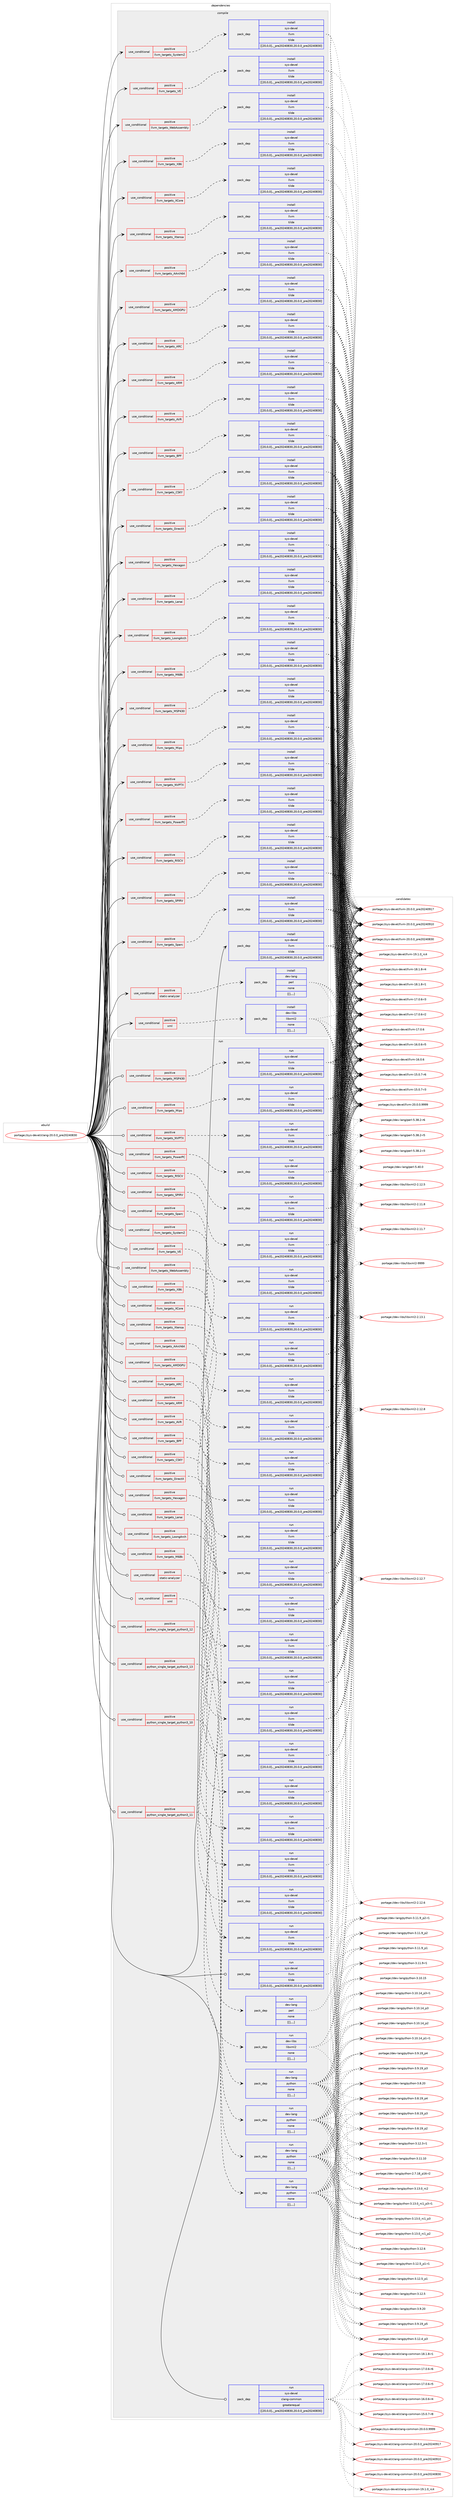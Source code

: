digraph prolog {

# *************
# Graph options
# *************

newrank=true;
concentrate=true;
compound=true;
graph [rankdir=LR,fontname=Helvetica,fontsize=10,ranksep=1.5];#, ranksep=2.5, nodesep=0.2];
edge  [arrowhead=vee];
node  [fontname=Helvetica,fontsize=10];

# **********
# The ebuild
# **********

subgraph cluster_leftcol {
color=gray;
label=<<i>ebuild</i>>;
id [label="portage://sys-devel/clang-20.0.0_pre20240830", color=red, width=4, href="../sys-devel/clang-20.0.0_pre20240830.svg"];
}

# ****************
# The dependencies
# ****************

subgraph cluster_midcol {
color=gray;
label=<<i>dependencies</i>>;
subgraph cluster_compile {
fillcolor="#eeeeee";
style=filled;
label=<<i>compile</i>>;
subgraph cond119390 {
dependency450080 [label=<<TABLE BORDER="0" CELLBORDER="1" CELLSPACING="0" CELLPADDING="4"><TR><TD ROWSPAN="3" CELLPADDING="10">use_conditional</TD></TR><TR><TD>positive</TD></TR><TR><TD>llvm_targets_AArch64</TD></TR></TABLE>>, shape=none, color=red];
subgraph pack327615 {
dependency450081 [label=<<TABLE BORDER="0" CELLBORDER="1" CELLSPACING="0" CELLPADDING="4" WIDTH="220"><TR><TD ROWSPAN="6" CELLPADDING="30">pack_dep</TD></TR><TR><TD WIDTH="110">install</TD></TR><TR><TD>sys-devel</TD></TR><TR><TD>llvm</TD></TR><TR><TD>tilde</TD></TR><TR><TD>[[20,0,0],,_pre20240830,20.0.0_pre20240830]</TD></TR></TABLE>>, shape=none, color=blue];
}
dependency450080:e -> dependency450081:w [weight=20,style="dashed",arrowhead="vee"];
}
id:e -> dependency450080:w [weight=20,style="solid",arrowhead="vee"];
subgraph cond119391 {
dependency450082 [label=<<TABLE BORDER="0" CELLBORDER="1" CELLSPACING="0" CELLPADDING="4"><TR><TD ROWSPAN="3" CELLPADDING="10">use_conditional</TD></TR><TR><TD>positive</TD></TR><TR><TD>llvm_targets_AMDGPU</TD></TR></TABLE>>, shape=none, color=red];
subgraph pack327616 {
dependency450083 [label=<<TABLE BORDER="0" CELLBORDER="1" CELLSPACING="0" CELLPADDING="4" WIDTH="220"><TR><TD ROWSPAN="6" CELLPADDING="30">pack_dep</TD></TR><TR><TD WIDTH="110">install</TD></TR><TR><TD>sys-devel</TD></TR><TR><TD>llvm</TD></TR><TR><TD>tilde</TD></TR><TR><TD>[[20,0,0],,_pre20240830,20.0.0_pre20240830]</TD></TR></TABLE>>, shape=none, color=blue];
}
dependency450082:e -> dependency450083:w [weight=20,style="dashed",arrowhead="vee"];
}
id:e -> dependency450082:w [weight=20,style="solid",arrowhead="vee"];
subgraph cond119392 {
dependency450084 [label=<<TABLE BORDER="0" CELLBORDER="1" CELLSPACING="0" CELLPADDING="4"><TR><TD ROWSPAN="3" CELLPADDING="10">use_conditional</TD></TR><TR><TD>positive</TD></TR><TR><TD>llvm_targets_ARC</TD></TR></TABLE>>, shape=none, color=red];
subgraph pack327617 {
dependency450085 [label=<<TABLE BORDER="0" CELLBORDER="1" CELLSPACING="0" CELLPADDING="4" WIDTH="220"><TR><TD ROWSPAN="6" CELLPADDING="30">pack_dep</TD></TR><TR><TD WIDTH="110">install</TD></TR><TR><TD>sys-devel</TD></TR><TR><TD>llvm</TD></TR><TR><TD>tilde</TD></TR><TR><TD>[[20,0,0],,_pre20240830,20.0.0_pre20240830]</TD></TR></TABLE>>, shape=none, color=blue];
}
dependency450084:e -> dependency450085:w [weight=20,style="dashed",arrowhead="vee"];
}
id:e -> dependency450084:w [weight=20,style="solid",arrowhead="vee"];
subgraph cond119393 {
dependency450086 [label=<<TABLE BORDER="0" CELLBORDER="1" CELLSPACING="0" CELLPADDING="4"><TR><TD ROWSPAN="3" CELLPADDING="10">use_conditional</TD></TR><TR><TD>positive</TD></TR><TR><TD>llvm_targets_ARM</TD></TR></TABLE>>, shape=none, color=red];
subgraph pack327618 {
dependency450087 [label=<<TABLE BORDER="0" CELLBORDER="1" CELLSPACING="0" CELLPADDING="4" WIDTH="220"><TR><TD ROWSPAN="6" CELLPADDING="30">pack_dep</TD></TR><TR><TD WIDTH="110">install</TD></TR><TR><TD>sys-devel</TD></TR><TR><TD>llvm</TD></TR><TR><TD>tilde</TD></TR><TR><TD>[[20,0,0],,_pre20240830,20.0.0_pre20240830]</TD></TR></TABLE>>, shape=none, color=blue];
}
dependency450086:e -> dependency450087:w [weight=20,style="dashed",arrowhead="vee"];
}
id:e -> dependency450086:w [weight=20,style="solid",arrowhead="vee"];
subgraph cond119394 {
dependency450088 [label=<<TABLE BORDER="0" CELLBORDER="1" CELLSPACING="0" CELLPADDING="4"><TR><TD ROWSPAN="3" CELLPADDING="10">use_conditional</TD></TR><TR><TD>positive</TD></TR><TR><TD>llvm_targets_AVR</TD></TR></TABLE>>, shape=none, color=red];
subgraph pack327619 {
dependency450089 [label=<<TABLE BORDER="0" CELLBORDER="1" CELLSPACING="0" CELLPADDING="4" WIDTH="220"><TR><TD ROWSPAN="6" CELLPADDING="30">pack_dep</TD></TR><TR><TD WIDTH="110">install</TD></TR><TR><TD>sys-devel</TD></TR><TR><TD>llvm</TD></TR><TR><TD>tilde</TD></TR><TR><TD>[[20,0,0],,_pre20240830,20.0.0_pre20240830]</TD></TR></TABLE>>, shape=none, color=blue];
}
dependency450088:e -> dependency450089:w [weight=20,style="dashed",arrowhead="vee"];
}
id:e -> dependency450088:w [weight=20,style="solid",arrowhead="vee"];
subgraph cond119395 {
dependency450090 [label=<<TABLE BORDER="0" CELLBORDER="1" CELLSPACING="0" CELLPADDING="4"><TR><TD ROWSPAN="3" CELLPADDING="10">use_conditional</TD></TR><TR><TD>positive</TD></TR><TR><TD>llvm_targets_BPF</TD></TR></TABLE>>, shape=none, color=red];
subgraph pack327620 {
dependency450091 [label=<<TABLE BORDER="0" CELLBORDER="1" CELLSPACING="0" CELLPADDING="4" WIDTH="220"><TR><TD ROWSPAN="6" CELLPADDING="30">pack_dep</TD></TR><TR><TD WIDTH="110">install</TD></TR><TR><TD>sys-devel</TD></TR><TR><TD>llvm</TD></TR><TR><TD>tilde</TD></TR><TR><TD>[[20,0,0],,_pre20240830,20.0.0_pre20240830]</TD></TR></TABLE>>, shape=none, color=blue];
}
dependency450090:e -> dependency450091:w [weight=20,style="dashed",arrowhead="vee"];
}
id:e -> dependency450090:w [weight=20,style="solid",arrowhead="vee"];
subgraph cond119396 {
dependency450092 [label=<<TABLE BORDER="0" CELLBORDER="1" CELLSPACING="0" CELLPADDING="4"><TR><TD ROWSPAN="3" CELLPADDING="10">use_conditional</TD></TR><TR><TD>positive</TD></TR><TR><TD>llvm_targets_CSKY</TD></TR></TABLE>>, shape=none, color=red];
subgraph pack327621 {
dependency450093 [label=<<TABLE BORDER="0" CELLBORDER="1" CELLSPACING="0" CELLPADDING="4" WIDTH="220"><TR><TD ROWSPAN="6" CELLPADDING="30">pack_dep</TD></TR><TR><TD WIDTH="110">install</TD></TR><TR><TD>sys-devel</TD></TR><TR><TD>llvm</TD></TR><TR><TD>tilde</TD></TR><TR><TD>[[20,0,0],,_pre20240830,20.0.0_pre20240830]</TD></TR></TABLE>>, shape=none, color=blue];
}
dependency450092:e -> dependency450093:w [weight=20,style="dashed",arrowhead="vee"];
}
id:e -> dependency450092:w [weight=20,style="solid",arrowhead="vee"];
subgraph cond119397 {
dependency450094 [label=<<TABLE BORDER="0" CELLBORDER="1" CELLSPACING="0" CELLPADDING="4"><TR><TD ROWSPAN="3" CELLPADDING="10">use_conditional</TD></TR><TR><TD>positive</TD></TR><TR><TD>llvm_targets_DirectX</TD></TR></TABLE>>, shape=none, color=red];
subgraph pack327622 {
dependency450095 [label=<<TABLE BORDER="0" CELLBORDER="1" CELLSPACING="0" CELLPADDING="4" WIDTH="220"><TR><TD ROWSPAN="6" CELLPADDING="30">pack_dep</TD></TR><TR><TD WIDTH="110">install</TD></TR><TR><TD>sys-devel</TD></TR><TR><TD>llvm</TD></TR><TR><TD>tilde</TD></TR><TR><TD>[[20,0,0],,_pre20240830,20.0.0_pre20240830]</TD></TR></TABLE>>, shape=none, color=blue];
}
dependency450094:e -> dependency450095:w [weight=20,style="dashed",arrowhead="vee"];
}
id:e -> dependency450094:w [weight=20,style="solid",arrowhead="vee"];
subgraph cond119398 {
dependency450096 [label=<<TABLE BORDER="0" CELLBORDER="1" CELLSPACING="0" CELLPADDING="4"><TR><TD ROWSPAN="3" CELLPADDING="10">use_conditional</TD></TR><TR><TD>positive</TD></TR><TR><TD>llvm_targets_Hexagon</TD></TR></TABLE>>, shape=none, color=red];
subgraph pack327623 {
dependency450097 [label=<<TABLE BORDER="0" CELLBORDER="1" CELLSPACING="0" CELLPADDING="4" WIDTH="220"><TR><TD ROWSPAN="6" CELLPADDING="30">pack_dep</TD></TR><TR><TD WIDTH="110">install</TD></TR><TR><TD>sys-devel</TD></TR><TR><TD>llvm</TD></TR><TR><TD>tilde</TD></TR><TR><TD>[[20,0,0],,_pre20240830,20.0.0_pre20240830]</TD></TR></TABLE>>, shape=none, color=blue];
}
dependency450096:e -> dependency450097:w [weight=20,style="dashed",arrowhead="vee"];
}
id:e -> dependency450096:w [weight=20,style="solid",arrowhead="vee"];
subgraph cond119399 {
dependency450098 [label=<<TABLE BORDER="0" CELLBORDER="1" CELLSPACING="0" CELLPADDING="4"><TR><TD ROWSPAN="3" CELLPADDING="10">use_conditional</TD></TR><TR><TD>positive</TD></TR><TR><TD>llvm_targets_Lanai</TD></TR></TABLE>>, shape=none, color=red];
subgraph pack327624 {
dependency450099 [label=<<TABLE BORDER="0" CELLBORDER="1" CELLSPACING="0" CELLPADDING="4" WIDTH="220"><TR><TD ROWSPAN="6" CELLPADDING="30">pack_dep</TD></TR><TR><TD WIDTH="110">install</TD></TR><TR><TD>sys-devel</TD></TR><TR><TD>llvm</TD></TR><TR><TD>tilde</TD></TR><TR><TD>[[20,0,0],,_pre20240830,20.0.0_pre20240830]</TD></TR></TABLE>>, shape=none, color=blue];
}
dependency450098:e -> dependency450099:w [weight=20,style="dashed",arrowhead="vee"];
}
id:e -> dependency450098:w [weight=20,style="solid",arrowhead="vee"];
subgraph cond119400 {
dependency450100 [label=<<TABLE BORDER="0" CELLBORDER="1" CELLSPACING="0" CELLPADDING="4"><TR><TD ROWSPAN="3" CELLPADDING="10">use_conditional</TD></TR><TR><TD>positive</TD></TR><TR><TD>llvm_targets_LoongArch</TD></TR></TABLE>>, shape=none, color=red];
subgraph pack327625 {
dependency450101 [label=<<TABLE BORDER="0" CELLBORDER="1" CELLSPACING="0" CELLPADDING="4" WIDTH="220"><TR><TD ROWSPAN="6" CELLPADDING="30">pack_dep</TD></TR><TR><TD WIDTH="110">install</TD></TR><TR><TD>sys-devel</TD></TR><TR><TD>llvm</TD></TR><TR><TD>tilde</TD></TR><TR><TD>[[20,0,0],,_pre20240830,20.0.0_pre20240830]</TD></TR></TABLE>>, shape=none, color=blue];
}
dependency450100:e -> dependency450101:w [weight=20,style="dashed",arrowhead="vee"];
}
id:e -> dependency450100:w [weight=20,style="solid",arrowhead="vee"];
subgraph cond119401 {
dependency450102 [label=<<TABLE BORDER="0" CELLBORDER="1" CELLSPACING="0" CELLPADDING="4"><TR><TD ROWSPAN="3" CELLPADDING="10">use_conditional</TD></TR><TR><TD>positive</TD></TR><TR><TD>llvm_targets_M68k</TD></TR></TABLE>>, shape=none, color=red];
subgraph pack327626 {
dependency450103 [label=<<TABLE BORDER="0" CELLBORDER="1" CELLSPACING="0" CELLPADDING="4" WIDTH="220"><TR><TD ROWSPAN="6" CELLPADDING="30">pack_dep</TD></TR><TR><TD WIDTH="110">install</TD></TR><TR><TD>sys-devel</TD></TR><TR><TD>llvm</TD></TR><TR><TD>tilde</TD></TR><TR><TD>[[20,0,0],,_pre20240830,20.0.0_pre20240830]</TD></TR></TABLE>>, shape=none, color=blue];
}
dependency450102:e -> dependency450103:w [weight=20,style="dashed",arrowhead="vee"];
}
id:e -> dependency450102:w [weight=20,style="solid",arrowhead="vee"];
subgraph cond119402 {
dependency450104 [label=<<TABLE BORDER="0" CELLBORDER="1" CELLSPACING="0" CELLPADDING="4"><TR><TD ROWSPAN="3" CELLPADDING="10">use_conditional</TD></TR><TR><TD>positive</TD></TR><TR><TD>llvm_targets_MSP430</TD></TR></TABLE>>, shape=none, color=red];
subgraph pack327627 {
dependency450105 [label=<<TABLE BORDER="0" CELLBORDER="1" CELLSPACING="0" CELLPADDING="4" WIDTH="220"><TR><TD ROWSPAN="6" CELLPADDING="30">pack_dep</TD></TR><TR><TD WIDTH="110">install</TD></TR><TR><TD>sys-devel</TD></TR><TR><TD>llvm</TD></TR><TR><TD>tilde</TD></TR><TR><TD>[[20,0,0],,_pre20240830,20.0.0_pre20240830]</TD></TR></TABLE>>, shape=none, color=blue];
}
dependency450104:e -> dependency450105:w [weight=20,style="dashed",arrowhead="vee"];
}
id:e -> dependency450104:w [weight=20,style="solid",arrowhead="vee"];
subgraph cond119403 {
dependency450106 [label=<<TABLE BORDER="0" CELLBORDER="1" CELLSPACING="0" CELLPADDING="4"><TR><TD ROWSPAN="3" CELLPADDING="10">use_conditional</TD></TR><TR><TD>positive</TD></TR><TR><TD>llvm_targets_Mips</TD></TR></TABLE>>, shape=none, color=red];
subgraph pack327628 {
dependency450107 [label=<<TABLE BORDER="0" CELLBORDER="1" CELLSPACING="0" CELLPADDING="4" WIDTH="220"><TR><TD ROWSPAN="6" CELLPADDING="30">pack_dep</TD></TR><TR><TD WIDTH="110">install</TD></TR><TR><TD>sys-devel</TD></TR><TR><TD>llvm</TD></TR><TR><TD>tilde</TD></TR><TR><TD>[[20,0,0],,_pre20240830,20.0.0_pre20240830]</TD></TR></TABLE>>, shape=none, color=blue];
}
dependency450106:e -> dependency450107:w [weight=20,style="dashed",arrowhead="vee"];
}
id:e -> dependency450106:w [weight=20,style="solid",arrowhead="vee"];
subgraph cond119404 {
dependency450108 [label=<<TABLE BORDER="0" CELLBORDER="1" CELLSPACING="0" CELLPADDING="4"><TR><TD ROWSPAN="3" CELLPADDING="10">use_conditional</TD></TR><TR><TD>positive</TD></TR><TR><TD>llvm_targets_NVPTX</TD></TR></TABLE>>, shape=none, color=red];
subgraph pack327629 {
dependency450109 [label=<<TABLE BORDER="0" CELLBORDER="1" CELLSPACING="0" CELLPADDING="4" WIDTH="220"><TR><TD ROWSPAN="6" CELLPADDING="30">pack_dep</TD></TR><TR><TD WIDTH="110">install</TD></TR><TR><TD>sys-devel</TD></TR><TR><TD>llvm</TD></TR><TR><TD>tilde</TD></TR><TR><TD>[[20,0,0],,_pre20240830,20.0.0_pre20240830]</TD></TR></TABLE>>, shape=none, color=blue];
}
dependency450108:e -> dependency450109:w [weight=20,style="dashed",arrowhead="vee"];
}
id:e -> dependency450108:w [weight=20,style="solid",arrowhead="vee"];
subgraph cond119405 {
dependency450110 [label=<<TABLE BORDER="0" CELLBORDER="1" CELLSPACING="0" CELLPADDING="4"><TR><TD ROWSPAN="3" CELLPADDING="10">use_conditional</TD></TR><TR><TD>positive</TD></TR><TR><TD>llvm_targets_PowerPC</TD></TR></TABLE>>, shape=none, color=red];
subgraph pack327630 {
dependency450111 [label=<<TABLE BORDER="0" CELLBORDER="1" CELLSPACING="0" CELLPADDING="4" WIDTH="220"><TR><TD ROWSPAN="6" CELLPADDING="30">pack_dep</TD></TR><TR><TD WIDTH="110">install</TD></TR><TR><TD>sys-devel</TD></TR><TR><TD>llvm</TD></TR><TR><TD>tilde</TD></TR><TR><TD>[[20,0,0],,_pre20240830,20.0.0_pre20240830]</TD></TR></TABLE>>, shape=none, color=blue];
}
dependency450110:e -> dependency450111:w [weight=20,style="dashed",arrowhead="vee"];
}
id:e -> dependency450110:w [weight=20,style="solid",arrowhead="vee"];
subgraph cond119406 {
dependency450112 [label=<<TABLE BORDER="0" CELLBORDER="1" CELLSPACING="0" CELLPADDING="4"><TR><TD ROWSPAN="3" CELLPADDING="10">use_conditional</TD></TR><TR><TD>positive</TD></TR><TR><TD>llvm_targets_RISCV</TD></TR></TABLE>>, shape=none, color=red];
subgraph pack327631 {
dependency450113 [label=<<TABLE BORDER="0" CELLBORDER="1" CELLSPACING="0" CELLPADDING="4" WIDTH="220"><TR><TD ROWSPAN="6" CELLPADDING="30">pack_dep</TD></TR><TR><TD WIDTH="110">install</TD></TR><TR><TD>sys-devel</TD></TR><TR><TD>llvm</TD></TR><TR><TD>tilde</TD></TR><TR><TD>[[20,0,0],,_pre20240830,20.0.0_pre20240830]</TD></TR></TABLE>>, shape=none, color=blue];
}
dependency450112:e -> dependency450113:w [weight=20,style="dashed",arrowhead="vee"];
}
id:e -> dependency450112:w [weight=20,style="solid",arrowhead="vee"];
subgraph cond119407 {
dependency450114 [label=<<TABLE BORDER="0" CELLBORDER="1" CELLSPACING="0" CELLPADDING="4"><TR><TD ROWSPAN="3" CELLPADDING="10">use_conditional</TD></TR><TR><TD>positive</TD></TR><TR><TD>llvm_targets_SPIRV</TD></TR></TABLE>>, shape=none, color=red];
subgraph pack327632 {
dependency450115 [label=<<TABLE BORDER="0" CELLBORDER="1" CELLSPACING="0" CELLPADDING="4" WIDTH="220"><TR><TD ROWSPAN="6" CELLPADDING="30">pack_dep</TD></TR><TR><TD WIDTH="110">install</TD></TR><TR><TD>sys-devel</TD></TR><TR><TD>llvm</TD></TR><TR><TD>tilde</TD></TR><TR><TD>[[20,0,0],,_pre20240830,20.0.0_pre20240830]</TD></TR></TABLE>>, shape=none, color=blue];
}
dependency450114:e -> dependency450115:w [weight=20,style="dashed",arrowhead="vee"];
}
id:e -> dependency450114:w [weight=20,style="solid",arrowhead="vee"];
subgraph cond119408 {
dependency450116 [label=<<TABLE BORDER="0" CELLBORDER="1" CELLSPACING="0" CELLPADDING="4"><TR><TD ROWSPAN="3" CELLPADDING="10">use_conditional</TD></TR><TR><TD>positive</TD></TR><TR><TD>llvm_targets_Sparc</TD></TR></TABLE>>, shape=none, color=red];
subgraph pack327633 {
dependency450117 [label=<<TABLE BORDER="0" CELLBORDER="1" CELLSPACING="0" CELLPADDING="4" WIDTH="220"><TR><TD ROWSPAN="6" CELLPADDING="30">pack_dep</TD></TR><TR><TD WIDTH="110">install</TD></TR><TR><TD>sys-devel</TD></TR><TR><TD>llvm</TD></TR><TR><TD>tilde</TD></TR><TR><TD>[[20,0,0],,_pre20240830,20.0.0_pre20240830]</TD></TR></TABLE>>, shape=none, color=blue];
}
dependency450116:e -> dependency450117:w [weight=20,style="dashed",arrowhead="vee"];
}
id:e -> dependency450116:w [weight=20,style="solid",arrowhead="vee"];
subgraph cond119409 {
dependency450118 [label=<<TABLE BORDER="0" CELLBORDER="1" CELLSPACING="0" CELLPADDING="4"><TR><TD ROWSPAN="3" CELLPADDING="10">use_conditional</TD></TR><TR><TD>positive</TD></TR><TR><TD>llvm_targets_SystemZ</TD></TR></TABLE>>, shape=none, color=red];
subgraph pack327634 {
dependency450119 [label=<<TABLE BORDER="0" CELLBORDER="1" CELLSPACING="0" CELLPADDING="4" WIDTH="220"><TR><TD ROWSPAN="6" CELLPADDING="30">pack_dep</TD></TR><TR><TD WIDTH="110">install</TD></TR><TR><TD>sys-devel</TD></TR><TR><TD>llvm</TD></TR><TR><TD>tilde</TD></TR><TR><TD>[[20,0,0],,_pre20240830,20.0.0_pre20240830]</TD></TR></TABLE>>, shape=none, color=blue];
}
dependency450118:e -> dependency450119:w [weight=20,style="dashed",arrowhead="vee"];
}
id:e -> dependency450118:w [weight=20,style="solid",arrowhead="vee"];
subgraph cond119410 {
dependency450120 [label=<<TABLE BORDER="0" CELLBORDER="1" CELLSPACING="0" CELLPADDING="4"><TR><TD ROWSPAN="3" CELLPADDING="10">use_conditional</TD></TR><TR><TD>positive</TD></TR><TR><TD>llvm_targets_VE</TD></TR></TABLE>>, shape=none, color=red];
subgraph pack327635 {
dependency450121 [label=<<TABLE BORDER="0" CELLBORDER="1" CELLSPACING="0" CELLPADDING="4" WIDTH="220"><TR><TD ROWSPAN="6" CELLPADDING="30">pack_dep</TD></TR><TR><TD WIDTH="110">install</TD></TR><TR><TD>sys-devel</TD></TR><TR><TD>llvm</TD></TR><TR><TD>tilde</TD></TR><TR><TD>[[20,0,0],,_pre20240830,20.0.0_pre20240830]</TD></TR></TABLE>>, shape=none, color=blue];
}
dependency450120:e -> dependency450121:w [weight=20,style="dashed",arrowhead="vee"];
}
id:e -> dependency450120:w [weight=20,style="solid",arrowhead="vee"];
subgraph cond119411 {
dependency450122 [label=<<TABLE BORDER="0" CELLBORDER="1" CELLSPACING="0" CELLPADDING="4"><TR><TD ROWSPAN="3" CELLPADDING="10">use_conditional</TD></TR><TR><TD>positive</TD></TR><TR><TD>llvm_targets_WebAssembly</TD></TR></TABLE>>, shape=none, color=red];
subgraph pack327636 {
dependency450123 [label=<<TABLE BORDER="0" CELLBORDER="1" CELLSPACING="0" CELLPADDING="4" WIDTH="220"><TR><TD ROWSPAN="6" CELLPADDING="30">pack_dep</TD></TR><TR><TD WIDTH="110">install</TD></TR><TR><TD>sys-devel</TD></TR><TR><TD>llvm</TD></TR><TR><TD>tilde</TD></TR><TR><TD>[[20,0,0],,_pre20240830,20.0.0_pre20240830]</TD></TR></TABLE>>, shape=none, color=blue];
}
dependency450122:e -> dependency450123:w [weight=20,style="dashed",arrowhead="vee"];
}
id:e -> dependency450122:w [weight=20,style="solid",arrowhead="vee"];
subgraph cond119412 {
dependency450124 [label=<<TABLE BORDER="0" CELLBORDER="1" CELLSPACING="0" CELLPADDING="4"><TR><TD ROWSPAN="3" CELLPADDING="10">use_conditional</TD></TR><TR><TD>positive</TD></TR><TR><TD>llvm_targets_X86</TD></TR></TABLE>>, shape=none, color=red];
subgraph pack327637 {
dependency450125 [label=<<TABLE BORDER="0" CELLBORDER="1" CELLSPACING="0" CELLPADDING="4" WIDTH="220"><TR><TD ROWSPAN="6" CELLPADDING="30">pack_dep</TD></TR><TR><TD WIDTH="110">install</TD></TR><TR><TD>sys-devel</TD></TR><TR><TD>llvm</TD></TR><TR><TD>tilde</TD></TR><TR><TD>[[20,0,0],,_pre20240830,20.0.0_pre20240830]</TD></TR></TABLE>>, shape=none, color=blue];
}
dependency450124:e -> dependency450125:w [weight=20,style="dashed",arrowhead="vee"];
}
id:e -> dependency450124:w [weight=20,style="solid",arrowhead="vee"];
subgraph cond119413 {
dependency450126 [label=<<TABLE BORDER="0" CELLBORDER="1" CELLSPACING="0" CELLPADDING="4"><TR><TD ROWSPAN="3" CELLPADDING="10">use_conditional</TD></TR><TR><TD>positive</TD></TR><TR><TD>llvm_targets_XCore</TD></TR></TABLE>>, shape=none, color=red];
subgraph pack327638 {
dependency450127 [label=<<TABLE BORDER="0" CELLBORDER="1" CELLSPACING="0" CELLPADDING="4" WIDTH="220"><TR><TD ROWSPAN="6" CELLPADDING="30">pack_dep</TD></TR><TR><TD WIDTH="110">install</TD></TR><TR><TD>sys-devel</TD></TR><TR><TD>llvm</TD></TR><TR><TD>tilde</TD></TR><TR><TD>[[20,0,0],,_pre20240830,20.0.0_pre20240830]</TD></TR></TABLE>>, shape=none, color=blue];
}
dependency450126:e -> dependency450127:w [weight=20,style="dashed",arrowhead="vee"];
}
id:e -> dependency450126:w [weight=20,style="solid",arrowhead="vee"];
subgraph cond119414 {
dependency450128 [label=<<TABLE BORDER="0" CELLBORDER="1" CELLSPACING="0" CELLPADDING="4"><TR><TD ROWSPAN="3" CELLPADDING="10">use_conditional</TD></TR><TR><TD>positive</TD></TR><TR><TD>llvm_targets_Xtensa</TD></TR></TABLE>>, shape=none, color=red];
subgraph pack327639 {
dependency450129 [label=<<TABLE BORDER="0" CELLBORDER="1" CELLSPACING="0" CELLPADDING="4" WIDTH="220"><TR><TD ROWSPAN="6" CELLPADDING="30">pack_dep</TD></TR><TR><TD WIDTH="110">install</TD></TR><TR><TD>sys-devel</TD></TR><TR><TD>llvm</TD></TR><TR><TD>tilde</TD></TR><TR><TD>[[20,0,0],,_pre20240830,20.0.0_pre20240830]</TD></TR></TABLE>>, shape=none, color=blue];
}
dependency450128:e -> dependency450129:w [weight=20,style="dashed",arrowhead="vee"];
}
id:e -> dependency450128:w [weight=20,style="solid",arrowhead="vee"];
subgraph cond119415 {
dependency450130 [label=<<TABLE BORDER="0" CELLBORDER="1" CELLSPACING="0" CELLPADDING="4"><TR><TD ROWSPAN="3" CELLPADDING="10">use_conditional</TD></TR><TR><TD>positive</TD></TR><TR><TD>static-analyzer</TD></TR></TABLE>>, shape=none, color=red];
subgraph pack327640 {
dependency450131 [label=<<TABLE BORDER="0" CELLBORDER="1" CELLSPACING="0" CELLPADDING="4" WIDTH="220"><TR><TD ROWSPAN="6" CELLPADDING="30">pack_dep</TD></TR><TR><TD WIDTH="110">install</TD></TR><TR><TD>dev-lang</TD></TR><TR><TD>perl</TD></TR><TR><TD>none</TD></TR><TR><TD>[[],,,,]</TD></TR></TABLE>>, shape=none, color=blue];
}
dependency450130:e -> dependency450131:w [weight=20,style="dashed",arrowhead="vee"];
}
id:e -> dependency450130:w [weight=20,style="solid",arrowhead="vee"];
subgraph cond119416 {
dependency450132 [label=<<TABLE BORDER="0" CELLBORDER="1" CELLSPACING="0" CELLPADDING="4"><TR><TD ROWSPAN="3" CELLPADDING="10">use_conditional</TD></TR><TR><TD>positive</TD></TR><TR><TD>xml</TD></TR></TABLE>>, shape=none, color=red];
subgraph pack327641 {
dependency450133 [label=<<TABLE BORDER="0" CELLBORDER="1" CELLSPACING="0" CELLPADDING="4" WIDTH="220"><TR><TD ROWSPAN="6" CELLPADDING="30">pack_dep</TD></TR><TR><TD WIDTH="110">install</TD></TR><TR><TD>dev-libs</TD></TR><TR><TD>libxml2</TD></TR><TR><TD>none</TD></TR><TR><TD>[[],,,,]</TD></TR></TABLE>>, shape=none, color=blue];
}
dependency450132:e -> dependency450133:w [weight=20,style="dashed",arrowhead="vee"];
}
id:e -> dependency450132:w [weight=20,style="solid",arrowhead="vee"];
subgraph pack327642 {
dependency450134 [label=<<TABLE BORDER="0" CELLBORDER="1" CELLSPACING="0" CELLPADDING="4" WIDTH="220"><TR><TD ROWSPAN="6" CELLPADDING="30">pack_dep</TD></TR><TR><TD WIDTH="110">install</TD></TR><TR><TD>sys-devel</TD></TR><TR><TD>llvm</TD></TR><TR><TD>tilde</TD></TR><TR><TD>[[20,0,0],,_pre20240830,20.0.0_pre20240830]</TD></TR></TABLE>>, shape=none, color=blue];
}
id:e -> dependency450134:w [weight=20,style="solid",arrowhead="vee"];
}
subgraph cluster_compileandrun {
fillcolor="#eeeeee";
style=filled;
label=<<i>compile and run</i>>;
}
subgraph cluster_run {
fillcolor="#eeeeee";
style=filled;
label=<<i>run</i>>;
subgraph cond119417 {
dependency450135 [label=<<TABLE BORDER="0" CELLBORDER="1" CELLSPACING="0" CELLPADDING="4"><TR><TD ROWSPAN="3" CELLPADDING="10">use_conditional</TD></TR><TR><TD>positive</TD></TR><TR><TD>llvm_targets_AArch64</TD></TR></TABLE>>, shape=none, color=red];
subgraph pack327643 {
dependency450136 [label=<<TABLE BORDER="0" CELLBORDER="1" CELLSPACING="0" CELLPADDING="4" WIDTH="220"><TR><TD ROWSPAN="6" CELLPADDING="30">pack_dep</TD></TR><TR><TD WIDTH="110">run</TD></TR><TR><TD>sys-devel</TD></TR><TR><TD>llvm</TD></TR><TR><TD>tilde</TD></TR><TR><TD>[[20,0,0],,_pre20240830,20.0.0_pre20240830]</TD></TR></TABLE>>, shape=none, color=blue];
}
dependency450135:e -> dependency450136:w [weight=20,style="dashed",arrowhead="vee"];
}
id:e -> dependency450135:w [weight=20,style="solid",arrowhead="odot"];
subgraph cond119418 {
dependency450137 [label=<<TABLE BORDER="0" CELLBORDER="1" CELLSPACING="0" CELLPADDING="4"><TR><TD ROWSPAN="3" CELLPADDING="10">use_conditional</TD></TR><TR><TD>positive</TD></TR><TR><TD>llvm_targets_AMDGPU</TD></TR></TABLE>>, shape=none, color=red];
subgraph pack327644 {
dependency450138 [label=<<TABLE BORDER="0" CELLBORDER="1" CELLSPACING="0" CELLPADDING="4" WIDTH="220"><TR><TD ROWSPAN="6" CELLPADDING="30">pack_dep</TD></TR><TR><TD WIDTH="110">run</TD></TR><TR><TD>sys-devel</TD></TR><TR><TD>llvm</TD></TR><TR><TD>tilde</TD></TR><TR><TD>[[20,0,0],,_pre20240830,20.0.0_pre20240830]</TD></TR></TABLE>>, shape=none, color=blue];
}
dependency450137:e -> dependency450138:w [weight=20,style="dashed",arrowhead="vee"];
}
id:e -> dependency450137:w [weight=20,style="solid",arrowhead="odot"];
subgraph cond119419 {
dependency450139 [label=<<TABLE BORDER="0" CELLBORDER="1" CELLSPACING="0" CELLPADDING="4"><TR><TD ROWSPAN="3" CELLPADDING="10">use_conditional</TD></TR><TR><TD>positive</TD></TR><TR><TD>llvm_targets_ARC</TD></TR></TABLE>>, shape=none, color=red];
subgraph pack327645 {
dependency450140 [label=<<TABLE BORDER="0" CELLBORDER="1" CELLSPACING="0" CELLPADDING="4" WIDTH="220"><TR><TD ROWSPAN="6" CELLPADDING="30">pack_dep</TD></TR><TR><TD WIDTH="110">run</TD></TR><TR><TD>sys-devel</TD></TR><TR><TD>llvm</TD></TR><TR><TD>tilde</TD></TR><TR><TD>[[20,0,0],,_pre20240830,20.0.0_pre20240830]</TD></TR></TABLE>>, shape=none, color=blue];
}
dependency450139:e -> dependency450140:w [weight=20,style="dashed",arrowhead="vee"];
}
id:e -> dependency450139:w [weight=20,style="solid",arrowhead="odot"];
subgraph cond119420 {
dependency450141 [label=<<TABLE BORDER="0" CELLBORDER="1" CELLSPACING="0" CELLPADDING="4"><TR><TD ROWSPAN="3" CELLPADDING="10">use_conditional</TD></TR><TR><TD>positive</TD></TR><TR><TD>llvm_targets_ARM</TD></TR></TABLE>>, shape=none, color=red];
subgraph pack327646 {
dependency450142 [label=<<TABLE BORDER="0" CELLBORDER="1" CELLSPACING="0" CELLPADDING="4" WIDTH="220"><TR><TD ROWSPAN="6" CELLPADDING="30">pack_dep</TD></TR><TR><TD WIDTH="110">run</TD></TR><TR><TD>sys-devel</TD></TR><TR><TD>llvm</TD></TR><TR><TD>tilde</TD></TR><TR><TD>[[20,0,0],,_pre20240830,20.0.0_pre20240830]</TD></TR></TABLE>>, shape=none, color=blue];
}
dependency450141:e -> dependency450142:w [weight=20,style="dashed",arrowhead="vee"];
}
id:e -> dependency450141:w [weight=20,style="solid",arrowhead="odot"];
subgraph cond119421 {
dependency450143 [label=<<TABLE BORDER="0" CELLBORDER="1" CELLSPACING="0" CELLPADDING="4"><TR><TD ROWSPAN="3" CELLPADDING="10">use_conditional</TD></TR><TR><TD>positive</TD></TR><TR><TD>llvm_targets_AVR</TD></TR></TABLE>>, shape=none, color=red];
subgraph pack327647 {
dependency450144 [label=<<TABLE BORDER="0" CELLBORDER="1" CELLSPACING="0" CELLPADDING="4" WIDTH="220"><TR><TD ROWSPAN="6" CELLPADDING="30">pack_dep</TD></TR><TR><TD WIDTH="110">run</TD></TR><TR><TD>sys-devel</TD></TR><TR><TD>llvm</TD></TR><TR><TD>tilde</TD></TR><TR><TD>[[20,0,0],,_pre20240830,20.0.0_pre20240830]</TD></TR></TABLE>>, shape=none, color=blue];
}
dependency450143:e -> dependency450144:w [weight=20,style="dashed",arrowhead="vee"];
}
id:e -> dependency450143:w [weight=20,style="solid",arrowhead="odot"];
subgraph cond119422 {
dependency450145 [label=<<TABLE BORDER="0" CELLBORDER="1" CELLSPACING="0" CELLPADDING="4"><TR><TD ROWSPAN="3" CELLPADDING="10">use_conditional</TD></TR><TR><TD>positive</TD></TR><TR><TD>llvm_targets_BPF</TD></TR></TABLE>>, shape=none, color=red];
subgraph pack327648 {
dependency450146 [label=<<TABLE BORDER="0" CELLBORDER="1" CELLSPACING="0" CELLPADDING="4" WIDTH="220"><TR><TD ROWSPAN="6" CELLPADDING="30">pack_dep</TD></TR><TR><TD WIDTH="110">run</TD></TR><TR><TD>sys-devel</TD></TR><TR><TD>llvm</TD></TR><TR><TD>tilde</TD></TR><TR><TD>[[20,0,0],,_pre20240830,20.0.0_pre20240830]</TD></TR></TABLE>>, shape=none, color=blue];
}
dependency450145:e -> dependency450146:w [weight=20,style="dashed",arrowhead="vee"];
}
id:e -> dependency450145:w [weight=20,style="solid",arrowhead="odot"];
subgraph cond119423 {
dependency450147 [label=<<TABLE BORDER="0" CELLBORDER="1" CELLSPACING="0" CELLPADDING="4"><TR><TD ROWSPAN="3" CELLPADDING="10">use_conditional</TD></TR><TR><TD>positive</TD></TR><TR><TD>llvm_targets_CSKY</TD></TR></TABLE>>, shape=none, color=red];
subgraph pack327649 {
dependency450148 [label=<<TABLE BORDER="0" CELLBORDER="1" CELLSPACING="0" CELLPADDING="4" WIDTH="220"><TR><TD ROWSPAN="6" CELLPADDING="30">pack_dep</TD></TR><TR><TD WIDTH="110">run</TD></TR><TR><TD>sys-devel</TD></TR><TR><TD>llvm</TD></TR><TR><TD>tilde</TD></TR><TR><TD>[[20,0,0],,_pre20240830,20.0.0_pre20240830]</TD></TR></TABLE>>, shape=none, color=blue];
}
dependency450147:e -> dependency450148:w [weight=20,style="dashed",arrowhead="vee"];
}
id:e -> dependency450147:w [weight=20,style="solid",arrowhead="odot"];
subgraph cond119424 {
dependency450149 [label=<<TABLE BORDER="0" CELLBORDER="1" CELLSPACING="0" CELLPADDING="4"><TR><TD ROWSPAN="3" CELLPADDING="10">use_conditional</TD></TR><TR><TD>positive</TD></TR><TR><TD>llvm_targets_DirectX</TD></TR></TABLE>>, shape=none, color=red];
subgraph pack327650 {
dependency450150 [label=<<TABLE BORDER="0" CELLBORDER="1" CELLSPACING="0" CELLPADDING="4" WIDTH="220"><TR><TD ROWSPAN="6" CELLPADDING="30">pack_dep</TD></TR><TR><TD WIDTH="110">run</TD></TR><TR><TD>sys-devel</TD></TR><TR><TD>llvm</TD></TR><TR><TD>tilde</TD></TR><TR><TD>[[20,0,0],,_pre20240830,20.0.0_pre20240830]</TD></TR></TABLE>>, shape=none, color=blue];
}
dependency450149:e -> dependency450150:w [weight=20,style="dashed",arrowhead="vee"];
}
id:e -> dependency450149:w [weight=20,style="solid",arrowhead="odot"];
subgraph cond119425 {
dependency450151 [label=<<TABLE BORDER="0" CELLBORDER="1" CELLSPACING="0" CELLPADDING="4"><TR><TD ROWSPAN="3" CELLPADDING="10">use_conditional</TD></TR><TR><TD>positive</TD></TR><TR><TD>llvm_targets_Hexagon</TD></TR></TABLE>>, shape=none, color=red];
subgraph pack327651 {
dependency450152 [label=<<TABLE BORDER="0" CELLBORDER="1" CELLSPACING="0" CELLPADDING="4" WIDTH="220"><TR><TD ROWSPAN="6" CELLPADDING="30">pack_dep</TD></TR><TR><TD WIDTH="110">run</TD></TR><TR><TD>sys-devel</TD></TR><TR><TD>llvm</TD></TR><TR><TD>tilde</TD></TR><TR><TD>[[20,0,0],,_pre20240830,20.0.0_pre20240830]</TD></TR></TABLE>>, shape=none, color=blue];
}
dependency450151:e -> dependency450152:w [weight=20,style="dashed",arrowhead="vee"];
}
id:e -> dependency450151:w [weight=20,style="solid",arrowhead="odot"];
subgraph cond119426 {
dependency450153 [label=<<TABLE BORDER="0" CELLBORDER="1" CELLSPACING="0" CELLPADDING="4"><TR><TD ROWSPAN="3" CELLPADDING="10">use_conditional</TD></TR><TR><TD>positive</TD></TR><TR><TD>llvm_targets_Lanai</TD></TR></TABLE>>, shape=none, color=red];
subgraph pack327652 {
dependency450154 [label=<<TABLE BORDER="0" CELLBORDER="1" CELLSPACING="0" CELLPADDING="4" WIDTH="220"><TR><TD ROWSPAN="6" CELLPADDING="30">pack_dep</TD></TR><TR><TD WIDTH="110">run</TD></TR><TR><TD>sys-devel</TD></TR><TR><TD>llvm</TD></TR><TR><TD>tilde</TD></TR><TR><TD>[[20,0,0],,_pre20240830,20.0.0_pre20240830]</TD></TR></TABLE>>, shape=none, color=blue];
}
dependency450153:e -> dependency450154:w [weight=20,style="dashed",arrowhead="vee"];
}
id:e -> dependency450153:w [weight=20,style="solid",arrowhead="odot"];
subgraph cond119427 {
dependency450155 [label=<<TABLE BORDER="0" CELLBORDER="1" CELLSPACING="0" CELLPADDING="4"><TR><TD ROWSPAN="3" CELLPADDING="10">use_conditional</TD></TR><TR><TD>positive</TD></TR><TR><TD>llvm_targets_LoongArch</TD></TR></TABLE>>, shape=none, color=red];
subgraph pack327653 {
dependency450156 [label=<<TABLE BORDER="0" CELLBORDER="1" CELLSPACING="0" CELLPADDING="4" WIDTH="220"><TR><TD ROWSPAN="6" CELLPADDING="30">pack_dep</TD></TR><TR><TD WIDTH="110">run</TD></TR><TR><TD>sys-devel</TD></TR><TR><TD>llvm</TD></TR><TR><TD>tilde</TD></TR><TR><TD>[[20,0,0],,_pre20240830,20.0.0_pre20240830]</TD></TR></TABLE>>, shape=none, color=blue];
}
dependency450155:e -> dependency450156:w [weight=20,style="dashed",arrowhead="vee"];
}
id:e -> dependency450155:w [weight=20,style="solid",arrowhead="odot"];
subgraph cond119428 {
dependency450157 [label=<<TABLE BORDER="0" CELLBORDER="1" CELLSPACING="0" CELLPADDING="4"><TR><TD ROWSPAN="3" CELLPADDING="10">use_conditional</TD></TR><TR><TD>positive</TD></TR><TR><TD>llvm_targets_M68k</TD></TR></TABLE>>, shape=none, color=red];
subgraph pack327654 {
dependency450158 [label=<<TABLE BORDER="0" CELLBORDER="1" CELLSPACING="0" CELLPADDING="4" WIDTH="220"><TR><TD ROWSPAN="6" CELLPADDING="30">pack_dep</TD></TR><TR><TD WIDTH="110">run</TD></TR><TR><TD>sys-devel</TD></TR><TR><TD>llvm</TD></TR><TR><TD>tilde</TD></TR><TR><TD>[[20,0,0],,_pre20240830,20.0.0_pre20240830]</TD></TR></TABLE>>, shape=none, color=blue];
}
dependency450157:e -> dependency450158:w [weight=20,style="dashed",arrowhead="vee"];
}
id:e -> dependency450157:w [weight=20,style="solid",arrowhead="odot"];
subgraph cond119429 {
dependency450159 [label=<<TABLE BORDER="0" CELLBORDER="1" CELLSPACING="0" CELLPADDING="4"><TR><TD ROWSPAN="3" CELLPADDING="10">use_conditional</TD></TR><TR><TD>positive</TD></TR><TR><TD>llvm_targets_MSP430</TD></TR></TABLE>>, shape=none, color=red];
subgraph pack327655 {
dependency450160 [label=<<TABLE BORDER="0" CELLBORDER="1" CELLSPACING="0" CELLPADDING="4" WIDTH="220"><TR><TD ROWSPAN="6" CELLPADDING="30">pack_dep</TD></TR><TR><TD WIDTH="110">run</TD></TR><TR><TD>sys-devel</TD></TR><TR><TD>llvm</TD></TR><TR><TD>tilde</TD></TR><TR><TD>[[20,0,0],,_pre20240830,20.0.0_pre20240830]</TD></TR></TABLE>>, shape=none, color=blue];
}
dependency450159:e -> dependency450160:w [weight=20,style="dashed",arrowhead="vee"];
}
id:e -> dependency450159:w [weight=20,style="solid",arrowhead="odot"];
subgraph cond119430 {
dependency450161 [label=<<TABLE BORDER="0" CELLBORDER="1" CELLSPACING="0" CELLPADDING="4"><TR><TD ROWSPAN="3" CELLPADDING="10">use_conditional</TD></TR><TR><TD>positive</TD></TR><TR><TD>llvm_targets_Mips</TD></TR></TABLE>>, shape=none, color=red];
subgraph pack327656 {
dependency450162 [label=<<TABLE BORDER="0" CELLBORDER="1" CELLSPACING="0" CELLPADDING="4" WIDTH="220"><TR><TD ROWSPAN="6" CELLPADDING="30">pack_dep</TD></TR><TR><TD WIDTH="110">run</TD></TR><TR><TD>sys-devel</TD></TR><TR><TD>llvm</TD></TR><TR><TD>tilde</TD></TR><TR><TD>[[20,0,0],,_pre20240830,20.0.0_pre20240830]</TD></TR></TABLE>>, shape=none, color=blue];
}
dependency450161:e -> dependency450162:w [weight=20,style="dashed",arrowhead="vee"];
}
id:e -> dependency450161:w [weight=20,style="solid",arrowhead="odot"];
subgraph cond119431 {
dependency450163 [label=<<TABLE BORDER="0" CELLBORDER="1" CELLSPACING="0" CELLPADDING="4"><TR><TD ROWSPAN="3" CELLPADDING="10">use_conditional</TD></TR><TR><TD>positive</TD></TR><TR><TD>llvm_targets_NVPTX</TD></TR></TABLE>>, shape=none, color=red];
subgraph pack327657 {
dependency450164 [label=<<TABLE BORDER="0" CELLBORDER="1" CELLSPACING="0" CELLPADDING="4" WIDTH="220"><TR><TD ROWSPAN="6" CELLPADDING="30">pack_dep</TD></TR><TR><TD WIDTH="110">run</TD></TR><TR><TD>sys-devel</TD></TR><TR><TD>llvm</TD></TR><TR><TD>tilde</TD></TR><TR><TD>[[20,0,0],,_pre20240830,20.0.0_pre20240830]</TD></TR></TABLE>>, shape=none, color=blue];
}
dependency450163:e -> dependency450164:w [weight=20,style="dashed",arrowhead="vee"];
}
id:e -> dependency450163:w [weight=20,style="solid",arrowhead="odot"];
subgraph cond119432 {
dependency450165 [label=<<TABLE BORDER="0" CELLBORDER="1" CELLSPACING="0" CELLPADDING="4"><TR><TD ROWSPAN="3" CELLPADDING="10">use_conditional</TD></TR><TR><TD>positive</TD></TR><TR><TD>llvm_targets_PowerPC</TD></TR></TABLE>>, shape=none, color=red];
subgraph pack327658 {
dependency450166 [label=<<TABLE BORDER="0" CELLBORDER="1" CELLSPACING="0" CELLPADDING="4" WIDTH="220"><TR><TD ROWSPAN="6" CELLPADDING="30">pack_dep</TD></TR><TR><TD WIDTH="110">run</TD></TR><TR><TD>sys-devel</TD></TR><TR><TD>llvm</TD></TR><TR><TD>tilde</TD></TR><TR><TD>[[20,0,0],,_pre20240830,20.0.0_pre20240830]</TD></TR></TABLE>>, shape=none, color=blue];
}
dependency450165:e -> dependency450166:w [weight=20,style="dashed",arrowhead="vee"];
}
id:e -> dependency450165:w [weight=20,style="solid",arrowhead="odot"];
subgraph cond119433 {
dependency450167 [label=<<TABLE BORDER="0" CELLBORDER="1" CELLSPACING="0" CELLPADDING="4"><TR><TD ROWSPAN="3" CELLPADDING="10">use_conditional</TD></TR><TR><TD>positive</TD></TR><TR><TD>llvm_targets_RISCV</TD></TR></TABLE>>, shape=none, color=red];
subgraph pack327659 {
dependency450168 [label=<<TABLE BORDER="0" CELLBORDER="1" CELLSPACING="0" CELLPADDING="4" WIDTH="220"><TR><TD ROWSPAN="6" CELLPADDING="30">pack_dep</TD></TR><TR><TD WIDTH="110">run</TD></TR><TR><TD>sys-devel</TD></TR><TR><TD>llvm</TD></TR><TR><TD>tilde</TD></TR><TR><TD>[[20,0,0],,_pre20240830,20.0.0_pre20240830]</TD></TR></TABLE>>, shape=none, color=blue];
}
dependency450167:e -> dependency450168:w [weight=20,style="dashed",arrowhead="vee"];
}
id:e -> dependency450167:w [weight=20,style="solid",arrowhead="odot"];
subgraph cond119434 {
dependency450169 [label=<<TABLE BORDER="0" CELLBORDER="1" CELLSPACING="0" CELLPADDING="4"><TR><TD ROWSPAN="3" CELLPADDING="10">use_conditional</TD></TR><TR><TD>positive</TD></TR><TR><TD>llvm_targets_SPIRV</TD></TR></TABLE>>, shape=none, color=red];
subgraph pack327660 {
dependency450170 [label=<<TABLE BORDER="0" CELLBORDER="1" CELLSPACING="0" CELLPADDING="4" WIDTH="220"><TR><TD ROWSPAN="6" CELLPADDING="30">pack_dep</TD></TR><TR><TD WIDTH="110">run</TD></TR><TR><TD>sys-devel</TD></TR><TR><TD>llvm</TD></TR><TR><TD>tilde</TD></TR><TR><TD>[[20,0,0],,_pre20240830,20.0.0_pre20240830]</TD></TR></TABLE>>, shape=none, color=blue];
}
dependency450169:e -> dependency450170:w [weight=20,style="dashed",arrowhead="vee"];
}
id:e -> dependency450169:w [weight=20,style="solid",arrowhead="odot"];
subgraph cond119435 {
dependency450171 [label=<<TABLE BORDER="0" CELLBORDER="1" CELLSPACING="0" CELLPADDING="4"><TR><TD ROWSPAN="3" CELLPADDING="10">use_conditional</TD></TR><TR><TD>positive</TD></TR><TR><TD>llvm_targets_Sparc</TD></TR></TABLE>>, shape=none, color=red];
subgraph pack327661 {
dependency450172 [label=<<TABLE BORDER="0" CELLBORDER="1" CELLSPACING="0" CELLPADDING="4" WIDTH="220"><TR><TD ROWSPAN="6" CELLPADDING="30">pack_dep</TD></TR><TR><TD WIDTH="110">run</TD></TR><TR><TD>sys-devel</TD></TR><TR><TD>llvm</TD></TR><TR><TD>tilde</TD></TR><TR><TD>[[20,0,0],,_pre20240830,20.0.0_pre20240830]</TD></TR></TABLE>>, shape=none, color=blue];
}
dependency450171:e -> dependency450172:w [weight=20,style="dashed",arrowhead="vee"];
}
id:e -> dependency450171:w [weight=20,style="solid",arrowhead="odot"];
subgraph cond119436 {
dependency450173 [label=<<TABLE BORDER="0" CELLBORDER="1" CELLSPACING="0" CELLPADDING="4"><TR><TD ROWSPAN="3" CELLPADDING="10">use_conditional</TD></TR><TR><TD>positive</TD></TR><TR><TD>llvm_targets_SystemZ</TD></TR></TABLE>>, shape=none, color=red];
subgraph pack327662 {
dependency450174 [label=<<TABLE BORDER="0" CELLBORDER="1" CELLSPACING="0" CELLPADDING="4" WIDTH="220"><TR><TD ROWSPAN="6" CELLPADDING="30">pack_dep</TD></TR><TR><TD WIDTH="110">run</TD></TR><TR><TD>sys-devel</TD></TR><TR><TD>llvm</TD></TR><TR><TD>tilde</TD></TR><TR><TD>[[20,0,0],,_pre20240830,20.0.0_pre20240830]</TD></TR></TABLE>>, shape=none, color=blue];
}
dependency450173:e -> dependency450174:w [weight=20,style="dashed",arrowhead="vee"];
}
id:e -> dependency450173:w [weight=20,style="solid",arrowhead="odot"];
subgraph cond119437 {
dependency450175 [label=<<TABLE BORDER="0" CELLBORDER="1" CELLSPACING="0" CELLPADDING="4"><TR><TD ROWSPAN="3" CELLPADDING="10">use_conditional</TD></TR><TR><TD>positive</TD></TR><TR><TD>llvm_targets_VE</TD></TR></TABLE>>, shape=none, color=red];
subgraph pack327663 {
dependency450176 [label=<<TABLE BORDER="0" CELLBORDER="1" CELLSPACING="0" CELLPADDING="4" WIDTH="220"><TR><TD ROWSPAN="6" CELLPADDING="30">pack_dep</TD></TR><TR><TD WIDTH="110">run</TD></TR><TR><TD>sys-devel</TD></TR><TR><TD>llvm</TD></TR><TR><TD>tilde</TD></TR><TR><TD>[[20,0,0],,_pre20240830,20.0.0_pre20240830]</TD></TR></TABLE>>, shape=none, color=blue];
}
dependency450175:e -> dependency450176:w [weight=20,style="dashed",arrowhead="vee"];
}
id:e -> dependency450175:w [weight=20,style="solid",arrowhead="odot"];
subgraph cond119438 {
dependency450177 [label=<<TABLE BORDER="0" CELLBORDER="1" CELLSPACING="0" CELLPADDING="4"><TR><TD ROWSPAN="3" CELLPADDING="10">use_conditional</TD></TR><TR><TD>positive</TD></TR><TR><TD>llvm_targets_WebAssembly</TD></TR></TABLE>>, shape=none, color=red];
subgraph pack327664 {
dependency450178 [label=<<TABLE BORDER="0" CELLBORDER="1" CELLSPACING="0" CELLPADDING="4" WIDTH="220"><TR><TD ROWSPAN="6" CELLPADDING="30">pack_dep</TD></TR><TR><TD WIDTH="110">run</TD></TR><TR><TD>sys-devel</TD></TR><TR><TD>llvm</TD></TR><TR><TD>tilde</TD></TR><TR><TD>[[20,0,0],,_pre20240830,20.0.0_pre20240830]</TD></TR></TABLE>>, shape=none, color=blue];
}
dependency450177:e -> dependency450178:w [weight=20,style="dashed",arrowhead="vee"];
}
id:e -> dependency450177:w [weight=20,style="solid",arrowhead="odot"];
subgraph cond119439 {
dependency450179 [label=<<TABLE BORDER="0" CELLBORDER="1" CELLSPACING="0" CELLPADDING="4"><TR><TD ROWSPAN="3" CELLPADDING="10">use_conditional</TD></TR><TR><TD>positive</TD></TR><TR><TD>llvm_targets_X86</TD></TR></TABLE>>, shape=none, color=red];
subgraph pack327665 {
dependency450180 [label=<<TABLE BORDER="0" CELLBORDER="1" CELLSPACING="0" CELLPADDING="4" WIDTH="220"><TR><TD ROWSPAN="6" CELLPADDING="30">pack_dep</TD></TR><TR><TD WIDTH="110">run</TD></TR><TR><TD>sys-devel</TD></TR><TR><TD>llvm</TD></TR><TR><TD>tilde</TD></TR><TR><TD>[[20,0,0],,_pre20240830,20.0.0_pre20240830]</TD></TR></TABLE>>, shape=none, color=blue];
}
dependency450179:e -> dependency450180:w [weight=20,style="dashed",arrowhead="vee"];
}
id:e -> dependency450179:w [weight=20,style="solid",arrowhead="odot"];
subgraph cond119440 {
dependency450181 [label=<<TABLE BORDER="0" CELLBORDER="1" CELLSPACING="0" CELLPADDING="4"><TR><TD ROWSPAN="3" CELLPADDING="10">use_conditional</TD></TR><TR><TD>positive</TD></TR><TR><TD>llvm_targets_XCore</TD></TR></TABLE>>, shape=none, color=red];
subgraph pack327666 {
dependency450182 [label=<<TABLE BORDER="0" CELLBORDER="1" CELLSPACING="0" CELLPADDING="4" WIDTH="220"><TR><TD ROWSPAN="6" CELLPADDING="30">pack_dep</TD></TR><TR><TD WIDTH="110">run</TD></TR><TR><TD>sys-devel</TD></TR><TR><TD>llvm</TD></TR><TR><TD>tilde</TD></TR><TR><TD>[[20,0,0],,_pre20240830,20.0.0_pre20240830]</TD></TR></TABLE>>, shape=none, color=blue];
}
dependency450181:e -> dependency450182:w [weight=20,style="dashed",arrowhead="vee"];
}
id:e -> dependency450181:w [weight=20,style="solid",arrowhead="odot"];
subgraph cond119441 {
dependency450183 [label=<<TABLE BORDER="0" CELLBORDER="1" CELLSPACING="0" CELLPADDING="4"><TR><TD ROWSPAN="3" CELLPADDING="10">use_conditional</TD></TR><TR><TD>positive</TD></TR><TR><TD>llvm_targets_Xtensa</TD></TR></TABLE>>, shape=none, color=red];
subgraph pack327667 {
dependency450184 [label=<<TABLE BORDER="0" CELLBORDER="1" CELLSPACING="0" CELLPADDING="4" WIDTH="220"><TR><TD ROWSPAN="6" CELLPADDING="30">pack_dep</TD></TR><TR><TD WIDTH="110">run</TD></TR><TR><TD>sys-devel</TD></TR><TR><TD>llvm</TD></TR><TR><TD>tilde</TD></TR><TR><TD>[[20,0,0],,_pre20240830,20.0.0_pre20240830]</TD></TR></TABLE>>, shape=none, color=blue];
}
dependency450183:e -> dependency450184:w [weight=20,style="dashed",arrowhead="vee"];
}
id:e -> dependency450183:w [weight=20,style="solid",arrowhead="odot"];
subgraph cond119442 {
dependency450185 [label=<<TABLE BORDER="0" CELLBORDER="1" CELLSPACING="0" CELLPADDING="4"><TR><TD ROWSPAN="3" CELLPADDING="10">use_conditional</TD></TR><TR><TD>positive</TD></TR><TR><TD>python_single_target_python3_10</TD></TR></TABLE>>, shape=none, color=red];
subgraph pack327668 {
dependency450186 [label=<<TABLE BORDER="0" CELLBORDER="1" CELLSPACING="0" CELLPADDING="4" WIDTH="220"><TR><TD ROWSPAN="6" CELLPADDING="30">pack_dep</TD></TR><TR><TD WIDTH="110">run</TD></TR><TR><TD>dev-lang</TD></TR><TR><TD>python</TD></TR><TR><TD>none</TD></TR><TR><TD>[[],,,,]</TD></TR></TABLE>>, shape=none, color=blue];
}
dependency450185:e -> dependency450186:w [weight=20,style="dashed",arrowhead="vee"];
}
id:e -> dependency450185:w [weight=20,style="solid",arrowhead="odot"];
subgraph cond119443 {
dependency450187 [label=<<TABLE BORDER="0" CELLBORDER="1" CELLSPACING="0" CELLPADDING="4"><TR><TD ROWSPAN="3" CELLPADDING="10">use_conditional</TD></TR><TR><TD>positive</TD></TR><TR><TD>python_single_target_python3_11</TD></TR></TABLE>>, shape=none, color=red];
subgraph pack327669 {
dependency450188 [label=<<TABLE BORDER="0" CELLBORDER="1" CELLSPACING="0" CELLPADDING="4" WIDTH="220"><TR><TD ROWSPAN="6" CELLPADDING="30">pack_dep</TD></TR><TR><TD WIDTH="110">run</TD></TR><TR><TD>dev-lang</TD></TR><TR><TD>python</TD></TR><TR><TD>none</TD></TR><TR><TD>[[],,,,]</TD></TR></TABLE>>, shape=none, color=blue];
}
dependency450187:e -> dependency450188:w [weight=20,style="dashed",arrowhead="vee"];
}
id:e -> dependency450187:w [weight=20,style="solid",arrowhead="odot"];
subgraph cond119444 {
dependency450189 [label=<<TABLE BORDER="0" CELLBORDER="1" CELLSPACING="0" CELLPADDING="4"><TR><TD ROWSPAN="3" CELLPADDING="10">use_conditional</TD></TR><TR><TD>positive</TD></TR><TR><TD>python_single_target_python3_12</TD></TR></TABLE>>, shape=none, color=red];
subgraph pack327670 {
dependency450190 [label=<<TABLE BORDER="0" CELLBORDER="1" CELLSPACING="0" CELLPADDING="4" WIDTH="220"><TR><TD ROWSPAN="6" CELLPADDING="30">pack_dep</TD></TR><TR><TD WIDTH="110">run</TD></TR><TR><TD>dev-lang</TD></TR><TR><TD>python</TD></TR><TR><TD>none</TD></TR><TR><TD>[[],,,,]</TD></TR></TABLE>>, shape=none, color=blue];
}
dependency450189:e -> dependency450190:w [weight=20,style="dashed",arrowhead="vee"];
}
id:e -> dependency450189:w [weight=20,style="solid",arrowhead="odot"];
subgraph cond119445 {
dependency450191 [label=<<TABLE BORDER="0" CELLBORDER="1" CELLSPACING="0" CELLPADDING="4"><TR><TD ROWSPAN="3" CELLPADDING="10">use_conditional</TD></TR><TR><TD>positive</TD></TR><TR><TD>python_single_target_python3_13</TD></TR></TABLE>>, shape=none, color=red];
subgraph pack327671 {
dependency450192 [label=<<TABLE BORDER="0" CELLBORDER="1" CELLSPACING="0" CELLPADDING="4" WIDTH="220"><TR><TD ROWSPAN="6" CELLPADDING="30">pack_dep</TD></TR><TR><TD WIDTH="110">run</TD></TR><TR><TD>dev-lang</TD></TR><TR><TD>python</TD></TR><TR><TD>none</TD></TR><TR><TD>[[],,,,]</TD></TR></TABLE>>, shape=none, color=blue];
}
dependency450191:e -> dependency450192:w [weight=20,style="dashed",arrowhead="vee"];
}
id:e -> dependency450191:w [weight=20,style="solid",arrowhead="odot"];
subgraph cond119446 {
dependency450193 [label=<<TABLE BORDER="0" CELLBORDER="1" CELLSPACING="0" CELLPADDING="4"><TR><TD ROWSPAN="3" CELLPADDING="10">use_conditional</TD></TR><TR><TD>positive</TD></TR><TR><TD>static-analyzer</TD></TR></TABLE>>, shape=none, color=red];
subgraph pack327672 {
dependency450194 [label=<<TABLE BORDER="0" CELLBORDER="1" CELLSPACING="0" CELLPADDING="4" WIDTH="220"><TR><TD ROWSPAN="6" CELLPADDING="30">pack_dep</TD></TR><TR><TD WIDTH="110">run</TD></TR><TR><TD>dev-lang</TD></TR><TR><TD>perl</TD></TR><TR><TD>none</TD></TR><TR><TD>[[],,,,]</TD></TR></TABLE>>, shape=none, color=blue];
}
dependency450193:e -> dependency450194:w [weight=20,style="dashed",arrowhead="vee"];
}
id:e -> dependency450193:w [weight=20,style="solid",arrowhead="odot"];
subgraph cond119447 {
dependency450195 [label=<<TABLE BORDER="0" CELLBORDER="1" CELLSPACING="0" CELLPADDING="4"><TR><TD ROWSPAN="3" CELLPADDING="10">use_conditional</TD></TR><TR><TD>positive</TD></TR><TR><TD>xml</TD></TR></TABLE>>, shape=none, color=red];
subgraph pack327673 {
dependency450196 [label=<<TABLE BORDER="0" CELLBORDER="1" CELLSPACING="0" CELLPADDING="4" WIDTH="220"><TR><TD ROWSPAN="6" CELLPADDING="30">pack_dep</TD></TR><TR><TD WIDTH="110">run</TD></TR><TR><TD>dev-libs</TD></TR><TR><TD>libxml2</TD></TR><TR><TD>none</TD></TR><TR><TD>[[],,,,]</TD></TR></TABLE>>, shape=none, color=blue];
}
dependency450195:e -> dependency450196:w [weight=20,style="dashed",arrowhead="vee"];
}
id:e -> dependency450195:w [weight=20,style="solid",arrowhead="odot"];
subgraph pack327674 {
dependency450197 [label=<<TABLE BORDER="0" CELLBORDER="1" CELLSPACING="0" CELLPADDING="4" WIDTH="220"><TR><TD ROWSPAN="6" CELLPADDING="30">pack_dep</TD></TR><TR><TD WIDTH="110">run</TD></TR><TR><TD>sys-devel</TD></TR><TR><TD>clang-common</TD></TR><TR><TD>greaterequal</TD></TR><TR><TD>[[20,0,0],,_pre20240830,20.0.0_pre20240830]</TD></TR></TABLE>>, shape=none, color=blue];
}
id:e -> dependency450197:w [weight=20,style="solid",arrowhead="odot"];
subgraph pack327675 {
dependency450198 [label=<<TABLE BORDER="0" CELLBORDER="1" CELLSPACING="0" CELLPADDING="4" WIDTH="220"><TR><TD ROWSPAN="6" CELLPADDING="30">pack_dep</TD></TR><TR><TD WIDTH="110">run</TD></TR><TR><TD>sys-devel</TD></TR><TR><TD>llvm</TD></TR><TR><TD>tilde</TD></TR><TR><TD>[[20,0,0],,_pre20240830,20.0.0_pre20240830]</TD></TR></TABLE>>, shape=none, color=blue];
}
id:e -> dependency450198:w [weight=20,style="solid",arrowhead="odot"];
}
}

# **************
# The candidates
# **************

subgraph cluster_choices {
rank=same;
color=gray;
label=<<i>candidates</i>>;

subgraph choice327615 {
color=black;
nodesep=1;
choice1151211154510010111810110847108108118109455048464846484657575757 [label="portage://sys-devel/llvm-20.0.0.9999", color=red, width=4,href="../sys-devel/llvm-20.0.0.9999.svg"];
choice115121115451001011181011084710810811810945504846484648951121141015048505248574955 [label="portage://sys-devel/llvm-20.0.0_pre20240917", color=red, width=4,href="../sys-devel/llvm-20.0.0_pre20240917.svg"];
choice115121115451001011181011084710810811810945504846484648951121141015048505248574948 [label="portage://sys-devel/llvm-20.0.0_pre20240910", color=red, width=4,href="../sys-devel/llvm-20.0.0_pre20240910.svg"];
choice115121115451001011181011084710810811810945504846484648951121141015048505248565148 [label="portage://sys-devel/llvm-20.0.0_pre20240830", color=red, width=4,href="../sys-devel/llvm-20.0.0_pre20240830.svg"];
choice115121115451001011181011084710810811810945495746494648951149952 [label="portage://sys-devel/llvm-19.1.0_rc4", color=red, width=4,href="../sys-devel/llvm-19.1.0_rc4.svg"];
choice1151211154510010111810110847108108118109454956464946564511452 [label="portage://sys-devel/llvm-18.1.8-r4", color=red, width=4,href="../sys-devel/llvm-18.1.8-r4.svg"];
choice1151211154510010111810110847108108118109454956464946564511449 [label="portage://sys-devel/llvm-18.1.8-r1", color=red, width=4,href="../sys-devel/llvm-18.1.8-r1.svg"];
choice1151211154510010111810110847108108118109454955464846544511451 [label="portage://sys-devel/llvm-17.0.6-r3", color=red, width=4,href="../sys-devel/llvm-17.0.6-r3.svg"];
choice1151211154510010111810110847108108118109454955464846544511450 [label="portage://sys-devel/llvm-17.0.6-r2", color=red, width=4,href="../sys-devel/llvm-17.0.6-r2.svg"];
choice115121115451001011181011084710810811810945495546484654 [label="portage://sys-devel/llvm-17.0.6", color=red, width=4,href="../sys-devel/llvm-17.0.6.svg"];
choice1151211154510010111810110847108108118109454954464846544511453 [label="portage://sys-devel/llvm-16.0.6-r5", color=red, width=4,href="../sys-devel/llvm-16.0.6-r5.svg"];
choice115121115451001011181011084710810811810945495446484654 [label="portage://sys-devel/llvm-16.0.6", color=red, width=4,href="../sys-devel/llvm-16.0.6.svg"];
choice1151211154510010111810110847108108118109454953464846554511454 [label="portage://sys-devel/llvm-15.0.7-r6", color=red, width=4,href="../sys-devel/llvm-15.0.7-r6.svg"];
choice1151211154510010111810110847108108118109454953464846554511451 [label="portage://sys-devel/llvm-15.0.7-r3", color=red, width=4,href="../sys-devel/llvm-15.0.7-r3.svg"];
dependency450081:e -> choice1151211154510010111810110847108108118109455048464846484657575757:w [style=dotted,weight="100"];
dependency450081:e -> choice115121115451001011181011084710810811810945504846484648951121141015048505248574955:w [style=dotted,weight="100"];
dependency450081:e -> choice115121115451001011181011084710810811810945504846484648951121141015048505248574948:w [style=dotted,weight="100"];
dependency450081:e -> choice115121115451001011181011084710810811810945504846484648951121141015048505248565148:w [style=dotted,weight="100"];
dependency450081:e -> choice115121115451001011181011084710810811810945495746494648951149952:w [style=dotted,weight="100"];
dependency450081:e -> choice1151211154510010111810110847108108118109454956464946564511452:w [style=dotted,weight="100"];
dependency450081:e -> choice1151211154510010111810110847108108118109454956464946564511449:w [style=dotted,weight="100"];
dependency450081:e -> choice1151211154510010111810110847108108118109454955464846544511451:w [style=dotted,weight="100"];
dependency450081:e -> choice1151211154510010111810110847108108118109454955464846544511450:w [style=dotted,weight="100"];
dependency450081:e -> choice115121115451001011181011084710810811810945495546484654:w [style=dotted,weight="100"];
dependency450081:e -> choice1151211154510010111810110847108108118109454954464846544511453:w [style=dotted,weight="100"];
dependency450081:e -> choice115121115451001011181011084710810811810945495446484654:w [style=dotted,weight="100"];
dependency450081:e -> choice1151211154510010111810110847108108118109454953464846554511454:w [style=dotted,weight="100"];
dependency450081:e -> choice1151211154510010111810110847108108118109454953464846554511451:w [style=dotted,weight="100"];
}
subgraph choice327616 {
color=black;
nodesep=1;
choice1151211154510010111810110847108108118109455048464846484657575757 [label="portage://sys-devel/llvm-20.0.0.9999", color=red, width=4,href="../sys-devel/llvm-20.0.0.9999.svg"];
choice115121115451001011181011084710810811810945504846484648951121141015048505248574955 [label="portage://sys-devel/llvm-20.0.0_pre20240917", color=red, width=4,href="../sys-devel/llvm-20.0.0_pre20240917.svg"];
choice115121115451001011181011084710810811810945504846484648951121141015048505248574948 [label="portage://sys-devel/llvm-20.0.0_pre20240910", color=red, width=4,href="../sys-devel/llvm-20.0.0_pre20240910.svg"];
choice115121115451001011181011084710810811810945504846484648951121141015048505248565148 [label="portage://sys-devel/llvm-20.0.0_pre20240830", color=red, width=4,href="../sys-devel/llvm-20.0.0_pre20240830.svg"];
choice115121115451001011181011084710810811810945495746494648951149952 [label="portage://sys-devel/llvm-19.1.0_rc4", color=red, width=4,href="../sys-devel/llvm-19.1.0_rc4.svg"];
choice1151211154510010111810110847108108118109454956464946564511452 [label="portage://sys-devel/llvm-18.1.8-r4", color=red, width=4,href="../sys-devel/llvm-18.1.8-r4.svg"];
choice1151211154510010111810110847108108118109454956464946564511449 [label="portage://sys-devel/llvm-18.1.8-r1", color=red, width=4,href="../sys-devel/llvm-18.1.8-r1.svg"];
choice1151211154510010111810110847108108118109454955464846544511451 [label="portage://sys-devel/llvm-17.0.6-r3", color=red, width=4,href="../sys-devel/llvm-17.0.6-r3.svg"];
choice1151211154510010111810110847108108118109454955464846544511450 [label="portage://sys-devel/llvm-17.0.6-r2", color=red, width=4,href="../sys-devel/llvm-17.0.6-r2.svg"];
choice115121115451001011181011084710810811810945495546484654 [label="portage://sys-devel/llvm-17.0.6", color=red, width=4,href="../sys-devel/llvm-17.0.6.svg"];
choice1151211154510010111810110847108108118109454954464846544511453 [label="portage://sys-devel/llvm-16.0.6-r5", color=red, width=4,href="../sys-devel/llvm-16.0.6-r5.svg"];
choice115121115451001011181011084710810811810945495446484654 [label="portage://sys-devel/llvm-16.0.6", color=red, width=4,href="../sys-devel/llvm-16.0.6.svg"];
choice1151211154510010111810110847108108118109454953464846554511454 [label="portage://sys-devel/llvm-15.0.7-r6", color=red, width=4,href="../sys-devel/llvm-15.0.7-r6.svg"];
choice1151211154510010111810110847108108118109454953464846554511451 [label="portage://sys-devel/llvm-15.0.7-r3", color=red, width=4,href="../sys-devel/llvm-15.0.7-r3.svg"];
dependency450083:e -> choice1151211154510010111810110847108108118109455048464846484657575757:w [style=dotted,weight="100"];
dependency450083:e -> choice115121115451001011181011084710810811810945504846484648951121141015048505248574955:w [style=dotted,weight="100"];
dependency450083:e -> choice115121115451001011181011084710810811810945504846484648951121141015048505248574948:w [style=dotted,weight="100"];
dependency450083:e -> choice115121115451001011181011084710810811810945504846484648951121141015048505248565148:w [style=dotted,weight="100"];
dependency450083:e -> choice115121115451001011181011084710810811810945495746494648951149952:w [style=dotted,weight="100"];
dependency450083:e -> choice1151211154510010111810110847108108118109454956464946564511452:w [style=dotted,weight="100"];
dependency450083:e -> choice1151211154510010111810110847108108118109454956464946564511449:w [style=dotted,weight="100"];
dependency450083:e -> choice1151211154510010111810110847108108118109454955464846544511451:w [style=dotted,weight="100"];
dependency450083:e -> choice1151211154510010111810110847108108118109454955464846544511450:w [style=dotted,weight="100"];
dependency450083:e -> choice115121115451001011181011084710810811810945495546484654:w [style=dotted,weight="100"];
dependency450083:e -> choice1151211154510010111810110847108108118109454954464846544511453:w [style=dotted,weight="100"];
dependency450083:e -> choice115121115451001011181011084710810811810945495446484654:w [style=dotted,weight="100"];
dependency450083:e -> choice1151211154510010111810110847108108118109454953464846554511454:w [style=dotted,weight="100"];
dependency450083:e -> choice1151211154510010111810110847108108118109454953464846554511451:w [style=dotted,weight="100"];
}
subgraph choice327617 {
color=black;
nodesep=1;
choice1151211154510010111810110847108108118109455048464846484657575757 [label="portage://sys-devel/llvm-20.0.0.9999", color=red, width=4,href="../sys-devel/llvm-20.0.0.9999.svg"];
choice115121115451001011181011084710810811810945504846484648951121141015048505248574955 [label="portage://sys-devel/llvm-20.0.0_pre20240917", color=red, width=4,href="../sys-devel/llvm-20.0.0_pre20240917.svg"];
choice115121115451001011181011084710810811810945504846484648951121141015048505248574948 [label="portage://sys-devel/llvm-20.0.0_pre20240910", color=red, width=4,href="../sys-devel/llvm-20.0.0_pre20240910.svg"];
choice115121115451001011181011084710810811810945504846484648951121141015048505248565148 [label="portage://sys-devel/llvm-20.0.0_pre20240830", color=red, width=4,href="../sys-devel/llvm-20.0.0_pre20240830.svg"];
choice115121115451001011181011084710810811810945495746494648951149952 [label="portage://sys-devel/llvm-19.1.0_rc4", color=red, width=4,href="../sys-devel/llvm-19.1.0_rc4.svg"];
choice1151211154510010111810110847108108118109454956464946564511452 [label="portage://sys-devel/llvm-18.1.8-r4", color=red, width=4,href="../sys-devel/llvm-18.1.8-r4.svg"];
choice1151211154510010111810110847108108118109454956464946564511449 [label="portage://sys-devel/llvm-18.1.8-r1", color=red, width=4,href="../sys-devel/llvm-18.1.8-r1.svg"];
choice1151211154510010111810110847108108118109454955464846544511451 [label="portage://sys-devel/llvm-17.0.6-r3", color=red, width=4,href="../sys-devel/llvm-17.0.6-r3.svg"];
choice1151211154510010111810110847108108118109454955464846544511450 [label="portage://sys-devel/llvm-17.0.6-r2", color=red, width=4,href="../sys-devel/llvm-17.0.6-r2.svg"];
choice115121115451001011181011084710810811810945495546484654 [label="portage://sys-devel/llvm-17.0.6", color=red, width=4,href="../sys-devel/llvm-17.0.6.svg"];
choice1151211154510010111810110847108108118109454954464846544511453 [label="portage://sys-devel/llvm-16.0.6-r5", color=red, width=4,href="../sys-devel/llvm-16.0.6-r5.svg"];
choice115121115451001011181011084710810811810945495446484654 [label="portage://sys-devel/llvm-16.0.6", color=red, width=4,href="../sys-devel/llvm-16.0.6.svg"];
choice1151211154510010111810110847108108118109454953464846554511454 [label="portage://sys-devel/llvm-15.0.7-r6", color=red, width=4,href="../sys-devel/llvm-15.0.7-r6.svg"];
choice1151211154510010111810110847108108118109454953464846554511451 [label="portage://sys-devel/llvm-15.0.7-r3", color=red, width=4,href="../sys-devel/llvm-15.0.7-r3.svg"];
dependency450085:e -> choice1151211154510010111810110847108108118109455048464846484657575757:w [style=dotted,weight="100"];
dependency450085:e -> choice115121115451001011181011084710810811810945504846484648951121141015048505248574955:w [style=dotted,weight="100"];
dependency450085:e -> choice115121115451001011181011084710810811810945504846484648951121141015048505248574948:w [style=dotted,weight="100"];
dependency450085:e -> choice115121115451001011181011084710810811810945504846484648951121141015048505248565148:w [style=dotted,weight="100"];
dependency450085:e -> choice115121115451001011181011084710810811810945495746494648951149952:w [style=dotted,weight="100"];
dependency450085:e -> choice1151211154510010111810110847108108118109454956464946564511452:w [style=dotted,weight="100"];
dependency450085:e -> choice1151211154510010111810110847108108118109454956464946564511449:w [style=dotted,weight="100"];
dependency450085:e -> choice1151211154510010111810110847108108118109454955464846544511451:w [style=dotted,weight="100"];
dependency450085:e -> choice1151211154510010111810110847108108118109454955464846544511450:w [style=dotted,weight="100"];
dependency450085:e -> choice115121115451001011181011084710810811810945495546484654:w [style=dotted,weight="100"];
dependency450085:e -> choice1151211154510010111810110847108108118109454954464846544511453:w [style=dotted,weight="100"];
dependency450085:e -> choice115121115451001011181011084710810811810945495446484654:w [style=dotted,weight="100"];
dependency450085:e -> choice1151211154510010111810110847108108118109454953464846554511454:w [style=dotted,weight="100"];
dependency450085:e -> choice1151211154510010111810110847108108118109454953464846554511451:w [style=dotted,weight="100"];
}
subgraph choice327618 {
color=black;
nodesep=1;
choice1151211154510010111810110847108108118109455048464846484657575757 [label="portage://sys-devel/llvm-20.0.0.9999", color=red, width=4,href="../sys-devel/llvm-20.0.0.9999.svg"];
choice115121115451001011181011084710810811810945504846484648951121141015048505248574955 [label="portage://sys-devel/llvm-20.0.0_pre20240917", color=red, width=4,href="../sys-devel/llvm-20.0.0_pre20240917.svg"];
choice115121115451001011181011084710810811810945504846484648951121141015048505248574948 [label="portage://sys-devel/llvm-20.0.0_pre20240910", color=red, width=4,href="../sys-devel/llvm-20.0.0_pre20240910.svg"];
choice115121115451001011181011084710810811810945504846484648951121141015048505248565148 [label="portage://sys-devel/llvm-20.0.0_pre20240830", color=red, width=4,href="../sys-devel/llvm-20.0.0_pre20240830.svg"];
choice115121115451001011181011084710810811810945495746494648951149952 [label="portage://sys-devel/llvm-19.1.0_rc4", color=red, width=4,href="../sys-devel/llvm-19.1.0_rc4.svg"];
choice1151211154510010111810110847108108118109454956464946564511452 [label="portage://sys-devel/llvm-18.1.8-r4", color=red, width=4,href="../sys-devel/llvm-18.1.8-r4.svg"];
choice1151211154510010111810110847108108118109454956464946564511449 [label="portage://sys-devel/llvm-18.1.8-r1", color=red, width=4,href="../sys-devel/llvm-18.1.8-r1.svg"];
choice1151211154510010111810110847108108118109454955464846544511451 [label="portage://sys-devel/llvm-17.0.6-r3", color=red, width=4,href="../sys-devel/llvm-17.0.6-r3.svg"];
choice1151211154510010111810110847108108118109454955464846544511450 [label="portage://sys-devel/llvm-17.0.6-r2", color=red, width=4,href="../sys-devel/llvm-17.0.6-r2.svg"];
choice115121115451001011181011084710810811810945495546484654 [label="portage://sys-devel/llvm-17.0.6", color=red, width=4,href="../sys-devel/llvm-17.0.6.svg"];
choice1151211154510010111810110847108108118109454954464846544511453 [label="portage://sys-devel/llvm-16.0.6-r5", color=red, width=4,href="../sys-devel/llvm-16.0.6-r5.svg"];
choice115121115451001011181011084710810811810945495446484654 [label="portage://sys-devel/llvm-16.0.6", color=red, width=4,href="../sys-devel/llvm-16.0.6.svg"];
choice1151211154510010111810110847108108118109454953464846554511454 [label="portage://sys-devel/llvm-15.0.7-r6", color=red, width=4,href="../sys-devel/llvm-15.0.7-r6.svg"];
choice1151211154510010111810110847108108118109454953464846554511451 [label="portage://sys-devel/llvm-15.0.7-r3", color=red, width=4,href="../sys-devel/llvm-15.0.7-r3.svg"];
dependency450087:e -> choice1151211154510010111810110847108108118109455048464846484657575757:w [style=dotted,weight="100"];
dependency450087:e -> choice115121115451001011181011084710810811810945504846484648951121141015048505248574955:w [style=dotted,weight="100"];
dependency450087:e -> choice115121115451001011181011084710810811810945504846484648951121141015048505248574948:w [style=dotted,weight="100"];
dependency450087:e -> choice115121115451001011181011084710810811810945504846484648951121141015048505248565148:w [style=dotted,weight="100"];
dependency450087:e -> choice115121115451001011181011084710810811810945495746494648951149952:w [style=dotted,weight="100"];
dependency450087:e -> choice1151211154510010111810110847108108118109454956464946564511452:w [style=dotted,weight="100"];
dependency450087:e -> choice1151211154510010111810110847108108118109454956464946564511449:w [style=dotted,weight="100"];
dependency450087:e -> choice1151211154510010111810110847108108118109454955464846544511451:w [style=dotted,weight="100"];
dependency450087:e -> choice1151211154510010111810110847108108118109454955464846544511450:w [style=dotted,weight="100"];
dependency450087:e -> choice115121115451001011181011084710810811810945495546484654:w [style=dotted,weight="100"];
dependency450087:e -> choice1151211154510010111810110847108108118109454954464846544511453:w [style=dotted,weight="100"];
dependency450087:e -> choice115121115451001011181011084710810811810945495446484654:w [style=dotted,weight="100"];
dependency450087:e -> choice1151211154510010111810110847108108118109454953464846554511454:w [style=dotted,weight="100"];
dependency450087:e -> choice1151211154510010111810110847108108118109454953464846554511451:w [style=dotted,weight="100"];
}
subgraph choice327619 {
color=black;
nodesep=1;
choice1151211154510010111810110847108108118109455048464846484657575757 [label="portage://sys-devel/llvm-20.0.0.9999", color=red, width=4,href="../sys-devel/llvm-20.0.0.9999.svg"];
choice115121115451001011181011084710810811810945504846484648951121141015048505248574955 [label="portage://sys-devel/llvm-20.0.0_pre20240917", color=red, width=4,href="../sys-devel/llvm-20.0.0_pre20240917.svg"];
choice115121115451001011181011084710810811810945504846484648951121141015048505248574948 [label="portage://sys-devel/llvm-20.0.0_pre20240910", color=red, width=4,href="../sys-devel/llvm-20.0.0_pre20240910.svg"];
choice115121115451001011181011084710810811810945504846484648951121141015048505248565148 [label="portage://sys-devel/llvm-20.0.0_pre20240830", color=red, width=4,href="../sys-devel/llvm-20.0.0_pre20240830.svg"];
choice115121115451001011181011084710810811810945495746494648951149952 [label="portage://sys-devel/llvm-19.1.0_rc4", color=red, width=4,href="../sys-devel/llvm-19.1.0_rc4.svg"];
choice1151211154510010111810110847108108118109454956464946564511452 [label="portage://sys-devel/llvm-18.1.8-r4", color=red, width=4,href="../sys-devel/llvm-18.1.8-r4.svg"];
choice1151211154510010111810110847108108118109454956464946564511449 [label="portage://sys-devel/llvm-18.1.8-r1", color=red, width=4,href="../sys-devel/llvm-18.1.8-r1.svg"];
choice1151211154510010111810110847108108118109454955464846544511451 [label="portage://sys-devel/llvm-17.0.6-r3", color=red, width=4,href="../sys-devel/llvm-17.0.6-r3.svg"];
choice1151211154510010111810110847108108118109454955464846544511450 [label="portage://sys-devel/llvm-17.0.6-r2", color=red, width=4,href="../sys-devel/llvm-17.0.6-r2.svg"];
choice115121115451001011181011084710810811810945495546484654 [label="portage://sys-devel/llvm-17.0.6", color=red, width=4,href="../sys-devel/llvm-17.0.6.svg"];
choice1151211154510010111810110847108108118109454954464846544511453 [label="portage://sys-devel/llvm-16.0.6-r5", color=red, width=4,href="../sys-devel/llvm-16.0.6-r5.svg"];
choice115121115451001011181011084710810811810945495446484654 [label="portage://sys-devel/llvm-16.0.6", color=red, width=4,href="../sys-devel/llvm-16.0.6.svg"];
choice1151211154510010111810110847108108118109454953464846554511454 [label="portage://sys-devel/llvm-15.0.7-r6", color=red, width=4,href="../sys-devel/llvm-15.0.7-r6.svg"];
choice1151211154510010111810110847108108118109454953464846554511451 [label="portage://sys-devel/llvm-15.0.7-r3", color=red, width=4,href="../sys-devel/llvm-15.0.7-r3.svg"];
dependency450089:e -> choice1151211154510010111810110847108108118109455048464846484657575757:w [style=dotted,weight="100"];
dependency450089:e -> choice115121115451001011181011084710810811810945504846484648951121141015048505248574955:w [style=dotted,weight="100"];
dependency450089:e -> choice115121115451001011181011084710810811810945504846484648951121141015048505248574948:w [style=dotted,weight="100"];
dependency450089:e -> choice115121115451001011181011084710810811810945504846484648951121141015048505248565148:w [style=dotted,weight="100"];
dependency450089:e -> choice115121115451001011181011084710810811810945495746494648951149952:w [style=dotted,weight="100"];
dependency450089:e -> choice1151211154510010111810110847108108118109454956464946564511452:w [style=dotted,weight="100"];
dependency450089:e -> choice1151211154510010111810110847108108118109454956464946564511449:w [style=dotted,weight="100"];
dependency450089:e -> choice1151211154510010111810110847108108118109454955464846544511451:w [style=dotted,weight="100"];
dependency450089:e -> choice1151211154510010111810110847108108118109454955464846544511450:w [style=dotted,weight="100"];
dependency450089:e -> choice115121115451001011181011084710810811810945495546484654:w [style=dotted,weight="100"];
dependency450089:e -> choice1151211154510010111810110847108108118109454954464846544511453:w [style=dotted,weight="100"];
dependency450089:e -> choice115121115451001011181011084710810811810945495446484654:w [style=dotted,weight="100"];
dependency450089:e -> choice1151211154510010111810110847108108118109454953464846554511454:w [style=dotted,weight="100"];
dependency450089:e -> choice1151211154510010111810110847108108118109454953464846554511451:w [style=dotted,weight="100"];
}
subgraph choice327620 {
color=black;
nodesep=1;
choice1151211154510010111810110847108108118109455048464846484657575757 [label="portage://sys-devel/llvm-20.0.0.9999", color=red, width=4,href="../sys-devel/llvm-20.0.0.9999.svg"];
choice115121115451001011181011084710810811810945504846484648951121141015048505248574955 [label="portage://sys-devel/llvm-20.0.0_pre20240917", color=red, width=4,href="../sys-devel/llvm-20.0.0_pre20240917.svg"];
choice115121115451001011181011084710810811810945504846484648951121141015048505248574948 [label="portage://sys-devel/llvm-20.0.0_pre20240910", color=red, width=4,href="../sys-devel/llvm-20.0.0_pre20240910.svg"];
choice115121115451001011181011084710810811810945504846484648951121141015048505248565148 [label="portage://sys-devel/llvm-20.0.0_pre20240830", color=red, width=4,href="../sys-devel/llvm-20.0.0_pre20240830.svg"];
choice115121115451001011181011084710810811810945495746494648951149952 [label="portage://sys-devel/llvm-19.1.0_rc4", color=red, width=4,href="../sys-devel/llvm-19.1.0_rc4.svg"];
choice1151211154510010111810110847108108118109454956464946564511452 [label="portage://sys-devel/llvm-18.1.8-r4", color=red, width=4,href="../sys-devel/llvm-18.1.8-r4.svg"];
choice1151211154510010111810110847108108118109454956464946564511449 [label="portage://sys-devel/llvm-18.1.8-r1", color=red, width=4,href="../sys-devel/llvm-18.1.8-r1.svg"];
choice1151211154510010111810110847108108118109454955464846544511451 [label="portage://sys-devel/llvm-17.0.6-r3", color=red, width=4,href="../sys-devel/llvm-17.0.6-r3.svg"];
choice1151211154510010111810110847108108118109454955464846544511450 [label="portage://sys-devel/llvm-17.0.6-r2", color=red, width=4,href="../sys-devel/llvm-17.0.6-r2.svg"];
choice115121115451001011181011084710810811810945495546484654 [label="portage://sys-devel/llvm-17.0.6", color=red, width=4,href="../sys-devel/llvm-17.0.6.svg"];
choice1151211154510010111810110847108108118109454954464846544511453 [label="portage://sys-devel/llvm-16.0.6-r5", color=red, width=4,href="../sys-devel/llvm-16.0.6-r5.svg"];
choice115121115451001011181011084710810811810945495446484654 [label="portage://sys-devel/llvm-16.0.6", color=red, width=4,href="../sys-devel/llvm-16.0.6.svg"];
choice1151211154510010111810110847108108118109454953464846554511454 [label="portage://sys-devel/llvm-15.0.7-r6", color=red, width=4,href="../sys-devel/llvm-15.0.7-r6.svg"];
choice1151211154510010111810110847108108118109454953464846554511451 [label="portage://sys-devel/llvm-15.0.7-r3", color=red, width=4,href="../sys-devel/llvm-15.0.7-r3.svg"];
dependency450091:e -> choice1151211154510010111810110847108108118109455048464846484657575757:w [style=dotted,weight="100"];
dependency450091:e -> choice115121115451001011181011084710810811810945504846484648951121141015048505248574955:w [style=dotted,weight="100"];
dependency450091:e -> choice115121115451001011181011084710810811810945504846484648951121141015048505248574948:w [style=dotted,weight="100"];
dependency450091:e -> choice115121115451001011181011084710810811810945504846484648951121141015048505248565148:w [style=dotted,weight="100"];
dependency450091:e -> choice115121115451001011181011084710810811810945495746494648951149952:w [style=dotted,weight="100"];
dependency450091:e -> choice1151211154510010111810110847108108118109454956464946564511452:w [style=dotted,weight="100"];
dependency450091:e -> choice1151211154510010111810110847108108118109454956464946564511449:w [style=dotted,weight="100"];
dependency450091:e -> choice1151211154510010111810110847108108118109454955464846544511451:w [style=dotted,weight="100"];
dependency450091:e -> choice1151211154510010111810110847108108118109454955464846544511450:w [style=dotted,weight="100"];
dependency450091:e -> choice115121115451001011181011084710810811810945495546484654:w [style=dotted,weight="100"];
dependency450091:e -> choice1151211154510010111810110847108108118109454954464846544511453:w [style=dotted,weight="100"];
dependency450091:e -> choice115121115451001011181011084710810811810945495446484654:w [style=dotted,weight="100"];
dependency450091:e -> choice1151211154510010111810110847108108118109454953464846554511454:w [style=dotted,weight="100"];
dependency450091:e -> choice1151211154510010111810110847108108118109454953464846554511451:w [style=dotted,weight="100"];
}
subgraph choice327621 {
color=black;
nodesep=1;
choice1151211154510010111810110847108108118109455048464846484657575757 [label="portage://sys-devel/llvm-20.0.0.9999", color=red, width=4,href="../sys-devel/llvm-20.0.0.9999.svg"];
choice115121115451001011181011084710810811810945504846484648951121141015048505248574955 [label="portage://sys-devel/llvm-20.0.0_pre20240917", color=red, width=4,href="../sys-devel/llvm-20.0.0_pre20240917.svg"];
choice115121115451001011181011084710810811810945504846484648951121141015048505248574948 [label="portage://sys-devel/llvm-20.0.0_pre20240910", color=red, width=4,href="../sys-devel/llvm-20.0.0_pre20240910.svg"];
choice115121115451001011181011084710810811810945504846484648951121141015048505248565148 [label="portage://sys-devel/llvm-20.0.0_pre20240830", color=red, width=4,href="../sys-devel/llvm-20.0.0_pre20240830.svg"];
choice115121115451001011181011084710810811810945495746494648951149952 [label="portage://sys-devel/llvm-19.1.0_rc4", color=red, width=4,href="../sys-devel/llvm-19.1.0_rc4.svg"];
choice1151211154510010111810110847108108118109454956464946564511452 [label="portage://sys-devel/llvm-18.1.8-r4", color=red, width=4,href="../sys-devel/llvm-18.1.8-r4.svg"];
choice1151211154510010111810110847108108118109454956464946564511449 [label="portage://sys-devel/llvm-18.1.8-r1", color=red, width=4,href="../sys-devel/llvm-18.1.8-r1.svg"];
choice1151211154510010111810110847108108118109454955464846544511451 [label="portage://sys-devel/llvm-17.0.6-r3", color=red, width=4,href="../sys-devel/llvm-17.0.6-r3.svg"];
choice1151211154510010111810110847108108118109454955464846544511450 [label="portage://sys-devel/llvm-17.0.6-r2", color=red, width=4,href="../sys-devel/llvm-17.0.6-r2.svg"];
choice115121115451001011181011084710810811810945495546484654 [label="portage://sys-devel/llvm-17.0.6", color=red, width=4,href="../sys-devel/llvm-17.0.6.svg"];
choice1151211154510010111810110847108108118109454954464846544511453 [label="portage://sys-devel/llvm-16.0.6-r5", color=red, width=4,href="../sys-devel/llvm-16.0.6-r5.svg"];
choice115121115451001011181011084710810811810945495446484654 [label="portage://sys-devel/llvm-16.0.6", color=red, width=4,href="../sys-devel/llvm-16.0.6.svg"];
choice1151211154510010111810110847108108118109454953464846554511454 [label="portage://sys-devel/llvm-15.0.7-r6", color=red, width=4,href="../sys-devel/llvm-15.0.7-r6.svg"];
choice1151211154510010111810110847108108118109454953464846554511451 [label="portage://sys-devel/llvm-15.0.7-r3", color=red, width=4,href="../sys-devel/llvm-15.0.7-r3.svg"];
dependency450093:e -> choice1151211154510010111810110847108108118109455048464846484657575757:w [style=dotted,weight="100"];
dependency450093:e -> choice115121115451001011181011084710810811810945504846484648951121141015048505248574955:w [style=dotted,weight="100"];
dependency450093:e -> choice115121115451001011181011084710810811810945504846484648951121141015048505248574948:w [style=dotted,weight="100"];
dependency450093:e -> choice115121115451001011181011084710810811810945504846484648951121141015048505248565148:w [style=dotted,weight="100"];
dependency450093:e -> choice115121115451001011181011084710810811810945495746494648951149952:w [style=dotted,weight="100"];
dependency450093:e -> choice1151211154510010111810110847108108118109454956464946564511452:w [style=dotted,weight="100"];
dependency450093:e -> choice1151211154510010111810110847108108118109454956464946564511449:w [style=dotted,weight="100"];
dependency450093:e -> choice1151211154510010111810110847108108118109454955464846544511451:w [style=dotted,weight="100"];
dependency450093:e -> choice1151211154510010111810110847108108118109454955464846544511450:w [style=dotted,weight="100"];
dependency450093:e -> choice115121115451001011181011084710810811810945495546484654:w [style=dotted,weight="100"];
dependency450093:e -> choice1151211154510010111810110847108108118109454954464846544511453:w [style=dotted,weight="100"];
dependency450093:e -> choice115121115451001011181011084710810811810945495446484654:w [style=dotted,weight="100"];
dependency450093:e -> choice1151211154510010111810110847108108118109454953464846554511454:w [style=dotted,weight="100"];
dependency450093:e -> choice1151211154510010111810110847108108118109454953464846554511451:w [style=dotted,weight="100"];
}
subgraph choice327622 {
color=black;
nodesep=1;
choice1151211154510010111810110847108108118109455048464846484657575757 [label="portage://sys-devel/llvm-20.0.0.9999", color=red, width=4,href="../sys-devel/llvm-20.0.0.9999.svg"];
choice115121115451001011181011084710810811810945504846484648951121141015048505248574955 [label="portage://sys-devel/llvm-20.0.0_pre20240917", color=red, width=4,href="../sys-devel/llvm-20.0.0_pre20240917.svg"];
choice115121115451001011181011084710810811810945504846484648951121141015048505248574948 [label="portage://sys-devel/llvm-20.0.0_pre20240910", color=red, width=4,href="../sys-devel/llvm-20.0.0_pre20240910.svg"];
choice115121115451001011181011084710810811810945504846484648951121141015048505248565148 [label="portage://sys-devel/llvm-20.0.0_pre20240830", color=red, width=4,href="../sys-devel/llvm-20.0.0_pre20240830.svg"];
choice115121115451001011181011084710810811810945495746494648951149952 [label="portage://sys-devel/llvm-19.1.0_rc4", color=red, width=4,href="../sys-devel/llvm-19.1.0_rc4.svg"];
choice1151211154510010111810110847108108118109454956464946564511452 [label="portage://sys-devel/llvm-18.1.8-r4", color=red, width=4,href="../sys-devel/llvm-18.1.8-r4.svg"];
choice1151211154510010111810110847108108118109454956464946564511449 [label="portage://sys-devel/llvm-18.1.8-r1", color=red, width=4,href="../sys-devel/llvm-18.1.8-r1.svg"];
choice1151211154510010111810110847108108118109454955464846544511451 [label="portage://sys-devel/llvm-17.0.6-r3", color=red, width=4,href="../sys-devel/llvm-17.0.6-r3.svg"];
choice1151211154510010111810110847108108118109454955464846544511450 [label="portage://sys-devel/llvm-17.0.6-r2", color=red, width=4,href="../sys-devel/llvm-17.0.6-r2.svg"];
choice115121115451001011181011084710810811810945495546484654 [label="portage://sys-devel/llvm-17.0.6", color=red, width=4,href="../sys-devel/llvm-17.0.6.svg"];
choice1151211154510010111810110847108108118109454954464846544511453 [label="portage://sys-devel/llvm-16.0.6-r5", color=red, width=4,href="../sys-devel/llvm-16.0.6-r5.svg"];
choice115121115451001011181011084710810811810945495446484654 [label="portage://sys-devel/llvm-16.0.6", color=red, width=4,href="../sys-devel/llvm-16.0.6.svg"];
choice1151211154510010111810110847108108118109454953464846554511454 [label="portage://sys-devel/llvm-15.0.7-r6", color=red, width=4,href="../sys-devel/llvm-15.0.7-r6.svg"];
choice1151211154510010111810110847108108118109454953464846554511451 [label="portage://sys-devel/llvm-15.0.7-r3", color=red, width=4,href="../sys-devel/llvm-15.0.7-r3.svg"];
dependency450095:e -> choice1151211154510010111810110847108108118109455048464846484657575757:w [style=dotted,weight="100"];
dependency450095:e -> choice115121115451001011181011084710810811810945504846484648951121141015048505248574955:w [style=dotted,weight="100"];
dependency450095:e -> choice115121115451001011181011084710810811810945504846484648951121141015048505248574948:w [style=dotted,weight="100"];
dependency450095:e -> choice115121115451001011181011084710810811810945504846484648951121141015048505248565148:w [style=dotted,weight="100"];
dependency450095:e -> choice115121115451001011181011084710810811810945495746494648951149952:w [style=dotted,weight="100"];
dependency450095:e -> choice1151211154510010111810110847108108118109454956464946564511452:w [style=dotted,weight="100"];
dependency450095:e -> choice1151211154510010111810110847108108118109454956464946564511449:w [style=dotted,weight="100"];
dependency450095:e -> choice1151211154510010111810110847108108118109454955464846544511451:w [style=dotted,weight="100"];
dependency450095:e -> choice1151211154510010111810110847108108118109454955464846544511450:w [style=dotted,weight="100"];
dependency450095:e -> choice115121115451001011181011084710810811810945495546484654:w [style=dotted,weight="100"];
dependency450095:e -> choice1151211154510010111810110847108108118109454954464846544511453:w [style=dotted,weight="100"];
dependency450095:e -> choice115121115451001011181011084710810811810945495446484654:w [style=dotted,weight="100"];
dependency450095:e -> choice1151211154510010111810110847108108118109454953464846554511454:w [style=dotted,weight="100"];
dependency450095:e -> choice1151211154510010111810110847108108118109454953464846554511451:w [style=dotted,weight="100"];
}
subgraph choice327623 {
color=black;
nodesep=1;
choice1151211154510010111810110847108108118109455048464846484657575757 [label="portage://sys-devel/llvm-20.0.0.9999", color=red, width=4,href="../sys-devel/llvm-20.0.0.9999.svg"];
choice115121115451001011181011084710810811810945504846484648951121141015048505248574955 [label="portage://sys-devel/llvm-20.0.0_pre20240917", color=red, width=4,href="../sys-devel/llvm-20.0.0_pre20240917.svg"];
choice115121115451001011181011084710810811810945504846484648951121141015048505248574948 [label="portage://sys-devel/llvm-20.0.0_pre20240910", color=red, width=4,href="../sys-devel/llvm-20.0.0_pre20240910.svg"];
choice115121115451001011181011084710810811810945504846484648951121141015048505248565148 [label="portage://sys-devel/llvm-20.0.0_pre20240830", color=red, width=4,href="../sys-devel/llvm-20.0.0_pre20240830.svg"];
choice115121115451001011181011084710810811810945495746494648951149952 [label="portage://sys-devel/llvm-19.1.0_rc4", color=red, width=4,href="../sys-devel/llvm-19.1.0_rc4.svg"];
choice1151211154510010111810110847108108118109454956464946564511452 [label="portage://sys-devel/llvm-18.1.8-r4", color=red, width=4,href="../sys-devel/llvm-18.1.8-r4.svg"];
choice1151211154510010111810110847108108118109454956464946564511449 [label="portage://sys-devel/llvm-18.1.8-r1", color=red, width=4,href="../sys-devel/llvm-18.1.8-r1.svg"];
choice1151211154510010111810110847108108118109454955464846544511451 [label="portage://sys-devel/llvm-17.0.6-r3", color=red, width=4,href="../sys-devel/llvm-17.0.6-r3.svg"];
choice1151211154510010111810110847108108118109454955464846544511450 [label="portage://sys-devel/llvm-17.0.6-r2", color=red, width=4,href="../sys-devel/llvm-17.0.6-r2.svg"];
choice115121115451001011181011084710810811810945495546484654 [label="portage://sys-devel/llvm-17.0.6", color=red, width=4,href="../sys-devel/llvm-17.0.6.svg"];
choice1151211154510010111810110847108108118109454954464846544511453 [label="portage://sys-devel/llvm-16.0.6-r5", color=red, width=4,href="../sys-devel/llvm-16.0.6-r5.svg"];
choice115121115451001011181011084710810811810945495446484654 [label="portage://sys-devel/llvm-16.0.6", color=red, width=4,href="../sys-devel/llvm-16.0.6.svg"];
choice1151211154510010111810110847108108118109454953464846554511454 [label="portage://sys-devel/llvm-15.0.7-r6", color=red, width=4,href="../sys-devel/llvm-15.0.7-r6.svg"];
choice1151211154510010111810110847108108118109454953464846554511451 [label="portage://sys-devel/llvm-15.0.7-r3", color=red, width=4,href="../sys-devel/llvm-15.0.7-r3.svg"];
dependency450097:e -> choice1151211154510010111810110847108108118109455048464846484657575757:w [style=dotted,weight="100"];
dependency450097:e -> choice115121115451001011181011084710810811810945504846484648951121141015048505248574955:w [style=dotted,weight="100"];
dependency450097:e -> choice115121115451001011181011084710810811810945504846484648951121141015048505248574948:w [style=dotted,weight="100"];
dependency450097:e -> choice115121115451001011181011084710810811810945504846484648951121141015048505248565148:w [style=dotted,weight="100"];
dependency450097:e -> choice115121115451001011181011084710810811810945495746494648951149952:w [style=dotted,weight="100"];
dependency450097:e -> choice1151211154510010111810110847108108118109454956464946564511452:w [style=dotted,weight="100"];
dependency450097:e -> choice1151211154510010111810110847108108118109454956464946564511449:w [style=dotted,weight="100"];
dependency450097:e -> choice1151211154510010111810110847108108118109454955464846544511451:w [style=dotted,weight="100"];
dependency450097:e -> choice1151211154510010111810110847108108118109454955464846544511450:w [style=dotted,weight="100"];
dependency450097:e -> choice115121115451001011181011084710810811810945495546484654:w [style=dotted,weight="100"];
dependency450097:e -> choice1151211154510010111810110847108108118109454954464846544511453:w [style=dotted,weight="100"];
dependency450097:e -> choice115121115451001011181011084710810811810945495446484654:w [style=dotted,weight="100"];
dependency450097:e -> choice1151211154510010111810110847108108118109454953464846554511454:w [style=dotted,weight="100"];
dependency450097:e -> choice1151211154510010111810110847108108118109454953464846554511451:w [style=dotted,weight="100"];
}
subgraph choice327624 {
color=black;
nodesep=1;
choice1151211154510010111810110847108108118109455048464846484657575757 [label="portage://sys-devel/llvm-20.0.0.9999", color=red, width=4,href="../sys-devel/llvm-20.0.0.9999.svg"];
choice115121115451001011181011084710810811810945504846484648951121141015048505248574955 [label="portage://sys-devel/llvm-20.0.0_pre20240917", color=red, width=4,href="../sys-devel/llvm-20.0.0_pre20240917.svg"];
choice115121115451001011181011084710810811810945504846484648951121141015048505248574948 [label="portage://sys-devel/llvm-20.0.0_pre20240910", color=red, width=4,href="../sys-devel/llvm-20.0.0_pre20240910.svg"];
choice115121115451001011181011084710810811810945504846484648951121141015048505248565148 [label="portage://sys-devel/llvm-20.0.0_pre20240830", color=red, width=4,href="../sys-devel/llvm-20.0.0_pre20240830.svg"];
choice115121115451001011181011084710810811810945495746494648951149952 [label="portage://sys-devel/llvm-19.1.0_rc4", color=red, width=4,href="../sys-devel/llvm-19.1.0_rc4.svg"];
choice1151211154510010111810110847108108118109454956464946564511452 [label="portage://sys-devel/llvm-18.1.8-r4", color=red, width=4,href="../sys-devel/llvm-18.1.8-r4.svg"];
choice1151211154510010111810110847108108118109454956464946564511449 [label="portage://sys-devel/llvm-18.1.8-r1", color=red, width=4,href="../sys-devel/llvm-18.1.8-r1.svg"];
choice1151211154510010111810110847108108118109454955464846544511451 [label="portage://sys-devel/llvm-17.0.6-r3", color=red, width=4,href="../sys-devel/llvm-17.0.6-r3.svg"];
choice1151211154510010111810110847108108118109454955464846544511450 [label="portage://sys-devel/llvm-17.0.6-r2", color=red, width=4,href="../sys-devel/llvm-17.0.6-r2.svg"];
choice115121115451001011181011084710810811810945495546484654 [label="portage://sys-devel/llvm-17.0.6", color=red, width=4,href="../sys-devel/llvm-17.0.6.svg"];
choice1151211154510010111810110847108108118109454954464846544511453 [label="portage://sys-devel/llvm-16.0.6-r5", color=red, width=4,href="../sys-devel/llvm-16.0.6-r5.svg"];
choice115121115451001011181011084710810811810945495446484654 [label="portage://sys-devel/llvm-16.0.6", color=red, width=4,href="../sys-devel/llvm-16.0.6.svg"];
choice1151211154510010111810110847108108118109454953464846554511454 [label="portage://sys-devel/llvm-15.0.7-r6", color=red, width=4,href="../sys-devel/llvm-15.0.7-r6.svg"];
choice1151211154510010111810110847108108118109454953464846554511451 [label="portage://sys-devel/llvm-15.0.7-r3", color=red, width=4,href="../sys-devel/llvm-15.0.7-r3.svg"];
dependency450099:e -> choice1151211154510010111810110847108108118109455048464846484657575757:w [style=dotted,weight="100"];
dependency450099:e -> choice115121115451001011181011084710810811810945504846484648951121141015048505248574955:w [style=dotted,weight="100"];
dependency450099:e -> choice115121115451001011181011084710810811810945504846484648951121141015048505248574948:w [style=dotted,weight="100"];
dependency450099:e -> choice115121115451001011181011084710810811810945504846484648951121141015048505248565148:w [style=dotted,weight="100"];
dependency450099:e -> choice115121115451001011181011084710810811810945495746494648951149952:w [style=dotted,weight="100"];
dependency450099:e -> choice1151211154510010111810110847108108118109454956464946564511452:w [style=dotted,weight="100"];
dependency450099:e -> choice1151211154510010111810110847108108118109454956464946564511449:w [style=dotted,weight="100"];
dependency450099:e -> choice1151211154510010111810110847108108118109454955464846544511451:w [style=dotted,weight="100"];
dependency450099:e -> choice1151211154510010111810110847108108118109454955464846544511450:w [style=dotted,weight="100"];
dependency450099:e -> choice115121115451001011181011084710810811810945495546484654:w [style=dotted,weight="100"];
dependency450099:e -> choice1151211154510010111810110847108108118109454954464846544511453:w [style=dotted,weight="100"];
dependency450099:e -> choice115121115451001011181011084710810811810945495446484654:w [style=dotted,weight="100"];
dependency450099:e -> choice1151211154510010111810110847108108118109454953464846554511454:w [style=dotted,weight="100"];
dependency450099:e -> choice1151211154510010111810110847108108118109454953464846554511451:w [style=dotted,weight="100"];
}
subgraph choice327625 {
color=black;
nodesep=1;
choice1151211154510010111810110847108108118109455048464846484657575757 [label="portage://sys-devel/llvm-20.0.0.9999", color=red, width=4,href="../sys-devel/llvm-20.0.0.9999.svg"];
choice115121115451001011181011084710810811810945504846484648951121141015048505248574955 [label="portage://sys-devel/llvm-20.0.0_pre20240917", color=red, width=4,href="../sys-devel/llvm-20.0.0_pre20240917.svg"];
choice115121115451001011181011084710810811810945504846484648951121141015048505248574948 [label="portage://sys-devel/llvm-20.0.0_pre20240910", color=red, width=4,href="../sys-devel/llvm-20.0.0_pre20240910.svg"];
choice115121115451001011181011084710810811810945504846484648951121141015048505248565148 [label="portage://sys-devel/llvm-20.0.0_pre20240830", color=red, width=4,href="../sys-devel/llvm-20.0.0_pre20240830.svg"];
choice115121115451001011181011084710810811810945495746494648951149952 [label="portage://sys-devel/llvm-19.1.0_rc4", color=red, width=4,href="../sys-devel/llvm-19.1.0_rc4.svg"];
choice1151211154510010111810110847108108118109454956464946564511452 [label="portage://sys-devel/llvm-18.1.8-r4", color=red, width=4,href="../sys-devel/llvm-18.1.8-r4.svg"];
choice1151211154510010111810110847108108118109454956464946564511449 [label="portage://sys-devel/llvm-18.1.8-r1", color=red, width=4,href="../sys-devel/llvm-18.1.8-r1.svg"];
choice1151211154510010111810110847108108118109454955464846544511451 [label="portage://sys-devel/llvm-17.0.6-r3", color=red, width=4,href="../sys-devel/llvm-17.0.6-r3.svg"];
choice1151211154510010111810110847108108118109454955464846544511450 [label="portage://sys-devel/llvm-17.0.6-r2", color=red, width=4,href="../sys-devel/llvm-17.0.6-r2.svg"];
choice115121115451001011181011084710810811810945495546484654 [label="portage://sys-devel/llvm-17.0.6", color=red, width=4,href="../sys-devel/llvm-17.0.6.svg"];
choice1151211154510010111810110847108108118109454954464846544511453 [label="portage://sys-devel/llvm-16.0.6-r5", color=red, width=4,href="../sys-devel/llvm-16.0.6-r5.svg"];
choice115121115451001011181011084710810811810945495446484654 [label="portage://sys-devel/llvm-16.0.6", color=red, width=4,href="../sys-devel/llvm-16.0.6.svg"];
choice1151211154510010111810110847108108118109454953464846554511454 [label="portage://sys-devel/llvm-15.0.7-r6", color=red, width=4,href="../sys-devel/llvm-15.0.7-r6.svg"];
choice1151211154510010111810110847108108118109454953464846554511451 [label="portage://sys-devel/llvm-15.0.7-r3", color=red, width=4,href="../sys-devel/llvm-15.0.7-r3.svg"];
dependency450101:e -> choice1151211154510010111810110847108108118109455048464846484657575757:w [style=dotted,weight="100"];
dependency450101:e -> choice115121115451001011181011084710810811810945504846484648951121141015048505248574955:w [style=dotted,weight="100"];
dependency450101:e -> choice115121115451001011181011084710810811810945504846484648951121141015048505248574948:w [style=dotted,weight="100"];
dependency450101:e -> choice115121115451001011181011084710810811810945504846484648951121141015048505248565148:w [style=dotted,weight="100"];
dependency450101:e -> choice115121115451001011181011084710810811810945495746494648951149952:w [style=dotted,weight="100"];
dependency450101:e -> choice1151211154510010111810110847108108118109454956464946564511452:w [style=dotted,weight="100"];
dependency450101:e -> choice1151211154510010111810110847108108118109454956464946564511449:w [style=dotted,weight="100"];
dependency450101:e -> choice1151211154510010111810110847108108118109454955464846544511451:w [style=dotted,weight="100"];
dependency450101:e -> choice1151211154510010111810110847108108118109454955464846544511450:w [style=dotted,weight="100"];
dependency450101:e -> choice115121115451001011181011084710810811810945495546484654:w [style=dotted,weight="100"];
dependency450101:e -> choice1151211154510010111810110847108108118109454954464846544511453:w [style=dotted,weight="100"];
dependency450101:e -> choice115121115451001011181011084710810811810945495446484654:w [style=dotted,weight="100"];
dependency450101:e -> choice1151211154510010111810110847108108118109454953464846554511454:w [style=dotted,weight="100"];
dependency450101:e -> choice1151211154510010111810110847108108118109454953464846554511451:w [style=dotted,weight="100"];
}
subgraph choice327626 {
color=black;
nodesep=1;
choice1151211154510010111810110847108108118109455048464846484657575757 [label="portage://sys-devel/llvm-20.0.0.9999", color=red, width=4,href="../sys-devel/llvm-20.0.0.9999.svg"];
choice115121115451001011181011084710810811810945504846484648951121141015048505248574955 [label="portage://sys-devel/llvm-20.0.0_pre20240917", color=red, width=4,href="../sys-devel/llvm-20.0.0_pre20240917.svg"];
choice115121115451001011181011084710810811810945504846484648951121141015048505248574948 [label="portage://sys-devel/llvm-20.0.0_pre20240910", color=red, width=4,href="../sys-devel/llvm-20.0.0_pre20240910.svg"];
choice115121115451001011181011084710810811810945504846484648951121141015048505248565148 [label="portage://sys-devel/llvm-20.0.0_pre20240830", color=red, width=4,href="../sys-devel/llvm-20.0.0_pre20240830.svg"];
choice115121115451001011181011084710810811810945495746494648951149952 [label="portage://sys-devel/llvm-19.1.0_rc4", color=red, width=4,href="../sys-devel/llvm-19.1.0_rc4.svg"];
choice1151211154510010111810110847108108118109454956464946564511452 [label="portage://sys-devel/llvm-18.1.8-r4", color=red, width=4,href="../sys-devel/llvm-18.1.8-r4.svg"];
choice1151211154510010111810110847108108118109454956464946564511449 [label="portage://sys-devel/llvm-18.1.8-r1", color=red, width=4,href="../sys-devel/llvm-18.1.8-r1.svg"];
choice1151211154510010111810110847108108118109454955464846544511451 [label="portage://sys-devel/llvm-17.0.6-r3", color=red, width=4,href="../sys-devel/llvm-17.0.6-r3.svg"];
choice1151211154510010111810110847108108118109454955464846544511450 [label="portage://sys-devel/llvm-17.0.6-r2", color=red, width=4,href="../sys-devel/llvm-17.0.6-r2.svg"];
choice115121115451001011181011084710810811810945495546484654 [label="portage://sys-devel/llvm-17.0.6", color=red, width=4,href="../sys-devel/llvm-17.0.6.svg"];
choice1151211154510010111810110847108108118109454954464846544511453 [label="portage://sys-devel/llvm-16.0.6-r5", color=red, width=4,href="../sys-devel/llvm-16.0.6-r5.svg"];
choice115121115451001011181011084710810811810945495446484654 [label="portage://sys-devel/llvm-16.0.6", color=red, width=4,href="../sys-devel/llvm-16.0.6.svg"];
choice1151211154510010111810110847108108118109454953464846554511454 [label="portage://sys-devel/llvm-15.0.7-r6", color=red, width=4,href="../sys-devel/llvm-15.0.7-r6.svg"];
choice1151211154510010111810110847108108118109454953464846554511451 [label="portage://sys-devel/llvm-15.0.7-r3", color=red, width=4,href="../sys-devel/llvm-15.0.7-r3.svg"];
dependency450103:e -> choice1151211154510010111810110847108108118109455048464846484657575757:w [style=dotted,weight="100"];
dependency450103:e -> choice115121115451001011181011084710810811810945504846484648951121141015048505248574955:w [style=dotted,weight="100"];
dependency450103:e -> choice115121115451001011181011084710810811810945504846484648951121141015048505248574948:w [style=dotted,weight="100"];
dependency450103:e -> choice115121115451001011181011084710810811810945504846484648951121141015048505248565148:w [style=dotted,weight="100"];
dependency450103:e -> choice115121115451001011181011084710810811810945495746494648951149952:w [style=dotted,weight="100"];
dependency450103:e -> choice1151211154510010111810110847108108118109454956464946564511452:w [style=dotted,weight="100"];
dependency450103:e -> choice1151211154510010111810110847108108118109454956464946564511449:w [style=dotted,weight="100"];
dependency450103:e -> choice1151211154510010111810110847108108118109454955464846544511451:w [style=dotted,weight="100"];
dependency450103:e -> choice1151211154510010111810110847108108118109454955464846544511450:w [style=dotted,weight="100"];
dependency450103:e -> choice115121115451001011181011084710810811810945495546484654:w [style=dotted,weight="100"];
dependency450103:e -> choice1151211154510010111810110847108108118109454954464846544511453:w [style=dotted,weight="100"];
dependency450103:e -> choice115121115451001011181011084710810811810945495446484654:w [style=dotted,weight="100"];
dependency450103:e -> choice1151211154510010111810110847108108118109454953464846554511454:w [style=dotted,weight="100"];
dependency450103:e -> choice1151211154510010111810110847108108118109454953464846554511451:w [style=dotted,weight="100"];
}
subgraph choice327627 {
color=black;
nodesep=1;
choice1151211154510010111810110847108108118109455048464846484657575757 [label="portage://sys-devel/llvm-20.0.0.9999", color=red, width=4,href="../sys-devel/llvm-20.0.0.9999.svg"];
choice115121115451001011181011084710810811810945504846484648951121141015048505248574955 [label="portage://sys-devel/llvm-20.0.0_pre20240917", color=red, width=4,href="../sys-devel/llvm-20.0.0_pre20240917.svg"];
choice115121115451001011181011084710810811810945504846484648951121141015048505248574948 [label="portage://sys-devel/llvm-20.0.0_pre20240910", color=red, width=4,href="../sys-devel/llvm-20.0.0_pre20240910.svg"];
choice115121115451001011181011084710810811810945504846484648951121141015048505248565148 [label="portage://sys-devel/llvm-20.0.0_pre20240830", color=red, width=4,href="../sys-devel/llvm-20.0.0_pre20240830.svg"];
choice115121115451001011181011084710810811810945495746494648951149952 [label="portage://sys-devel/llvm-19.1.0_rc4", color=red, width=4,href="../sys-devel/llvm-19.1.0_rc4.svg"];
choice1151211154510010111810110847108108118109454956464946564511452 [label="portage://sys-devel/llvm-18.1.8-r4", color=red, width=4,href="../sys-devel/llvm-18.1.8-r4.svg"];
choice1151211154510010111810110847108108118109454956464946564511449 [label="portage://sys-devel/llvm-18.1.8-r1", color=red, width=4,href="../sys-devel/llvm-18.1.8-r1.svg"];
choice1151211154510010111810110847108108118109454955464846544511451 [label="portage://sys-devel/llvm-17.0.6-r3", color=red, width=4,href="../sys-devel/llvm-17.0.6-r3.svg"];
choice1151211154510010111810110847108108118109454955464846544511450 [label="portage://sys-devel/llvm-17.0.6-r2", color=red, width=4,href="../sys-devel/llvm-17.0.6-r2.svg"];
choice115121115451001011181011084710810811810945495546484654 [label="portage://sys-devel/llvm-17.0.6", color=red, width=4,href="../sys-devel/llvm-17.0.6.svg"];
choice1151211154510010111810110847108108118109454954464846544511453 [label="portage://sys-devel/llvm-16.0.6-r5", color=red, width=4,href="../sys-devel/llvm-16.0.6-r5.svg"];
choice115121115451001011181011084710810811810945495446484654 [label="portage://sys-devel/llvm-16.0.6", color=red, width=4,href="../sys-devel/llvm-16.0.6.svg"];
choice1151211154510010111810110847108108118109454953464846554511454 [label="portage://sys-devel/llvm-15.0.7-r6", color=red, width=4,href="../sys-devel/llvm-15.0.7-r6.svg"];
choice1151211154510010111810110847108108118109454953464846554511451 [label="portage://sys-devel/llvm-15.0.7-r3", color=red, width=4,href="../sys-devel/llvm-15.0.7-r3.svg"];
dependency450105:e -> choice1151211154510010111810110847108108118109455048464846484657575757:w [style=dotted,weight="100"];
dependency450105:e -> choice115121115451001011181011084710810811810945504846484648951121141015048505248574955:w [style=dotted,weight="100"];
dependency450105:e -> choice115121115451001011181011084710810811810945504846484648951121141015048505248574948:w [style=dotted,weight="100"];
dependency450105:e -> choice115121115451001011181011084710810811810945504846484648951121141015048505248565148:w [style=dotted,weight="100"];
dependency450105:e -> choice115121115451001011181011084710810811810945495746494648951149952:w [style=dotted,weight="100"];
dependency450105:e -> choice1151211154510010111810110847108108118109454956464946564511452:w [style=dotted,weight="100"];
dependency450105:e -> choice1151211154510010111810110847108108118109454956464946564511449:w [style=dotted,weight="100"];
dependency450105:e -> choice1151211154510010111810110847108108118109454955464846544511451:w [style=dotted,weight="100"];
dependency450105:e -> choice1151211154510010111810110847108108118109454955464846544511450:w [style=dotted,weight="100"];
dependency450105:e -> choice115121115451001011181011084710810811810945495546484654:w [style=dotted,weight="100"];
dependency450105:e -> choice1151211154510010111810110847108108118109454954464846544511453:w [style=dotted,weight="100"];
dependency450105:e -> choice115121115451001011181011084710810811810945495446484654:w [style=dotted,weight="100"];
dependency450105:e -> choice1151211154510010111810110847108108118109454953464846554511454:w [style=dotted,weight="100"];
dependency450105:e -> choice1151211154510010111810110847108108118109454953464846554511451:w [style=dotted,weight="100"];
}
subgraph choice327628 {
color=black;
nodesep=1;
choice1151211154510010111810110847108108118109455048464846484657575757 [label="portage://sys-devel/llvm-20.0.0.9999", color=red, width=4,href="../sys-devel/llvm-20.0.0.9999.svg"];
choice115121115451001011181011084710810811810945504846484648951121141015048505248574955 [label="portage://sys-devel/llvm-20.0.0_pre20240917", color=red, width=4,href="../sys-devel/llvm-20.0.0_pre20240917.svg"];
choice115121115451001011181011084710810811810945504846484648951121141015048505248574948 [label="portage://sys-devel/llvm-20.0.0_pre20240910", color=red, width=4,href="../sys-devel/llvm-20.0.0_pre20240910.svg"];
choice115121115451001011181011084710810811810945504846484648951121141015048505248565148 [label="portage://sys-devel/llvm-20.0.0_pre20240830", color=red, width=4,href="../sys-devel/llvm-20.0.0_pre20240830.svg"];
choice115121115451001011181011084710810811810945495746494648951149952 [label="portage://sys-devel/llvm-19.1.0_rc4", color=red, width=4,href="../sys-devel/llvm-19.1.0_rc4.svg"];
choice1151211154510010111810110847108108118109454956464946564511452 [label="portage://sys-devel/llvm-18.1.8-r4", color=red, width=4,href="../sys-devel/llvm-18.1.8-r4.svg"];
choice1151211154510010111810110847108108118109454956464946564511449 [label="portage://sys-devel/llvm-18.1.8-r1", color=red, width=4,href="../sys-devel/llvm-18.1.8-r1.svg"];
choice1151211154510010111810110847108108118109454955464846544511451 [label="portage://sys-devel/llvm-17.0.6-r3", color=red, width=4,href="../sys-devel/llvm-17.0.6-r3.svg"];
choice1151211154510010111810110847108108118109454955464846544511450 [label="portage://sys-devel/llvm-17.0.6-r2", color=red, width=4,href="../sys-devel/llvm-17.0.6-r2.svg"];
choice115121115451001011181011084710810811810945495546484654 [label="portage://sys-devel/llvm-17.0.6", color=red, width=4,href="../sys-devel/llvm-17.0.6.svg"];
choice1151211154510010111810110847108108118109454954464846544511453 [label="portage://sys-devel/llvm-16.0.6-r5", color=red, width=4,href="../sys-devel/llvm-16.0.6-r5.svg"];
choice115121115451001011181011084710810811810945495446484654 [label="portage://sys-devel/llvm-16.0.6", color=red, width=4,href="../sys-devel/llvm-16.0.6.svg"];
choice1151211154510010111810110847108108118109454953464846554511454 [label="portage://sys-devel/llvm-15.0.7-r6", color=red, width=4,href="../sys-devel/llvm-15.0.7-r6.svg"];
choice1151211154510010111810110847108108118109454953464846554511451 [label="portage://sys-devel/llvm-15.0.7-r3", color=red, width=4,href="../sys-devel/llvm-15.0.7-r3.svg"];
dependency450107:e -> choice1151211154510010111810110847108108118109455048464846484657575757:w [style=dotted,weight="100"];
dependency450107:e -> choice115121115451001011181011084710810811810945504846484648951121141015048505248574955:w [style=dotted,weight="100"];
dependency450107:e -> choice115121115451001011181011084710810811810945504846484648951121141015048505248574948:w [style=dotted,weight="100"];
dependency450107:e -> choice115121115451001011181011084710810811810945504846484648951121141015048505248565148:w [style=dotted,weight="100"];
dependency450107:e -> choice115121115451001011181011084710810811810945495746494648951149952:w [style=dotted,weight="100"];
dependency450107:e -> choice1151211154510010111810110847108108118109454956464946564511452:w [style=dotted,weight="100"];
dependency450107:e -> choice1151211154510010111810110847108108118109454956464946564511449:w [style=dotted,weight="100"];
dependency450107:e -> choice1151211154510010111810110847108108118109454955464846544511451:w [style=dotted,weight="100"];
dependency450107:e -> choice1151211154510010111810110847108108118109454955464846544511450:w [style=dotted,weight="100"];
dependency450107:e -> choice115121115451001011181011084710810811810945495546484654:w [style=dotted,weight="100"];
dependency450107:e -> choice1151211154510010111810110847108108118109454954464846544511453:w [style=dotted,weight="100"];
dependency450107:e -> choice115121115451001011181011084710810811810945495446484654:w [style=dotted,weight="100"];
dependency450107:e -> choice1151211154510010111810110847108108118109454953464846554511454:w [style=dotted,weight="100"];
dependency450107:e -> choice1151211154510010111810110847108108118109454953464846554511451:w [style=dotted,weight="100"];
}
subgraph choice327629 {
color=black;
nodesep=1;
choice1151211154510010111810110847108108118109455048464846484657575757 [label="portage://sys-devel/llvm-20.0.0.9999", color=red, width=4,href="../sys-devel/llvm-20.0.0.9999.svg"];
choice115121115451001011181011084710810811810945504846484648951121141015048505248574955 [label="portage://sys-devel/llvm-20.0.0_pre20240917", color=red, width=4,href="../sys-devel/llvm-20.0.0_pre20240917.svg"];
choice115121115451001011181011084710810811810945504846484648951121141015048505248574948 [label="portage://sys-devel/llvm-20.0.0_pre20240910", color=red, width=4,href="../sys-devel/llvm-20.0.0_pre20240910.svg"];
choice115121115451001011181011084710810811810945504846484648951121141015048505248565148 [label="portage://sys-devel/llvm-20.0.0_pre20240830", color=red, width=4,href="../sys-devel/llvm-20.0.0_pre20240830.svg"];
choice115121115451001011181011084710810811810945495746494648951149952 [label="portage://sys-devel/llvm-19.1.0_rc4", color=red, width=4,href="../sys-devel/llvm-19.1.0_rc4.svg"];
choice1151211154510010111810110847108108118109454956464946564511452 [label="portage://sys-devel/llvm-18.1.8-r4", color=red, width=4,href="../sys-devel/llvm-18.1.8-r4.svg"];
choice1151211154510010111810110847108108118109454956464946564511449 [label="portage://sys-devel/llvm-18.1.8-r1", color=red, width=4,href="../sys-devel/llvm-18.1.8-r1.svg"];
choice1151211154510010111810110847108108118109454955464846544511451 [label="portage://sys-devel/llvm-17.0.6-r3", color=red, width=4,href="../sys-devel/llvm-17.0.6-r3.svg"];
choice1151211154510010111810110847108108118109454955464846544511450 [label="portage://sys-devel/llvm-17.0.6-r2", color=red, width=4,href="../sys-devel/llvm-17.0.6-r2.svg"];
choice115121115451001011181011084710810811810945495546484654 [label="portage://sys-devel/llvm-17.0.6", color=red, width=4,href="../sys-devel/llvm-17.0.6.svg"];
choice1151211154510010111810110847108108118109454954464846544511453 [label="portage://sys-devel/llvm-16.0.6-r5", color=red, width=4,href="../sys-devel/llvm-16.0.6-r5.svg"];
choice115121115451001011181011084710810811810945495446484654 [label="portage://sys-devel/llvm-16.0.6", color=red, width=4,href="../sys-devel/llvm-16.0.6.svg"];
choice1151211154510010111810110847108108118109454953464846554511454 [label="portage://sys-devel/llvm-15.0.7-r6", color=red, width=4,href="../sys-devel/llvm-15.0.7-r6.svg"];
choice1151211154510010111810110847108108118109454953464846554511451 [label="portage://sys-devel/llvm-15.0.7-r3", color=red, width=4,href="../sys-devel/llvm-15.0.7-r3.svg"];
dependency450109:e -> choice1151211154510010111810110847108108118109455048464846484657575757:w [style=dotted,weight="100"];
dependency450109:e -> choice115121115451001011181011084710810811810945504846484648951121141015048505248574955:w [style=dotted,weight="100"];
dependency450109:e -> choice115121115451001011181011084710810811810945504846484648951121141015048505248574948:w [style=dotted,weight="100"];
dependency450109:e -> choice115121115451001011181011084710810811810945504846484648951121141015048505248565148:w [style=dotted,weight="100"];
dependency450109:e -> choice115121115451001011181011084710810811810945495746494648951149952:w [style=dotted,weight="100"];
dependency450109:e -> choice1151211154510010111810110847108108118109454956464946564511452:w [style=dotted,weight="100"];
dependency450109:e -> choice1151211154510010111810110847108108118109454956464946564511449:w [style=dotted,weight="100"];
dependency450109:e -> choice1151211154510010111810110847108108118109454955464846544511451:w [style=dotted,weight="100"];
dependency450109:e -> choice1151211154510010111810110847108108118109454955464846544511450:w [style=dotted,weight="100"];
dependency450109:e -> choice115121115451001011181011084710810811810945495546484654:w [style=dotted,weight="100"];
dependency450109:e -> choice1151211154510010111810110847108108118109454954464846544511453:w [style=dotted,weight="100"];
dependency450109:e -> choice115121115451001011181011084710810811810945495446484654:w [style=dotted,weight="100"];
dependency450109:e -> choice1151211154510010111810110847108108118109454953464846554511454:w [style=dotted,weight="100"];
dependency450109:e -> choice1151211154510010111810110847108108118109454953464846554511451:w [style=dotted,weight="100"];
}
subgraph choice327630 {
color=black;
nodesep=1;
choice1151211154510010111810110847108108118109455048464846484657575757 [label="portage://sys-devel/llvm-20.0.0.9999", color=red, width=4,href="../sys-devel/llvm-20.0.0.9999.svg"];
choice115121115451001011181011084710810811810945504846484648951121141015048505248574955 [label="portage://sys-devel/llvm-20.0.0_pre20240917", color=red, width=4,href="../sys-devel/llvm-20.0.0_pre20240917.svg"];
choice115121115451001011181011084710810811810945504846484648951121141015048505248574948 [label="portage://sys-devel/llvm-20.0.0_pre20240910", color=red, width=4,href="../sys-devel/llvm-20.0.0_pre20240910.svg"];
choice115121115451001011181011084710810811810945504846484648951121141015048505248565148 [label="portage://sys-devel/llvm-20.0.0_pre20240830", color=red, width=4,href="../sys-devel/llvm-20.0.0_pre20240830.svg"];
choice115121115451001011181011084710810811810945495746494648951149952 [label="portage://sys-devel/llvm-19.1.0_rc4", color=red, width=4,href="../sys-devel/llvm-19.1.0_rc4.svg"];
choice1151211154510010111810110847108108118109454956464946564511452 [label="portage://sys-devel/llvm-18.1.8-r4", color=red, width=4,href="../sys-devel/llvm-18.1.8-r4.svg"];
choice1151211154510010111810110847108108118109454956464946564511449 [label="portage://sys-devel/llvm-18.1.8-r1", color=red, width=4,href="../sys-devel/llvm-18.1.8-r1.svg"];
choice1151211154510010111810110847108108118109454955464846544511451 [label="portage://sys-devel/llvm-17.0.6-r3", color=red, width=4,href="../sys-devel/llvm-17.0.6-r3.svg"];
choice1151211154510010111810110847108108118109454955464846544511450 [label="portage://sys-devel/llvm-17.0.6-r2", color=red, width=4,href="../sys-devel/llvm-17.0.6-r2.svg"];
choice115121115451001011181011084710810811810945495546484654 [label="portage://sys-devel/llvm-17.0.6", color=red, width=4,href="../sys-devel/llvm-17.0.6.svg"];
choice1151211154510010111810110847108108118109454954464846544511453 [label="portage://sys-devel/llvm-16.0.6-r5", color=red, width=4,href="../sys-devel/llvm-16.0.6-r5.svg"];
choice115121115451001011181011084710810811810945495446484654 [label="portage://sys-devel/llvm-16.0.6", color=red, width=4,href="../sys-devel/llvm-16.0.6.svg"];
choice1151211154510010111810110847108108118109454953464846554511454 [label="portage://sys-devel/llvm-15.0.7-r6", color=red, width=4,href="../sys-devel/llvm-15.0.7-r6.svg"];
choice1151211154510010111810110847108108118109454953464846554511451 [label="portage://sys-devel/llvm-15.0.7-r3", color=red, width=4,href="../sys-devel/llvm-15.0.7-r3.svg"];
dependency450111:e -> choice1151211154510010111810110847108108118109455048464846484657575757:w [style=dotted,weight="100"];
dependency450111:e -> choice115121115451001011181011084710810811810945504846484648951121141015048505248574955:w [style=dotted,weight="100"];
dependency450111:e -> choice115121115451001011181011084710810811810945504846484648951121141015048505248574948:w [style=dotted,weight="100"];
dependency450111:e -> choice115121115451001011181011084710810811810945504846484648951121141015048505248565148:w [style=dotted,weight="100"];
dependency450111:e -> choice115121115451001011181011084710810811810945495746494648951149952:w [style=dotted,weight="100"];
dependency450111:e -> choice1151211154510010111810110847108108118109454956464946564511452:w [style=dotted,weight="100"];
dependency450111:e -> choice1151211154510010111810110847108108118109454956464946564511449:w [style=dotted,weight="100"];
dependency450111:e -> choice1151211154510010111810110847108108118109454955464846544511451:w [style=dotted,weight="100"];
dependency450111:e -> choice1151211154510010111810110847108108118109454955464846544511450:w [style=dotted,weight="100"];
dependency450111:e -> choice115121115451001011181011084710810811810945495546484654:w [style=dotted,weight="100"];
dependency450111:e -> choice1151211154510010111810110847108108118109454954464846544511453:w [style=dotted,weight="100"];
dependency450111:e -> choice115121115451001011181011084710810811810945495446484654:w [style=dotted,weight="100"];
dependency450111:e -> choice1151211154510010111810110847108108118109454953464846554511454:w [style=dotted,weight="100"];
dependency450111:e -> choice1151211154510010111810110847108108118109454953464846554511451:w [style=dotted,weight="100"];
}
subgraph choice327631 {
color=black;
nodesep=1;
choice1151211154510010111810110847108108118109455048464846484657575757 [label="portage://sys-devel/llvm-20.0.0.9999", color=red, width=4,href="../sys-devel/llvm-20.0.0.9999.svg"];
choice115121115451001011181011084710810811810945504846484648951121141015048505248574955 [label="portage://sys-devel/llvm-20.0.0_pre20240917", color=red, width=4,href="../sys-devel/llvm-20.0.0_pre20240917.svg"];
choice115121115451001011181011084710810811810945504846484648951121141015048505248574948 [label="portage://sys-devel/llvm-20.0.0_pre20240910", color=red, width=4,href="../sys-devel/llvm-20.0.0_pre20240910.svg"];
choice115121115451001011181011084710810811810945504846484648951121141015048505248565148 [label="portage://sys-devel/llvm-20.0.0_pre20240830", color=red, width=4,href="../sys-devel/llvm-20.0.0_pre20240830.svg"];
choice115121115451001011181011084710810811810945495746494648951149952 [label="portage://sys-devel/llvm-19.1.0_rc4", color=red, width=4,href="../sys-devel/llvm-19.1.0_rc4.svg"];
choice1151211154510010111810110847108108118109454956464946564511452 [label="portage://sys-devel/llvm-18.1.8-r4", color=red, width=4,href="../sys-devel/llvm-18.1.8-r4.svg"];
choice1151211154510010111810110847108108118109454956464946564511449 [label="portage://sys-devel/llvm-18.1.8-r1", color=red, width=4,href="../sys-devel/llvm-18.1.8-r1.svg"];
choice1151211154510010111810110847108108118109454955464846544511451 [label="portage://sys-devel/llvm-17.0.6-r3", color=red, width=4,href="../sys-devel/llvm-17.0.6-r3.svg"];
choice1151211154510010111810110847108108118109454955464846544511450 [label="portage://sys-devel/llvm-17.0.6-r2", color=red, width=4,href="../sys-devel/llvm-17.0.6-r2.svg"];
choice115121115451001011181011084710810811810945495546484654 [label="portage://sys-devel/llvm-17.0.6", color=red, width=4,href="../sys-devel/llvm-17.0.6.svg"];
choice1151211154510010111810110847108108118109454954464846544511453 [label="portage://sys-devel/llvm-16.0.6-r5", color=red, width=4,href="../sys-devel/llvm-16.0.6-r5.svg"];
choice115121115451001011181011084710810811810945495446484654 [label="portage://sys-devel/llvm-16.0.6", color=red, width=4,href="../sys-devel/llvm-16.0.6.svg"];
choice1151211154510010111810110847108108118109454953464846554511454 [label="portage://sys-devel/llvm-15.0.7-r6", color=red, width=4,href="../sys-devel/llvm-15.0.7-r6.svg"];
choice1151211154510010111810110847108108118109454953464846554511451 [label="portage://sys-devel/llvm-15.0.7-r3", color=red, width=4,href="../sys-devel/llvm-15.0.7-r3.svg"];
dependency450113:e -> choice1151211154510010111810110847108108118109455048464846484657575757:w [style=dotted,weight="100"];
dependency450113:e -> choice115121115451001011181011084710810811810945504846484648951121141015048505248574955:w [style=dotted,weight="100"];
dependency450113:e -> choice115121115451001011181011084710810811810945504846484648951121141015048505248574948:w [style=dotted,weight="100"];
dependency450113:e -> choice115121115451001011181011084710810811810945504846484648951121141015048505248565148:w [style=dotted,weight="100"];
dependency450113:e -> choice115121115451001011181011084710810811810945495746494648951149952:w [style=dotted,weight="100"];
dependency450113:e -> choice1151211154510010111810110847108108118109454956464946564511452:w [style=dotted,weight="100"];
dependency450113:e -> choice1151211154510010111810110847108108118109454956464946564511449:w [style=dotted,weight="100"];
dependency450113:e -> choice1151211154510010111810110847108108118109454955464846544511451:w [style=dotted,weight="100"];
dependency450113:e -> choice1151211154510010111810110847108108118109454955464846544511450:w [style=dotted,weight="100"];
dependency450113:e -> choice115121115451001011181011084710810811810945495546484654:w [style=dotted,weight="100"];
dependency450113:e -> choice1151211154510010111810110847108108118109454954464846544511453:w [style=dotted,weight="100"];
dependency450113:e -> choice115121115451001011181011084710810811810945495446484654:w [style=dotted,weight="100"];
dependency450113:e -> choice1151211154510010111810110847108108118109454953464846554511454:w [style=dotted,weight="100"];
dependency450113:e -> choice1151211154510010111810110847108108118109454953464846554511451:w [style=dotted,weight="100"];
}
subgraph choice327632 {
color=black;
nodesep=1;
choice1151211154510010111810110847108108118109455048464846484657575757 [label="portage://sys-devel/llvm-20.0.0.9999", color=red, width=4,href="../sys-devel/llvm-20.0.0.9999.svg"];
choice115121115451001011181011084710810811810945504846484648951121141015048505248574955 [label="portage://sys-devel/llvm-20.0.0_pre20240917", color=red, width=4,href="../sys-devel/llvm-20.0.0_pre20240917.svg"];
choice115121115451001011181011084710810811810945504846484648951121141015048505248574948 [label="portage://sys-devel/llvm-20.0.0_pre20240910", color=red, width=4,href="../sys-devel/llvm-20.0.0_pre20240910.svg"];
choice115121115451001011181011084710810811810945504846484648951121141015048505248565148 [label="portage://sys-devel/llvm-20.0.0_pre20240830", color=red, width=4,href="../sys-devel/llvm-20.0.0_pre20240830.svg"];
choice115121115451001011181011084710810811810945495746494648951149952 [label="portage://sys-devel/llvm-19.1.0_rc4", color=red, width=4,href="../sys-devel/llvm-19.1.0_rc4.svg"];
choice1151211154510010111810110847108108118109454956464946564511452 [label="portage://sys-devel/llvm-18.1.8-r4", color=red, width=4,href="../sys-devel/llvm-18.1.8-r4.svg"];
choice1151211154510010111810110847108108118109454956464946564511449 [label="portage://sys-devel/llvm-18.1.8-r1", color=red, width=4,href="../sys-devel/llvm-18.1.8-r1.svg"];
choice1151211154510010111810110847108108118109454955464846544511451 [label="portage://sys-devel/llvm-17.0.6-r3", color=red, width=4,href="../sys-devel/llvm-17.0.6-r3.svg"];
choice1151211154510010111810110847108108118109454955464846544511450 [label="portage://sys-devel/llvm-17.0.6-r2", color=red, width=4,href="../sys-devel/llvm-17.0.6-r2.svg"];
choice115121115451001011181011084710810811810945495546484654 [label="portage://sys-devel/llvm-17.0.6", color=red, width=4,href="../sys-devel/llvm-17.0.6.svg"];
choice1151211154510010111810110847108108118109454954464846544511453 [label="portage://sys-devel/llvm-16.0.6-r5", color=red, width=4,href="../sys-devel/llvm-16.0.6-r5.svg"];
choice115121115451001011181011084710810811810945495446484654 [label="portage://sys-devel/llvm-16.0.6", color=red, width=4,href="../sys-devel/llvm-16.0.6.svg"];
choice1151211154510010111810110847108108118109454953464846554511454 [label="portage://sys-devel/llvm-15.0.7-r6", color=red, width=4,href="../sys-devel/llvm-15.0.7-r6.svg"];
choice1151211154510010111810110847108108118109454953464846554511451 [label="portage://sys-devel/llvm-15.0.7-r3", color=red, width=4,href="../sys-devel/llvm-15.0.7-r3.svg"];
dependency450115:e -> choice1151211154510010111810110847108108118109455048464846484657575757:w [style=dotted,weight="100"];
dependency450115:e -> choice115121115451001011181011084710810811810945504846484648951121141015048505248574955:w [style=dotted,weight="100"];
dependency450115:e -> choice115121115451001011181011084710810811810945504846484648951121141015048505248574948:w [style=dotted,weight="100"];
dependency450115:e -> choice115121115451001011181011084710810811810945504846484648951121141015048505248565148:w [style=dotted,weight="100"];
dependency450115:e -> choice115121115451001011181011084710810811810945495746494648951149952:w [style=dotted,weight="100"];
dependency450115:e -> choice1151211154510010111810110847108108118109454956464946564511452:w [style=dotted,weight="100"];
dependency450115:e -> choice1151211154510010111810110847108108118109454956464946564511449:w [style=dotted,weight="100"];
dependency450115:e -> choice1151211154510010111810110847108108118109454955464846544511451:w [style=dotted,weight="100"];
dependency450115:e -> choice1151211154510010111810110847108108118109454955464846544511450:w [style=dotted,weight="100"];
dependency450115:e -> choice115121115451001011181011084710810811810945495546484654:w [style=dotted,weight="100"];
dependency450115:e -> choice1151211154510010111810110847108108118109454954464846544511453:w [style=dotted,weight="100"];
dependency450115:e -> choice115121115451001011181011084710810811810945495446484654:w [style=dotted,weight="100"];
dependency450115:e -> choice1151211154510010111810110847108108118109454953464846554511454:w [style=dotted,weight="100"];
dependency450115:e -> choice1151211154510010111810110847108108118109454953464846554511451:w [style=dotted,weight="100"];
}
subgraph choice327633 {
color=black;
nodesep=1;
choice1151211154510010111810110847108108118109455048464846484657575757 [label="portage://sys-devel/llvm-20.0.0.9999", color=red, width=4,href="../sys-devel/llvm-20.0.0.9999.svg"];
choice115121115451001011181011084710810811810945504846484648951121141015048505248574955 [label="portage://sys-devel/llvm-20.0.0_pre20240917", color=red, width=4,href="../sys-devel/llvm-20.0.0_pre20240917.svg"];
choice115121115451001011181011084710810811810945504846484648951121141015048505248574948 [label="portage://sys-devel/llvm-20.0.0_pre20240910", color=red, width=4,href="../sys-devel/llvm-20.0.0_pre20240910.svg"];
choice115121115451001011181011084710810811810945504846484648951121141015048505248565148 [label="portage://sys-devel/llvm-20.0.0_pre20240830", color=red, width=4,href="../sys-devel/llvm-20.0.0_pre20240830.svg"];
choice115121115451001011181011084710810811810945495746494648951149952 [label="portage://sys-devel/llvm-19.1.0_rc4", color=red, width=4,href="../sys-devel/llvm-19.1.0_rc4.svg"];
choice1151211154510010111810110847108108118109454956464946564511452 [label="portage://sys-devel/llvm-18.1.8-r4", color=red, width=4,href="../sys-devel/llvm-18.1.8-r4.svg"];
choice1151211154510010111810110847108108118109454956464946564511449 [label="portage://sys-devel/llvm-18.1.8-r1", color=red, width=4,href="../sys-devel/llvm-18.1.8-r1.svg"];
choice1151211154510010111810110847108108118109454955464846544511451 [label="portage://sys-devel/llvm-17.0.6-r3", color=red, width=4,href="../sys-devel/llvm-17.0.6-r3.svg"];
choice1151211154510010111810110847108108118109454955464846544511450 [label="portage://sys-devel/llvm-17.0.6-r2", color=red, width=4,href="../sys-devel/llvm-17.0.6-r2.svg"];
choice115121115451001011181011084710810811810945495546484654 [label="portage://sys-devel/llvm-17.0.6", color=red, width=4,href="../sys-devel/llvm-17.0.6.svg"];
choice1151211154510010111810110847108108118109454954464846544511453 [label="portage://sys-devel/llvm-16.0.6-r5", color=red, width=4,href="../sys-devel/llvm-16.0.6-r5.svg"];
choice115121115451001011181011084710810811810945495446484654 [label="portage://sys-devel/llvm-16.0.6", color=red, width=4,href="../sys-devel/llvm-16.0.6.svg"];
choice1151211154510010111810110847108108118109454953464846554511454 [label="portage://sys-devel/llvm-15.0.7-r6", color=red, width=4,href="../sys-devel/llvm-15.0.7-r6.svg"];
choice1151211154510010111810110847108108118109454953464846554511451 [label="portage://sys-devel/llvm-15.0.7-r3", color=red, width=4,href="../sys-devel/llvm-15.0.7-r3.svg"];
dependency450117:e -> choice1151211154510010111810110847108108118109455048464846484657575757:w [style=dotted,weight="100"];
dependency450117:e -> choice115121115451001011181011084710810811810945504846484648951121141015048505248574955:w [style=dotted,weight="100"];
dependency450117:e -> choice115121115451001011181011084710810811810945504846484648951121141015048505248574948:w [style=dotted,weight="100"];
dependency450117:e -> choice115121115451001011181011084710810811810945504846484648951121141015048505248565148:w [style=dotted,weight="100"];
dependency450117:e -> choice115121115451001011181011084710810811810945495746494648951149952:w [style=dotted,weight="100"];
dependency450117:e -> choice1151211154510010111810110847108108118109454956464946564511452:w [style=dotted,weight="100"];
dependency450117:e -> choice1151211154510010111810110847108108118109454956464946564511449:w [style=dotted,weight="100"];
dependency450117:e -> choice1151211154510010111810110847108108118109454955464846544511451:w [style=dotted,weight="100"];
dependency450117:e -> choice1151211154510010111810110847108108118109454955464846544511450:w [style=dotted,weight="100"];
dependency450117:e -> choice115121115451001011181011084710810811810945495546484654:w [style=dotted,weight="100"];
dependency450117:e -> choice1151211154510010111810110847108108118109454954464846544511453:w [style=dotted,weight="100"];
dependency450117:e -> choice115121115451001011181011084710810811810945495446484654:w [style=dotted,weight="100"];
dependency450117:e -> choice1151211154510010111810110847108108118109454953464846554511454:w [style=dotted,weight="100"];
dependency450117:e -> choice1151211154510010111810110847108108118109454953464846554511451:w [style=dotted,weight="100"];
}
subgraph choice327634 {
color=black;
nodesep=1;
choice1151211154510010111810110847108108118109455048464846484657575757 [label="portage://sys-devel/llvm-20.0.0.9999", color=red, width=4,href="../sys-devel/llvm-20.0.0.9999.svg"];
choice115121115451001011181011084710810811810945504846484648951121141015048505248574955 [label="portage://sys-devel/llvm-20.0.0_pre20240917", color=red, width=4,href="../sys-devel/llvm-20.0.0_pre20240917.svg"];
choice115121115451001011181011084710810811810945504846484648951121141015048505248574948 [label="portage://sys-devel/llvm-20.0.0_pre20240910", color=red, width=4,href="../sys-devel/llvm-20.0.0_pre20240910.svg"];
choice115121115451001011181011084710810811810945504846484648951121141015048505248565148 [label="portage://sys-devel/llvm-20.0.0_pre20240830", color=red, width=4,href="../sys-devel/llvm-20.0.0_pre20240830.svg"];
choice115121115451001011181011084710810811810945495746494648951149952 [label="portage://sys-devel/llvm-19.1.0_rc4", color=red, width=4,href="../sys-devel/llvm-19.1.0_rc4.svg"];
choice1151211154510010111810110847108108118109454956464946564511452 [label="portage://sys-devel/llvm-18.1.8-r4", color=red, width=4,href="../sys-devel/llvm-18.1.8-r4.svg"];
choice1151211154510010111810110847108108118109454956464946564511449 [label="portage://sys-devel/llvm-18.1.8-r1", color=red, width=4,href="../sys-devel/llvm-18.1.8-r1.svg"];
choice1151211154510010111810110847108108118109454955464846544511451 [label="portage://sys-devel/llvm-17.0.6-r3", color=red, width=4,href="../sys-devel/llvm-17.0.6-r3.svg"];
choice1151211154510010111810110847108108118109454955464846544511450 [label="portage://sys-devel/llvm-17.0.6-r2", color=red, width=4,href="../sys-devel/llvm-17.0.6-r2.svg"];
choice115121115451001011181011084710810811810945495546484654 [label="portage://sys-devel/llvm-17.0.6", color=red, width=4,href="../sys-devel/llvm-17.0.6.svg"];
choice1151211154510010111810110847108108118109454954464846544511453 [label="portage://sys-devel/llvm-16.0.6-r5", color=red, width=4,href="../sys-devel/llvm-16.0.6-r5.svg"];
choice115121115451001011181011084710810811810945495446484654 [label="portage://sys-devel/llvm-16.0.6", color=red, width=4,href="../sys-devel/llvm-16.0.6.svg"];
choice1151211154510010111810110847108108118109454953464846554511454 [label="portage://sys-devel/llvm-15.0.7-r6", color=red, width=4,href="../sys-devel/llvm-15.0.7-r6.svg"];
choice1151211154510010111810110847108108118109454953464846554511451 [label="portage://sys-devel/llvm-15.0.7-r3", color=red, width=4,href="../sys-devel/llvm-15.0.7-r3.svg"];
dependency450119:e -> choice1151211154510010111810110847108108118109455048464846484657575757:w [style=dotted,weight="100"];
dependency450119:e -> choice115121115451001011181011084710810811810945504846484648951121141015048505248574955:w [style=dotted,weight="100"];
dependency450119:e -> choice115121115451001011181011084710810811810945504846484648951121141015048505248574948:w [style=dotted,weight="100"];
dependency450119:e -> choice115121115451001011181011084710810811810945504846484648951121141015048505248565148:w [style=dotted,weight="100"];
dependency450119:e -> choice115121115451001011181011084710810811810945495746494648951149952:w [style=dotted,weight="100"];
dependency450119:e -> choice1151211154510010111810110847108108118109454956464946564511452:w [style=dotted,weight="100"];
dependency450119:e -> choice1151211154510010111810110847108108118109454956464946564511449:w [style=dotted,weight="100"];
dependency450119:e -> choice1151211154510010111810110847108108118109454955464846544511451:w [style=dotted,weight="100"];
dependency450119:e -> choice1151211154510010111810110847108108118109454955464846544511450:w [style=dotted,weight="100"];
dependency450119:e -> choice115121115451001011181011084710810811810945495546484654:w [style=dotted,weight="100"];
dependency450119:e -> choice1151211154510010111810110847108108118109454954464846544511453:w [style=dotted,weight="100"];
dependency450119:e -> choice115121115451001011181011084710810811810945495446484654:w [style=dotted,weight="100"];
dependency450119:e -> choice1151211154510010111810110847108108118109454953464846554511454:w [style=dotted,weight="100"];
dependency450119:e -> choice1151211154510010111810110847108108118109454953464846554511451:w [style=dotted,weight="100"];
}
subgraph choice327635 {
color=black;
nodesep=1;
choice1151211154510010111810110847108108118109455048464846484657575757 [label="portage://sys-devel/llvm-20.0.0.9999", color=red, width=4,href="../sys-devel/llvm-20.0.0.9999.svg"];
choice115121115451001011181011084710810811810945504846484648951121141015048505248574955 [label="portage://sys-devel/llvm-20.0.0_pre20240917", color=red, width=4,href="../sys-devel/llvm-20.0.0_pre20240917.svg"];
choice115121115451001011181011084710810811810945504846484648951121141015048505248574948 [label="portage://sys-devel/llvm-20.0.0_pre20240910", color=red, width=4,href="../sys-devel/llvm-20.0.0_pre20240910.svg"];
choice115121115451001011181011084710810811810945504846484648951121141015048505248565148 [label="portage://sys-devel/llvm-20.0.0_pre20240830", color=red, width=4,href="../sys-devel/llvm-20.0.0_pre20240830.svg"];
choice115121115451001011181011084710810811810945495746494648951149952 [label="portage://sys-devel/llvm-19.1.0_rc4", color=red, width=4,href="../sys-devel/llvm-19.1.0_rc4.svg"];
choice1151211154510010111810110847108108118109454956464946564511452 [label="portage://sys-devel/llvm-18.1.8-r4", color=red, width=4,href="../sys-devel/llvm-18.1.8-r4.svg"];
choice1151211154510010111810110847108108118109454956464946564511449 [label="portage://sys-devel/llvm-18.1.8-r1", color=red, width=4,href="../sys-devel/llvm-18.1.8-r1.svg"];
choice1151211154510010111810110847108108118109454955464846544511451 [label="portage://sys-devel/llvm-17.0.6-r3", color=red, width=4,href="../sys-devel/llvm-17.0.6-r3.svg"];
choice1151211154510010111810110847108108118109454955464846544511450 [label="portage://sys-devel/llvm-17.0.6-r2", color=red, width=4,href="../sys-devel/llvm-17.0.6-r2.svg"];
choice115121115451001011181011084710810811810945495546484654 [label="portage://sys-devel/llvm-17.0.6", color=red, width=4,href="../sys-devel/llvm-17.0.6.svg"];
choice1151211154510010111810110847108108118109454954464846544511453 [label="portage://sys-devel/llvm-16.0.6-r5", color=red, width=4,href="../sys-devel/llvm-16.0.6-r5.svg"];
choice115121115451001011181011084710810811810945495446484654 [label="portage://sys-devel/llvm-16.0.6", color=red, width=4,href="../sys-devel/llvm-16.0.6.svg"];
choice1151211154510010111810110847108108118109454953464846554511454 [label="portage://sys-devel/llvm-15.0.7-r6", color=red, width=4,href="../sys-devel/llvm-15.0.7-r6.svg"];
choice1151211154510010111810110847108108118109454953464846554511451 [label="portage://sys-devel/llvm-15.0.7-r3", color=red, width=4,href="../sys-devel/llvm-15.0.7-r3.svg"];
dependency450121:e -> choice1151211154510010111810110847108108118109455048464846484657575757:w [style=dotted,weight="100"];
dependency450121:e -> choice115121115451001011181011084710810811810945504846484648951121141015048505248574955:w [style=dotted,weight="100"];
dependency450121:e -> choice115121115451001011181011084710810811810945504846484648951121141015048505248574948:w [style=dotted,weight="100"];
dependency450121:e -> choice115121115451001011181011084710810811810945504846484648951121141015048505248565148:w [style=dotted,weight="100"];
dependency450121:e -> choice115121115451001011181011084710810811810945495746494648951149952:w [style=dotted,weight="100"];
dependency450121:e -> choice1151211154510010111810110847108108118109454956464946564511452:w [style=dotted,weight="100"];
dependency450121:e -> choice1151211154510010111810110847108108118109454956464946564511449:w [style=dotted,weight="100"];
dependency450121:e -> choice1151211154510010111810110847108108118109454955464846544511451:w [style=dotted,weight="100"];
dependency450121:e -> choice1151211154510010111810110847108108118109454955464846544511450:w [style=dotted,weight="100"];
dependency450121:e -> choice115121115451001011181011084710810811810945495546484654:w [style=dotted,weight="100"];
dependency450121:e -> choice1151211154510010111810110847108108118109454954464846544511453:w [style=dotted,weight="100"];
dependency450121:e -> choice115121115451001011181011084710810811810945495446484654:w [style=dotted,weight="100"];
dependency450121:e -> choice1151211154510010111810110847108108118109454953464846554511454:w [style=dotted,weight="100"];
dependency450121:e -> choice1151211154510010111810110847108108118109454953464846554511451:w [style=dotted,weight="100"];
}
subgraph choice327636 {
color=black;
nodesep=1;
choice1151211154510010111810110847108108118109455048464846484657575757 [label="portage://sys-devel/llvm-20.0.0.9999", color=red, width=4,href="../sys-devel/llvm-20.0.0.9999.svg"];
choice115121115451001011181011084710810811810945504846484648951121141015048505248574955 [label="portage://sys-devel/llvm-20.0.0_pre20240917", color=red, width=4,href="../sys-devel/llvm-20.0.0_pre20240917.svg"];
choice115121115451001011181011084710810811810945504846484648951121141015048505248574948 [label="portage://sys-devel/llvm-20.0.0_pre20240910", color=red, width=4,href="../sys-devel/llvm-20.0.0_pre20240910.svg"];
choice115121115451001011181011084710810811810945504846484648951121141015048505248565148 [label="portage://sys-devel/llvm-20.0.0_pre20240830", color=red, width=4,href="../sys-devel/llvm-20.0.0_pre20240830.svg"];
choice115121115451001011181011084710810811810945495746494648951149952 [label="portage://sys-devel/llvm-19.1.0_rc4", color=red, width=4,href="../sys-devel/llvm-19.1.0_rc4.svg"];
choice1151211154510010111810110847108108118109454956464946564511452 [label="portage://sys-devel/llvm-18.1.8-r4", color=red, width=4,href="../sys-devel/llvm-18.1.8-r4.svg"];
choice1151211154510010111810110847108108118109454956464946564511449 [label="portage://sys-devel/llvm-18.1.8-r1", color=red, width=4,href="../sys-devel/llvm-18.1.8-r1.svg"];
choice1151211154510010111810110847108108118109454955464846544511451 [label="portage://sys-devel/llvm-17.0.6-r3", color=red, width=4,href="../sys-devel/llvm-17.0.6-r3.svg"];
choice1151211154510010111810110847108108118109454955464846544511450 [label="portage://sys-devel/llvm-17.0.6-r2", color=red, width=4,href="../sys-devel/llvm-17.0.6-r2.svg"];
choice115121115451001011181011084710810811810945495546484654 [label="portage://sys-devel/llvm-17.0.6", color=red, width=4,href="../sys-devel/llvm-17.0.6.svg"];
choice1151211154510010111810110847108108118109454954464846544511453 [label="portage://sys-devel/llvm-16.0.6-r5", color=red, width=4,href="../sys-devel/llvm-16.0.6-r5.svg"];
choice115121115451001011181011084710810811810945495446484654 [label="portage://sys-devel/llvm-16.0.6", color=red, width=4,href="../sys-devel/llvm-16.0.6.svg"];
choice1151211154510010111810110847108108118109454953464846554511454 [label="portage://sys-devel/llvm-15.0.7-r6", color=red, width=4,href="../sys-devel/llvm-15.0.7-r6.svg"];
choice1151211154510010111810110847108108118109454953464846554511451 [label="portage://sys-devel/llvm-15.0.7-r3", color=red, width=4,href="../sys-devel/llvm-15.0.7-r3.svg"];
dependency450123:e -> choice1151211154510010111810110847108108118109455048464846484657575757:w [style=dotted,weight="100"];
dependency450123:e -> choice115121115451001011181011084710810811810945504846484648951121141015048505248574955:w [style=dotted,weight="100"];
dependency450123:e -> choice115121115451001011181011084710810811810945504846484648951121141015048505248574948:w [style=dotted,weight="100"];
dependency450123:e -> choice115121115451001011181011084710810811810945504846484648951121141015048505248565148:w [style=dotted,weight="100"];
dependency450123:e -> choice115121115451001011181011084710810811810945495746494648951149952:w [style=dotted,weight="100"];
dependency450123:e -> choice1151211154510010111810110847108108118109454956464946564511452:w [style=dotted,weight="100"];
dependency450123:e -> choice1151211154510010111810110847108108118109454956464946564511449:w [style=dotted,weight="100"];
dependency450123:e -> choice1151211154510010111810110847108108118109454955464846544511451:w [style=dotted,weight="100"];
dependency450123:e -> choice1151211154510010111810110847108108118109454955464846544511450:w [style=dotted,weight="100"];
dependency450123:e -> choice115121115451001011181011084710810811810945495546484654:w [style=dotted,weight="100"];
dependency450123:e -> choice1151211154510010111810110847108108118109454954464846544511453:w [style=dotted,weight="100"];
dependency450123:e -> choice115121115451001011181011084710810811810945495446484654:w [style=dotted,weight="100"];
dependency450123:e -> choice1151211154510010111810110847108108118109454953464846554511454:w [style=dotted,weight="100"];
dependency450123:e -> choice1151211154510010111810110847108108118109454953464846554511451:w [style=dotted,weight="100"];
}
subgraph choice327637 {
color=black;
nodesep=1;
choice1151211154510010111810110847108108118109455048464846484657575757 [label="portage://sys-devel/llvm-20.0.0.9999", color=red, width=4,href="../sys-devel/llvm-20.0.0.9999.svg"];
choice115121115451001011181011084710810811810945504846484648951121141015048505248574955 [label="portage://sys-devel/llvm-20.0.0_pre20240917", color=red, width=4,href="../sys-devel/llvm-20.0.0_pre20240917.svg"];
choice115121115451001011181011084710810811810945504846484648951121141015048505248574948 [label="portage://sys-devel/llvm-20.0.0_pre20240910", color=red, width=4,href="../sys-devel/llvm-20.0.0_pre20240910.svg"];
choice115121115451001011181011084710810811810945504846484648951121141015048505248565148 [label="portage://sys-devel/llvm-20.0.0_pre20240830", color=red, width=4,href="../sys-devel/llvm-20.0.0_pre20240830.svg"];
choice115121115451001011181011084710810811810945495746494648951149952 [label="portage://sys-devel/llvm-19.1.0_rc4", color=red, width=4,href="../sys-devel/llvm-19.1.0_rc4.svg"];
choice1151211154510010111810110847108108118109454956464946564511452 [label="portage://sys-devel/llvm-18.1.8-r4", color=red, width=4,href="../sys-devel/llvm-18.1.8-r4.svg"];
choice1151211154510010111810110847108108118109454956464946564511449 [label="portage://sys-devel/llvm-18.1.8-r1", color=red, width=4,href="../sys-devel/llvm-18.1.8-r1.svg"];
choice1151211154510010111810110847108108118109454955464846544511451 [label="portage://sys-devel/llvm-17.0.6-r3", color=red, width=4,href="../sys-devel/llvm-17.0.6-r3.svg"];
choice1151211154510010111810110847108108118109454955464846544511450 [label="portage://sys-devel/llvm-17.0.6-r2", color=red, width=4,href="../sys-devel/llvm-17.0.6-r2.svg"];
choice115121115451001011181011084710810811810945495546484654 [label="portage://sys-devel/llvm-17.0.6", color=red, width=4,href="../sys-devel/llvm-17.0.6.svg"];
choice1151211154510010111810110847108108118109454954464846544511453 [label="portage://sys-devel/llvm-16.0.6-r5", color=red, width=4,href="../sys-devel/llvm-16.0.6-r5.svg"];
choice115121115451001011181011084710810811810945495446484654 [label="portage://sys-devel/llvm-16.0.6", color=red, width=4,href="../sys-devel/llvm-16.0.6.svg"];
choice1151211154510010111810110847108108118109454953464846554511454 [label="portage://sys-devel/llvm-15.0.7-r6", color=red, width=4,href="../sys-devel/llvm-15.0.7-r6.svg"];
choice1151211154510010111810110847108108118109454953464846554511451 [label="portage://sys-devel/llvm-15.0.7-r3", color=red, width=4,href="../sys-devel/llvm-15.0.7-r3.svg"];
dependency450125:e -> choice1151211154510010111810110847108108118109455048464846484657575757:w [style=dotted,weight="100"];
dependency450125:e -> choice115121115451001011181011084710810811810945504846484648951121141015048505248574955:w [style=dotted,weight="100"];
dependency450125:e -> choice115121115451001011181011084710810811810945504846484648951121141015048505248574948:w [style=dotted,weight="100"];
dependency450125:e -> choice115121115451001011181011084710810811810945504846484648951121141015048505248565148:w [style=dotted,weight="100"];
dependency450125:e -> choice115121115451001011181011084710810811810945495746494648951149952:w [style=dotted,weight="100"];
dependency450125:e -> choice1151211154510010111810110847108108118109454956464946564511452:w [style=dotted,weight="100"];
dependency450125:e -> choice1151211154510010111810110847108108118109454956464946564511449:w [style=dotted,weight="100"];
dependency450125:e -> choice1151211154510010111810110847108108118109454955464846544511451:w [style=dotted,weight="100"];
dependency450125:e -> choice1151211154510010111810110847108108118109454955464846544511450:w [style=dotted,weight="100"];
dependency450125:e -> choice115121115451001011181011084710810811810945495546484654:w [style=dotted,weight="100"];
dependency450125:e -> choice1151211154510010111810110847108108118109454954464846544511453:w [style=dotted,weight="100"];
dependency450125:e -> choice115121115451001011181011084710810811810945495446484654:w [style=dotted,weight="100"];
dependency450125:e -> choice1151211154510010111810110847108108118109454953464846554511454:w [style=dotted,weight="100"];
dependency450125:e -> choice1151211154510010111810110847108108118109454953464846554511451:w [style=dotted,weight="100"];
}
subgraph choice327638 {
color=black;
nodesep=1;
choice1151211154510010111810110847108108118109455048464846484657575757 [label="portage://sys-devel/llvm-20.0.0.9999", color=red, width=4,href="../sys-devel/llvm-20.0.0.9999.svg"];
choice115121115451001011181011084710810811810945504846484648951121141015048505248574955 [label="portage://sys-devel/llvm-20.0.0_pre20240917", color=red, width=4,href="../sys-devel/llvm-20.0.0_pre20240917.svg"];
choice115121115451001011181011084710810811810945504846484648951121141015048505248574948 [label="portage://sys-devel/llvm-20.0.0_pre20240910", color=red, width=4,href="../sys-devel/llvm-20.0.0_pre20240910.svg"];
choice115121115451001011181011084710810811810945504846484648951121141015048505248565148 [label="portage://sys-devel/llvm-20.0.0_pre20240830", color=red, width=4,href="../sys-devel/llvm-20.0.0_pre20240830.svg"];
choice115121115451001011181011084710810811810945495746494648951149952 [label="portage://sys-devel/llvm-19.1.0_rc4", color=red, width=4,href="../sys-devel/llvm-19.1.0_rc4.svg"];
choice1151211154510010111810110847108108118109454956464946564511452 [label="portage://sys-devel/llvm-18.1.8-r4", color=red, width=4,href="../sys-devel/llvm-18.1.8-r4.svg"];
choice1151211154510010111810110847108108118109454956464946564511449 [label="portage://sys-devel/llvm-18.1.8-r1", color=red, width=4,href="../sys-devel/llvm-18.1.8-r1.svg"];
choice1151211154510010111810110847108108118109454955464846544511451 [label="portage://sys-devel/llvm-17.0.6-r3", color=red, width=4,href="../sys-devel/llvm-17.0.6-r3.svg"];
choice1151211154510010111810110847108108118109454955464846544511450 [label="portage://sys-devel/llvm-17.0.6-r2", color=red, width=4,href="../sys-devel/llvm-17.0.6-r2.svg"];
choice115121115451001011181011084710810811810945495546484654 [label="portage://sys-devel/llvm-17.0.6", color=red, width=4,href="../sys-devel/llvm-17.0.6.svg"];
choice1151211154510010111810110847108108118109454954464846544511453 [label="portage://sys-devel/llvm-16.0.6-r5", color=red, width=4,href="../sys-devel/llvm-16.0.6-r5.svg"];
choice115121115451001011181011084710810811810945495446484654 [label="portage://sys-devel/llvm-16.0.6", color=red, width=4,href="../sys-devel/llvm-16.0.6.svg"];
choice1151211154510010111810110847108108118109454953464846554511454 [label="portage://sys-devel/llvm-15.0.7-r6", color=red, width=4,href="../sys-devel/llvm-15.0.7-r6.svg"];
choice1151211154510010111810110847108108118109454953464846554511451 [label="portage://sys-devel/llvm-15.0.7-r3", color=red, width=4,href="../sys-devel/llvm-15.0.7-r3.svg"];
dependency450127:e -> choice1151211154510010111810110847108108118109455048464846484657575757:w [style=dotted,weight="100"];
dependency450127:e -> choice115121115451001011181011084710810811810945504846484648951121141015048505248574955:w [style=dotted,weight="100"];
dependency450127:e -> choice115121115451001011181011084710810811810945504846484648951121141015048505248574948:w [style=dotted,weight="100"];
dependency450127:e -> choice115121115451001011181011084710810811810945504846484648951121141015048505248565148:w [style=dotted,weight="100"];
dependency450127:e -> choice115121115451001011181011084710810811810945495746494648951149952:w [style=dotted,weight="100"];
dependency450127:e -> choice1151211154510010111810110847108108118109454956464946564511452:w [style=dotted,weight="100"];
dependency450127:e -> choice1151211154510010111810110847108108118109454956464946564511449:w [style=dotted,weight="100"];
dependency450127:e -> choice1151211154510010111810110847108108118109454955464846544511451:w [style=dotted,weight="100"];
dependency450127:e -> choice1151211154510010111810110847108108118109454955464846544511450:w [style=dotted,weight="100"];
dependency450127:e -> choice115121115451001011181011084710810811810945495546484654:w [style=dotted,weight="100"];
dependency450127:e -> choice1151211154510010111810110847108108118109454954464846544511453:w [style=dotted,weight="100"];
dependency450127:e -> choice115121115451001011181011084710810811810945495446484654:w [style=dotted,weight="100"];
dependency450127:e -> choice1151211154510010111810110847108108118109454953464846554511454:w [style=dotted,weight="100"];
dependency450127:e -> choice1151211154510010111810110847108108118109454953464846554511451:w [style=dotted,weight="100"];
}
subgraph choice327639 {
color=black;
nodesep=1;
choice1151211154510010111810110847108108118109455048464846484657575757 [label="portage://sys-devel/llvm-20.0.0.9999", color=red, width=4,href="../sys-devel/llvm-20.0.0.9999.svg"];
choice115121115451001011181011084710810811810945504846484648951121141015048505248574955 [label="portage://sys-devel/llvm-20.0.0_pre20240917", color=red, width=4,href="../sys-devel/llvm-20.0.0_pre20240917.svg"];
choice115121115451001011181011084710810811810945504846484648951121141015048505248574948 [label="portage://sys-devel/llvm-20.0.0_pre20240910", color=red, width=4,href="../sys-devel/llvm-20.0.0_pre20240910.svg"];
choice115121115451001011181011084710810811810945504846484648951121141015048505248565148 [label="portage://sys-devel/llvm-20.0.0_pre20240830", color=red, width=4,href="../sys-devel/llvm-20.0.0_pre20240830.svg"];
choice115121115451001011181011084710810811810945495746494648951149952 [label="portage://sys-devel/llvm-19.1.0_rc4", color=red, width=4,href="../sys-devel/llvm-19.1.0_rc4.svg"];
choice1151211154510010111810110847108108118109454956464946564511452 [label="portage://sys-devel/llvm-18.1.8-r4", color=red, width=4,href="../sys-devel/llvm-18.1.8-r4.svg"];
choice1151211154510010111810110847108108118109454956464946564511449 [label="portage://sys-devel/llvm-18.1.8-r1", color=red, width=4,href="../sys-devel/llvm-18.1.8-r1.svg"];
choice1151211154510010111810110847108108118109454955464846544511451 [label="portage://sys-devel/llvm-17.0.6-r3", color=red, width=4,href="../sys-devel/llvm-17.0.6-r3.svg"];
choice1151211154510010111810110847108108118109454955464846544511450 [label="portage://sys-devel/llvm-17.0.6-r2", color=red, width=4,href="../sys-devel/llvm-17.0.6-r2.svg"];
choice115121115451001011181011084710810811810945495546484654 [label="portage://sys-devel/llvm-17.0.6", color=red, width=4,href="../sys-devel/llvm-17.0.6.svg"];
choice1151211154510010111810110847108108118109454954464846544511453 [label="portage://sys-devel/llvm-16.0.6-r5", color=red, width=4,href="../sys-devel/llvm-16.0.6-r5.svg"];
choice115121115451001011181011084710810811810945495446484654 [label="portage://sys-devel/llvm-16.0.6", color=red, width=4,href="../sys-devel/llvm-16.0.6.svg"];
choice1151211154510010111810110847108108118109454953464846554511454 [label="portage://sys-devel/llvm-15.0.7-r6", color=red, width=4,href="../sys-devel/llvm-15.0.7-r6.svg"];
choice1151211154510010111810110847108108118109454953464846554511451 [label="portage://sys-devel/llvm-15.0.7-r3", color=red, width=4,href="../sys-devel/llvm-15.0.7-r3.svg"];
dependency450129:e -> choice1151211154510010111810110847108108118109455048464846484657575757:w [style=dotted,weight="100"];
dependency450129:e -> choice115121115451001011181011084710810811810945504846484648951121141015048505248574955:w [style=dotted,weight="100"];
dependency450129:e -> choice115121115451001011181011084710810811810945504846484648951121141015048505248574948:w [style=dotted,weight="100"];
dependency450129:e -> choice115121115451001011181011084710810811810945504846484648951121141015048505248565148:w [style=dotted,weight="100"];
dependency450129:e -> choice115121115451001011181011084710810811810945495746494648951149952:w [style=dotted,weight="100"];
dependency450129:e -> choice1151211154510010111810110847108108118109454956464946564511452:w [style=dotted,weight="100"];
dependency450129:e -> choice1151211154510010111810110847108108118109454956464946564511449:w [style=dotted,weight="100"];
dependency450129:e -> choice1151211154510010111810110847108108118109454955464846544511451:w [style=dotted,weight="100"];
dependency450129:e -> choice1151211154510010111810110847108108118109454955464846544511450:w [style=dotted,weight="100"];
dependency450129:e -> choice115121115451001011181011084710810811810945495546484654:w [style=dotted,weight="100"];
dependency450129:e -> choice1151211154510010111810110847108108118109454954464846544511453:w [style=dotted,weight="100"];
dependency450129:e -> choice115121115451001011181011084710810811810945495446484654:w [style=dotted,weight="100"];
dependency450129:e -> choice1151211154510010111810110847108108118109454953464846554511454:w [style=dotted,weight="100"];
dependency450129:e -> choice1151211154510010111810110847108108118109454953464846554511451:w [style=dotted,weight="100"];
}
subgraph choice327640 {
color=black;
nodesep=1;
choice10010111845108971101034711210111410845534652484648 [label="portage://dev-lang/perl-5.40.0", color=red, width=4,href="../dev-lang/perl-5.40.0.svg"];
choice100101118451089711010347112101114108455346515646504511454 [label="portage://dev-lang/perl-5.38.2-r6", color=red, width=4,href="../dev-lang/perl-5.38.2-r6.svg"];
choice100101118451089711010347112101114108455346515646504511453 [label="portage://dev-lang/perl-5.38.2-r5", color=red, width=4,href="../dev-lang/perl-5.38.2-r5.svg"];
choice100101118451089711010347112101114108455346515646504511451 [label="portage://dev-lang/perl-5.38.2-r3", color=red, width=4,href="../dev-lang/perl-5.38.2-r3.svg"];
dependency450131:e -> choice10010111845108971101034711210111410845534652484648:w [style=dotted,weight="100"];
dependency450131:e -> choice100101118451089711010347112101114108455346515646504511454:w [style=dotted,weight="100"];
dependency450131:e -> choice100101118451089711010347112101114108455346515646504511453:w [style=dotted,weight="100"];
dependency450131:e -> choice100101118451089711010347112101114108455346515646504511451:w [style=dotted,weight="100"];
}
subgraph choice327641 {
color=black;
nodesep=1;
choice10010111845108105981154710810598120109108504557575757 [label="portage://dev-libs/libxml2-9999", color=red, width=4,href="../dev-libs/libxml2-9999.svg"];
choice100101118451081059811547108105981201091085045504649514649 [label="portage://dev-libs/libxml2-2.13.1", color=red, width=4,href="../dev-libs/libxml2-2.13.1.svg"];
choice100101118451081059811547108105981201091085045504649504656 [label="portage://dev-libs/libxml2-2.12.8", color=red, width=4,href="../dev-libs/libxml2-2.12.8.svg"];
choice100101118451081059811547108105981201091085045504649504655 [label="portage://dev-libs/libxml2-2.12.7", color=red, width=4,href="../dev-libs/libxml2-2.12.7.svg"];
choice100101118451081059811547108105981201091085045504649504654 [label="portage://dev-libs/libxml2-2.12.6", color=red, width=4,href="../dev-libs/libxml2-2.12.6.svg"];
choice100101118451081059811547108105981201091085045504649504653 [label="portage://dev-libs/libxml2-2.12.5", color=red, width=4,href="../dev-libs/libxml2-2.12.5.svg"];
choice100101118451081059811547108105981201091085045504649494656 [label="portage://dev-libs/libxml2-2.11.8", color=red, width=4,href="../dev-libs/libxml2-2.11.8.svg"];
choice100101118451081059811547108105981201091085045504649494655 [label="portage://dev-libs/libxml2-2.11.7", color=red, width=4,href="../dev-libs/libxml2-2.11.7.svg"];
dependency450133:e -> choice10010111845108105981154710810598120109108504557575757:w [style=dotted,weight="100"];
dependency450133:e -> choice100101118451081059811547108105981201091085045504649514649:w [style=dotted,weight="100"];
dependency450133:e -> choice100101118451081059811547108105981201091085045504649504656:w [style=dotted,weight="100"];
dependency450133:e -> choice100101118451081059811547108105981201091085045504649504655:w [style=dotted,weight="100"];
dependency450133:e -> choice100101118451081059811547108105981201091085045504649504654:w [style=dotted,weight="100"];
dependency450133:e -> choice100101118451081059811547108105981201091085045504649504653:w [style=dotted,weight="100"];
dependency450133:e -> choice100101118451081059811547108105981201091085045504649494656:w [style=dotted,weight="100"];
dependency450133:e -> choice100101118451081059811547108105981201091085045504649494655:w [style=dotted,weight="100"];
}
subgraph choice327642 {
color=black;
nodesep=1;
choice1151211154510010111810110847108108118109455048464846484657575757 [label="portage://sys-devel/llvm-20.0.0.9999", color=red, width=4,href="../sys-devel/llvm-20.0.0.9999.svg"];
choice115121115451001011181011084710810811810945504846484648951121141015048505248574955 [label="portage://sys-devel/llvm-20.0.0_pre20240917", color=red, width=4,href="../sys-devel/llvm-20.0.0_pre20240917.svg"];
choice115121115451001011181011084710810811810945504846484648951121141015048505248574948 [label="portage://sys-devel/llvm-20.0.0_pre20240910", color=red, width=4,href="../sys-devel/llvm-20.0.0_pre20240910.svg"];
choice115121115451001011181011084710810811810945504846484648951121141015048505248565148 [label="portage://sys-devel/llvm-20.0.0_pre20240830", color=red, width=4,href="../sys-devel/llvm-20.0.0_pre20240830.svg"];
choice115121115451001011181011084710810811810945495746494648951149952 [label="portage://sys-devel/llvm-19.1.0_rc4", color=red, width=4,href="../sys-devel/llvm-19.1.0_rc4.svg"];
choice1151211154510010111810110847108108118109454956464946564511452 [label="portage://sys-devel/llvm-18.1.8-r4", color=red, width=4,href="../sys-devel/llvm-18.1.8-r4.svg"];
choice1151211154510010111810110847108108118109454956464946564511449 [label="portage://sys-devel/llvm-18.1.8-r1", color=red, width=4,href="../sys-devel/llvm-18.1.8-r1.svg"];
choice1151211154510010111810110847108108118109454955464846544511451 [label="portage://sys-devel/llvm-17.0.6-r3", color=red, width=4,href="../sys-devel/llvm-17.0.6-r3.svg"];
choice1151211154510010111810110847108108118109454955464846544511450 [label="portage://sys-devel/llvm-17.0.6-r2", color=red, width=4,href="../sys-devel/llvm-17.0.6-r2.svg"];
choice115121115451001011181011084710810811810945495546484654 [label="portage://sys-devel/llvm-17.0.6", color=red, width=4,href="../sys-devel/llvm-17.0.6.svg"];
choice1151211154510010111810110847108108118109454954464846544511453 [label="portage://sys-devel/llvm-16.0.6-r5", color=red, width=4,href="../sys-devel/llvm-16.0.6-r5.svg"];
choice115121115451001011181011084710810811810945495446484654 [label="portage://sys-devel/llvm-16.0.6", color=red, width=4,href="../sys-devel/llvm-16.0.6.svg"];
choice1151211154510010111810110847108108118109454953464846554511454 [label="portage://sys-devel/llvm-15.0.7-r6", color=red, width=4,href="../sys-devel/llvm-15.0.7-r6.svg"];
choice1151211154510010111810110847108108118109454953464846554511451 [label="portage://sys-devel/llvm-15.0.7-r3", color=red, width=4,href="../sys-devel/llvm-15.0.7-r3.svg"];
dependency450134:e -> choice1151211154510010111810110847108108118109455048464846484657575757:w [style=dotted,weight="100"];
dependency450134:e -> choice115121115451001011181011084710810811810945504846484648951121141015048505248574955:w [style=dotted,weight="100"];
dependency450134:e -> choice115121115451001011181011084710810811810945504846484648951121141015048505248574948:w [style=dotted,weight="100"];
dependency450134:e -> choice115121115451001011181011084710810811810945504846484648951121141015048505248565148:w [style=dotted,weight="100"];
dependency450134:e -> choice115121115451001011181011084710810811810945495746494648951149952:w [style=dotted,weight="100"];
dependency450134:e -> choice1151211154510010111810110847108108118109454956464946564511452:w [style=dotted,weight="100"];
dependency450134:e -> choice1151211154510010111810110847108108118109454956464946564511449:w [style=dotted,weight="100"];
dependency450134:e -> choice1151211154510010111810110847108108118109454955464846544511451:w [style=dotted,weight="100"];
dependency450134:e -> choice1151211154510010111810110847108108118109454955464846544511450:w [style=dotted,weight="100"];
dependency450134:e -> choice115121115451001011181011084710810811810945495546484654:w [style=dotted,weight="100"];
dependency450134:e -> choice1151211154510010111810110847108108118109454954464846544511453:w [style=dotted,weight="100"];
dependency450134:e -> choice115121115451001011181011084710810811810945495446484654:w [style=dotted,weight="100"];
dependency450134:e -> choice1151211154510010111810110847108108118109454953464846554511454:w [style=dotted,weight="100"];
dependency450134:e -> choice1151211154510010111810110847108108118109454953464846554511451:w [style=dotted,weight="100"];
}
subgraph choice327643 {
color=black;
nodesep=1;
choice1151211154510010111810110847108108118109455048464846484657575757 [label="portage://sys-devel/llvm-20.0.0.9999", color=red, width=4,href="../sys-devel/llvm-20.0.0.9999.svg"];
choice115121115451001011181011084710810811810945504846484648951121141015048505248574955 [label="portage://sys-devel/llvm-20.0.0_pre20240917", color=red, width=4,href="../sys-devel/llvm-20.0.0_pre20240917.svg"];
choice115121115451001011181011084710810811810945504846484648951121141015048505248574948 [label="portage://sys-devel/llvm-20.0.0_pre20240910", color=red, width=4,href="../sys-devel/llvm-20.0.0_pre20240910.svg"];
choice115121115451001011181011084710810811810945504846484648951121141015048505248565148 [label="portage://sys-devel/llvm-20.0.0_pre20240830", color=red, width=4,href="../sys-devel/llvm-20.0.0_pre20240830.svg"];
choice115121115451001011181011084710810811810945495746494648951149952 [label="portage://sys-devel/llvm-19.1.0_rc4", color=red, width=4,href="../sys-devel/llvm-19.1.0_rc4.svg"];
choice1151211154510010111810110847108108118109454956464946564511452 [label="portage://sys-devel/llvm-18.1.8-r4", color=red, width=4,href="../sys-devel/llvm-18.1.8-r4.svg"];
choice1151211154510010111810110847108108118109454956464946564511449 [label="portage://sys-devel/llvm-18.1.8-r1", color=red, width=4,href="../sys-devel/llvm-18.1.8-r1.svg"];
choice1151211154510010111810110847108108118109454955464846544511451 [label="portage://sys-devel/llvm-17.0.6-r3", color=red, width=4,href="../sys-devel/llvm-17.0.6-r3.svg"];
choice1151211154510010111810110847108108118109454955464846544511450 [label="portage://sys-devel/llvm-17.0.6-r2", color=red, width=4,href="../sys-devel/llvm-17.0.6-r2.svg"];
choice115121115451001011181011084710810811810945495546484654 [label="portage://sys-devel/llvm-17.0.6", color=red, width=4,href="../sys-devel/llvm-17.0.6.svg"];
choice1151211154510010111810110847108108118109454954464846544511453 [label="portage://sys-devel/llvm-16.0.6-r5", color=red, width=4,href="../sys-devel/llvm-16.0.6-r5.svg"];
choice115121115451001011181011084710810811810945495446484654 [label="portage://sys-devel/llvm-16.0.6", color=red, width=4,href="../sys-devel/llvm-16.0.6.svg"];
choice1151211154510010111810110847108108118109454953464846554511454 [label="portage://sys-devel/llvm-15.0.7-r6", color=red, width=4,href="../sys-devel/llvm-15.0.7-r6.svg"];
choice1151211154510010111810110847108108118109454953464846554511451 [label="portage://sys-devel/llvm-15.0.7-r3", color=red, width=4,href="../sys-devel/llvm-15.0.7-r3.svg"];
dependency450136:e -> choice1151211154510010111810110847108108118109455048464846484657575757:w [style=dotted,weight="100"];
dependency450136:e -> choice115121115451001011181011084710810811810945504846484648951121141015048505248574955:w [style=dotted,weight="100"];
dependency450136:e -> choice115121115451001011181011084710810811810945504846484648951121141015048505248574948:w [style=dotted,weight="100"];
dependency450136:e -> choice115121115451001011181011084710810811810945504846484648951121141015048505248565148:w [style=dotted,weight="100"];
dependency450136:e -> choice115121115451001011181011084710810811810945495746494648951149952:w [style=dotted,weight="100"];
dependency450136:e -> choice1151211154510010111810110847108108118109454956464946564511452:w [style=dotted,weight="100"];
dependency450136:e -> choice1151211154510010111810110847108108118109454956464946564511449:w [style=dotted,weight="100"];
dependency450136:e -> choice1151211154510010111810110847108108118109454955464846544511451:w [style=dotted,weight="100"];
dependency450136:e -> choice1151211154510010111810110847108108118109454955464846544511450:w [style=dotted,weight="100"];
dependency450136:e -> choice115121115451001011181011084710810811810945495546484654:w [style=dotted,weight="100"];
dependency450136:e -> choice1151211154510010111810110847108108118109454954464846544511453:w [style=dotted,weight="100"];
dependency450136:e -> choice115121115451001011181011084710810811810945495446484654:w [style=dotted,weight="100"];
dependency450136:e -> choice1151211154510010111810110847108108118109454953464846554511454:w [style=dotted,weight="100"];
dependency450136:e -> choice1151211154510010111810110847108108118109454953464846554511451:w [style=dotted,weight="100"];
}
subgraph choice327644 {
color=black;
nodesep=1;
choice1151211154510010111810110847108108118109455048464846484657575757 [label="portage://sys-devel/llvm-20.0.0.9999", color=red, width=4,href="../sys-devel/llvm-20.0.0.9999.svg"];
choice115121115451001011181011084710810811810945504846484648951121141015048505248574955 [label="portage://sys-devel/llvm-20.0.0_pre20240917", color=red, width=4,href="../sys-devel/llvm-20.0.0_pre20240917.svg"];
choice115121115451001011181011084710810811810945504846484648951121141015048505248574948 [label="portage://sys-devel/llvm-20.0.0_pre20240910", color=red, width=4,href="../sys-devel/llvm-20.0.0_pre20240910.svg"];
choice115121115451001011181011084710810811810945504846484648951121141015048505248565148 [label="portage://sys-devel/llvm-20.0.0_pre20240830", color=red, width=4,href="../sys-devel/llvm-20.0.0_pre20240830.svg"];
choice115121115451001011181011084710810811810945495746494648951149952 [label="portage://sys-devel/llvm-19.1.0_rc4", color=red, width=4,href="../sys-devel/llvm-19.1.0_rc4.svg"];
choice1151211154510010111810110847108108118109454956464946564511452 [label="portage://sys-devel/llvm-18.1.8-r4", color=red, width=4,href="../sys-devel/llvm-18.1.8-r4.svg"];
choice1151211154510010111810110847108108118109454956464946564511449 [label="portage://sys-devel/llvm-18.1.8-r1", color=red, width=4,href="../sys-devel/llvm-18.1.8-r1.svg"];
choice1151211154510010111810110847108108118109454955464846544511451 [label="portage://sys-devel/llvm-17.0.6-r3", color=red, width=4,href="../sys-devel/llvm-17.0.6-r3.svg"];
choice1151211154510010111810110847108108118109454955464846544511450 [label="portage://sys-devel/llvm-17.0.6-r2", color=red, width=4,href="../sys-devel/llvm-17.0.6-r2.svg"];
choice115121115451001011181011084710810811810945495546484654 [label="portage://sys-devel/llvm-17.0.6", color=red, width=4,href="../sys-devel/llvm-17.0.6.svg"];
choice1151211154510010111810110847108108118109454954464846544511453 [label="portage://sys-devel/llvm-16.0.6-r5", color=red, width=4,href="../sys-devel/llvm-16.0.6-r5.svg"];
choice115121115451001011181011084710810811810945495446484654 [label="portage://sys-devel/llvm-16.0.6", color=red, width=4,href="../sys-devel/llvm-16.0.6.svg"];
choice1151211154510010111810110847108108118109454953464846554511454 [label="portage://sys-devel/llvm-15.0.7-r6", color=red, width=4,href="../sys-devel/llvm-15.0.7-r6.svg"];
choice1151211154510010111810110847108108118109454953464846554511451 [label="portage://sys-devel/llvm-15.0.7-r3", color=red, width=4,href="../sys-devel/llvm-15.0.7-r3.svg"];
dependency450138:e -> choice1151211154510010111810110847108108118109455048464846484657575757:w [style=dotted,weight="100"];
dependency450138:e -> choice115121115451001011181011084710810811810945504846484648951121141015048505248574955:w [style=dotted,weight="100"];
dependency450138:e -> choice115121115451001011181011084710810811810945504846484648951121141015048505248574948:w [style=dotted,weight="100"];
dependency450138:e -> choice115121115451001011181011084710810811810945504846484648951121141015048505248565148:w [style=dotted,weight="100"];
dependency450138:e -> choice115121115451001011181011084710810811810945495746494648951149952:w [style=dotted,weight="100"];
dependency450138:e -> choice1151211154510010111810110847108108118109454956464946564511452:w [style=dotted,weight="100"];
dependency450138:e -> choice1151211154510010111810110847108108118109454956464946564511449:w [style=dotted,weight="100"];
dependency450138:e -> choice1151211154510010111810110847108108118109454955464846544511451:w [style=dotted,weight="100"];
dependency450138:e -> choice1151211154510010111810110847108108118109454955464846544511450:w [style=dotted,weight="100"];
dependency450138:e -> choice115121115451001011181011084710810811810945495546484654:w [style=dotted,weight="100"];
dependency450138:e -> choice1151211154510010111810110847108108118109454954464846544511453:w [style=dotted,weight="100"];
dependency450138:e -> choice115121115451001011181011084710810811810945495446484654:w [style=dotted,weight="100"];
dependency450138:e -> choice1151211154510010111810110847108108118109454953464846554511454:w [style=dotted,weight="100"];
dependency450138:e -> choice1151211154510010111810110847108108118109454953464846554511451:w [style=dotted,weight="100"];
}
subgraph choice327645 {
color=black;
nodesep=1;
choice1151211154510010111810110847108108118109455048464846484657575757 [label="portage://sys-devel/llvm-20.0.0.9999", color=red, width=4,href="../sys-devel/llvm-20.0.0.9999.svg"];
choice115121115451001011181011084710810811810945504846484648951121141015048505248574955 [label="portage://sys-devel/llvm-20.0.0_pre20240917", color=red, width=4,href="../sys-devel/llvm-20.0.0_pre20240917.svg"];
choice115121115451001011181011084710810811810945504846484648951121141015048505248574948 [label="portage://sys-devel/llvm-20.0.0_pre20240910", color=red, width=4,href="../sys-devel/llvm-20.0.0_pre20240910.svg"];
choice115121115451001011181011084710810811810945504846484648951121141015048505248565148 [label="portage://sys-devel/llvm-20.0.0_pre20240830", color=red, width=4,href="../sys-devel/llvm-20.0.0_pre20240830.svg"];
choice115121115451001011181011084710810811810945495746494648951149952 [label="portage://sys-devel/llvm-19.1.0_rc4", color=red, width=4,href="../sys-devel/llvm-19.1.0_rc4.svg"];
choice1151211154510010111810110847108108118109454956464946564511452 [label="portage://sys-devel/llvm-18.1.8-r4", color=red, width=4,href="../sys-devel/llvm-18.1.8-r4.svg"];
choice1151211154510010111810110847108108118109454956464946564511449 [label="portage://sys-devel/llvm-18.1.8-r1", color=red, width=4,href="../sys-devel/llvm-18.1.8-r1.svg"];
choice1151211154510010111810110847108108118109454955464846544511451 [label="portage://sys-devel/llvm-17.0.6-r3", color=red, width=4,href="../sys-devel/llvm-17.0.6-r3.svg"];
choice1151211154510010111810110847108108118109454955464846544511450 [label="portage://sys-devel/llvm-17.0.6-r2", color=red, width=4,href="../sys-devel/llvm-17.0.6-r2.svg"];
choice115121115451001011181011084710810811810945495546484654 [label="portage://sys-devel/llvm-17.0.6", color=red, width=4,href="../sys-devel/llvm-17.0.6.svg"];
choice1151211154510010111810110847108108118109454954464846544511453 [label="portage://sys-devel/llvm-16.0.6-r5", color=red, width=4,href="../sys-devel/llvm-16.0.6-r5.svg"];
choice115121115451001011181011084710810811810945495446484654 [label="portage://sys-devel/llvm-16.0.6", color=red, width=4,href="../sys-devel/llvm-16.0.6.svg"];
choice1151211154510010111810110847108108118109454953464846554511454 [label="portage://sys-devel/llvm-15.0.7-r6", color=red, width=4,href="../sys-devel/llvm-15.0.7-r6.svg"];
choice1151211154510010111810110847108108118109454953464846554511451 [label="portage://sys-devel/llvm-15.0.7-r3", color=red, width=4,href="../sys-devel/llvm-15.0.7-r3.svg"];
dependency450140:e -> choice1151211154510010111810110847108108118109455048464846484657575757:w [style=dotted,weight="100"];
dependency450140:e -> choice115121115451001011181011084710810811810945504846484648951121141015048505248574955:w [style=dotted,weight="100"];
dependency450140:e -> choice115121115451001011181011084710810811810945504846484648951121141015048505248574948:w [style=dotted,weight="100"];
dependency450140:e -> choice115121115451001011181011084710810811810945504846484648951121141015048505248565148:w [style=dotted,weight="100"];
dependency450140:e -> choice115121115451001011181011084710810811810945495746494648951149952:w [style=dotted,weight="100"];
dependency450140:e -> choice1151211154510010111810110847108108118109454956464946564511452:w [style=dotted,weight="100"];
dependency450140:e -> choice1151211154510010111810110847108108118109454956464946564511449:w [style=dotted,weight="100"];
dependency450140:e -> choice1151211154510010111810110847108108118109454955464846544511451:w [style=dotted,weight="100"];
dependency450140:e -> choice1151211154510010111810110847108108118109454955464846544511450:w [style=dotted,weight="100"];
dependency450140:e -> choice115121115451001011181011084710810811810945495546484654:w [style=dotted,weight="100"];
dependency450140:e -> choice1151211154510010111810110847108108118109454954464846544511453:w [style=dotted,weight="100"];
dependency450140:e -> choice115121115451001011181011084710810811810945495446484654:w [style=dotted,weight="100"];
dependency450140:e -> choice1151211154510010111810110847108108118109454953464846554511454:w [style=dotted,weight="100"];
dependency450140:e -> choice1151211154510010111810110847108108118109454953464846554511451:w [style=dotted,weight="100"];
}
subgraph choice327646 {
color=black;
nodesep=1;
choice1151211154510010111810110847108108118109455048464846484657575757 [label="portage://sys-devel/llvm-20.0.0.9999", color=red, width=4,href="../sys-devel/llvm-20.0.0.9999.svg"];
choice115121115451001011181011084710810811810945504846484648951121141015048505248574955 [label="portage://sys-devel/llvm-20.0.0_pre20240917", color=red, width=4,href="../sys-devel/llvm-20.0.0_pre20240917.svg"];
choice115121115451001011181011084710810811810945504846484648951121141015048505248574948 [label="portage://sys-devel/llvm-20.0.0_pre20240910", color=red, width=4,href="../sys-devel/llvm-20.0.0_pre20240910.svg"];
choice115121115451001011181011084710810811810945504846484648951121141015048505248565148 [label="portage://sys-devel/llvm-20.0.0_pre20240830", color=red, width=4,href="../sys-devel/llvm-20.0.0_pre20240830.svg"];
choice115121115451001011181011084710810811810945495746494648951149952 [label="portage://sys-devel/llvm-19.1.0_rc4", color=red, width=4,href="../sys-devel/llvm-19.1.0_rc4.svg"];
choice1151211154510010111810110847108108118109454956464946564511452 [label="portage://sys-devel/llvm-18.1.8-r4", color=red, width=4,href="../sys-devel/llvm-18.1.8-r4.svg"];
choice1151211154510010111810110847108108118109454956464946564511449 [label="portage://sys-devel/llvm-18.1.8-r1", color=red, width=4,href="../sys-devel/llvm-18.1.8-r1.svg"];
choice1151211154510010111810110847108108118109454955464846544511451 [label="portage://sys-devel/llvm-17.0.6-r3", color=red, width=4,href="../sys-devel/llvm-17.0.6-r3.svg"];
choice1151211154510010111810110847108108118109454955464846544511450 [label="portage://sys-devel/llvm-17.0.6-r2", color=red, width=4,href="../sys-devel/llvm-17.0.6-r2.svg"];
choice115121115451001011181011084710810811810945495546484654 [label="portage://sys-devel/llvm-17.0.6", color=red, width=4,href="../sys-devel/llvm-17.0.6.svg"];
choice1151211154510010111810110847108108118109454954464846544511453 [label="portage://sys-devel/llvm-16.0.6-r5", color=red, width=4,href="../sys-devel/llvm-16.0.6-r5.svg"];
choice115121115451001011181011084710810811810945495446484654 [label="portage://sys-devel/llvm-16.0.6", color=red, width=4,href="../sys-devel/llvm-16.0.6.svg"];
choice1151211154510010111810110847108108118109454953464846554511454 [label="portage://sys-devel/llvm-15.0.7-r6", color=red, width=4,href="../sys-devel/llvm-15.0.7-r6.svg"];
choice1151211154510010111810110847108108118109454953464846554511451 [label="portage://sys-devel/llvm-15.0.7-r3", color=red, width=4,href="../sys-devel/llvm-15.0.7-r3.svg"];
dependency450142:e -> choice1151211154510010111810110847108108118109455048464846484657575757:w [style=dotted,weight="100"];
dependency450142:e -> choice115121115451001011181011084710810811810945504846484648951121141015048505248574955:w [style=dotted,weight="100"];
dependency450142:e -> choice115121115451001011181011084710810811810945504846484648951121141015048505248574948:w [style=dotted,weight="100"];
dependency450142:e -> choice115121115451001011181011084710810811810945504846484648951121141015048505248565148:w [style=dotted,weight="100"];
dependency450142:e -> choice115121115451001011181011084710810811810945495746494648951149952:w [style=dotted,weight="100"];
dependency450142:e -> choice1151211154510010111810110847108108118109454956464946564511452:w [style=dotted,weight="100"];
dependency450142:e -> choice1151211154510010111810110847108108118109454956464946564511449:w [style=dotted,weight="100"];
dependency450142:e -> choice1151211154510010111810110847108108118109454955464846544511451:w [style=dotted,weight="100"];
dependency450142:e -> choice1151211154510010111810110847108108118109454955464846544511450:w [style=dotted,weight="100"];
dependency450142:e -> choice115121115451001011181011084710810811810945495546484654:w [style=dotted,weight="100"];
dependency450142:e -> choice1151211154510010111810110847108108118109454954464846544511453:w [style=dotted,weight="100"];
dependency450142:e -> choice115121115451001011181011084710810811810945495446484654:w [style=dotted,weight="100"];
dependency450142:e -> choice1151211154510010111810110847108108118109454953464846554511454:w [style=dotted,weight="100"];
dependency450142:e -> choice1151211154510010111810110847108108118109454953464846554511451:w [style=dotted,weight="100"];
}
subgraph choice327647 {
color=black;
nodesep=1;
choice1151211154510010111810110847108108118109455048464846484657575757 [label="portage://sys-devel/llvm-20.0.0.9999", color=red, width=4,href="../sys-devel/llvm-20.0.0.9999.svg"];
choice115121115451001011181011084710810811810945504846484648951121141015048505248574955 [label="portage://sys-devel/llvm-20.0.0_pre20240917", color=red, width=4,href="../sys-devel/llvm-20.0.0_pre20240917.svg"];
choice115121115451001011181011084710810811810945504846484648951121141015048505248574948 [label="portage://sys-devel/llvm-20.0.0_pre20240910", color=red, width=4,href="../sys-devel/llvm-20.0.0_pre20240910.svg"];
choice115121115451001011181011084710810811810945504846484648951121141015048505248565148 [label="portage://sys-devel/llvm-20.0.0_pre20240830", color=red, width=4,href="../sys-devel/llvm-20.0.0_pre20240830.svg"];
choice115121115451001011181011084710810811810945495746494648951149952 [label="portage://sys-devel/llvm-19.1.0_rc4", color=red, width=4,href="../sys-devel/llvm-19.1.0_rc4.svg"];
choice1151211154510010111810110847108108118109454956464946564511452 [label="portage://sys-devel/llvm-18.1.8-r4", color=red, width=4,href="../sys-devel/llvm-18.1.8-r4.svg"];
choice1151211154510010111810110847108108118109454956464946564511449 [label="portage://sys-devel/llvm-18.1.8-r1", color=red, width=4,href="../sys-devel/llvm-18.1.8-r1.svg"];
choice1151211154510010111810110847108108118109454955464846544511451 [label="portage://sys-devel/llvm-17.0.6-r3", color=red, width=4,href="../sys-devel/llvm-17.0.6-r3.svg"];
choice1151211154510010111810110847108108118109454955464846544511450 [label="portage://sys-devel/llvm-17.0.6-r2", color=red, width=4,href="../sys-devel/llvm-17.0.6-r2.svg"];
choice115121115451001011181011084710810811810945495546484654 [label="portage://sys-devel/llvm-17.0.6", color=red, width=4,href="../sys-devel/llvm-17.0.6.svg"];
choice1151211154510010111810110847108108118109454954464846544511453 [label="portage://sys-devel/llvm-16.0.6-r5", color=red, width=4,href="../sys-devel/llvm-16.0.6-r5.svg"];
choice115121115451001011181011084710810811810945495446484654 [label="portage://sys-devel/llvm-16.0.6", color=red, width=4,href="../sys-devel/llvm-16.0.6.svg"];
choice1151211154510010111810110847108108118109454953464846554511454 [label="portage://sys-devel/llvm-15.0.7-r6", color=red, width=4,href="../sys-devel/llvm-15.0.7-r6.svg"];
choice1151211154510010111810110847108108118109454953464846554511451 [label="portage://sys-devel/llvm-15.0.7-r3", color=red, width=4,href="../sys-devel/llvm-15.0.7-r3.svg"];
dependency450144:e -> choice1151211154510010111810110847108108118109455048464846484657575757:w [style=dotted,weight="100"];
dependency450144:e -> choice115121115451001011181011084710810811810945504846484648951121141015048505248574955:w [style=dotted,weight="100"];
dependency450144:e -> choice115121115451001011181011084710810811810945504846484648951121141015048505248574948:w [style=dotted,weight="100"];
dependency450144:e -> choice115121115451001011181011084710810811810945504846484648951121141015048505248565148:w [style=dotted,weight="100"];
dependency450144:e -> choice115121115451001011181011084710810811810945495746494648951149952:w [style=dotted,weight="100"];
dependency450144:e -> choice1151211154510010111810110847108108118109454956464946564511452:w [style=dotted,weight="100"];
dependency450144:e -> choice1151211154510010111810110847108108118109454956464946564511449:w [style=dotted,weight="100"];
dependency450144:e -> choice1151211154510010111810110847108108118109454955464846544511451:w [style=dotted,weight="100"];
dependency450144:e -> choice1151211154510010111810110847108108118109454955464846544511450:w [style=dotted,weight="100"];
dependency450144:e -> choice115121115451001011181011084710810811810945495546484654:w [style=dotted,weight="100"];
dependency450144:e -> choice1151211154510010111810110847108108118109454954464846544511453:w [style=dotted,weight="100"];
dependency450144:e -> choice115121115451001011181011084710810811810945495446484654:w [style=dotted,weight="100"];
dependency450144:e -> choice1151211154510010111810110847108108118109454953464846554511454:w [style=dotted,weight="100"];
dependency450144:e -> choice1151211154510010111810110847108108118109454953464846554511451:w [style=dotted,weight="100"];
}
subgraph choice327648 {
color=black;
nodesep=1;
choice1151211154510010111810110847108108118109455048464846484657575757 [label="portage://sys-devel/llvm-20.0.0.9999", color=red, width=4,href="../sys-devel/llvm-20.0.0.9999.svg"];
choice115121115451001011181011084710810811810945504846484648951121141015048505248574955 [label="portage://sys-devel/llvm-20.0.0_pre20240917", color=red, width=4,href="../sys-devel/llvm-20.0.0_pre20240917.svg"];
choice115121115451001011181011084710810811810945504846484648951121141015048505248574948 [label="portage://sys-devel/llvm-20.0.0_pre20240910", color=red, width=4,href="../sys-devel/llvm-20.0.0_pre20240910.svg"];
choice115121115451001011181011084710810811810945504846484648951121141015048505248565148 [label="portage://sys-devel/llvm-20.0.0_pre20240830", color=red, width=4,href="../sys-devel/llvm-20.0.0_pre20240830.svg"];
choice115121115451001011181011084710810811810945495746494648951149952 [label="portage://sys-devel/llvm-19.1.0_rc4", color=red, width=4,href="../sys-devel/llvm-19.1.0_rc4.svg"];
choice1151211154510010111810110847108108118109454956464946564511452 [label="portage://sys-devel/llvm-18.1.8-r4", color=red, width=4,href="../sys-devel/llvm-18.1.8-r4.svg"];
choice1151211154510010111810110847108108118109454956464946564511449 [label="portage://sys-devel/llvm-18.1.8-r1", color=red, width=4,href="../sys-devel/llvm-18.1.8-r1.svg"];
choice1151211154510010111810110847108108118109454955464846544511451 [label="portage://sys-devel/llvm-17.0.6-r3", color=red, width=4,href="../sys-devel/llvm-17.0.6-r3.svg"];
choice1151211154510010111810110847108108118109454955464846544511450 [label="portage://sys-devel/llvm-17.0.6-r2", color=red, width=4,href="../sys-devel/llvm-17.0.6-r2.svg"];
choice115121115451001011181011084710810811810945495546484654 [label="portage://sys-devel/llvm-17.0.6", color=red, width=4,href="../sys-devel/llvm-17.0.6.svg"];
choice1151211154510010111810110847108108118109454954464846544511453 [label="portage://sys-devel/llvm-16.0.6-r5", color=red, width=4,href="../sys-devel/llvm-16.0.6-r5.svg"];
choice115121115451001011181011084710810811810945495446484654 [label="portage://sys-devel/llvm-16.0.6", color=red, width=4,href="../sys-devel/llvm-16.0.6.svg"];
choice1151211154510010111810110847108108118109454953464846554511454 [label="portage://sys-devel/llvm-15.0.7-r6", color=red, width=4,href="../sys-devel/llvm-15.0.7-r6.svg"];
choice1151211154510010111810110847108108118109454953464846554511451 [label="portage://sys-devel/llvm-15.0.7-r3", color=red, width=4,href="../sys-devel/llvm-15.0.7-r3.svg"];
dependency450146:e -> choice1151211154510010111810110847108108118109455048464846484657575757:w [style=dotted,weight="100"];
dependency450146:e -> choice115121115451001011181011084710810811810945504846484648951121141015048505248574955:w [style=dotted,weight="100"];
dependency450146:e -> choice115121115451001011181011084710810811810945504846484648951121141015048505248574948:w [style=dotted,weight="100"];
dependency450146:e -> choice115121115451001011181011084710810811810945504846484648951121141015048505248565148:w [style=dotted,weight="100"];
dependency450146:e -> choice115121115451001011181011084710810811810945495746494648951149952:w [style=dotted,weight="100"];
dependency450146:e -> choice1151211154510010111810110847108108118109454956464946564511452:w [style=dotted,weight="100"];
dependency450146:e -> choice1151211154510010111810110847108108118109454956464946564511449:w [style=dotted,weight="100"];
dependency450146:e -> choice1151211154510010111810110847108108118109454955464846544511451:w [style=dotted,weight="100"];
dependency450146:e -> choice1151211154510010111810110847108108118109454955464846544511450:w [style=dotted,weight="100"];
dependency450146:e -> choice115121115451001011181011084710810811810945495546484654:w [style=dotted,weight="100"];
dependency450146:e -> choice1151211154510010111810110847108108118109454954464846544511453:w [style=dotted,weight="100"];
dependency450146:e -> choice115121115451001011181011084710810811810945495446484654:w [style=dotted,weight="100"];
dependency450146:e -> choice1151211154510010111810110847108108118109454953464846554511454:w [style=dotted,weight="100"];
dependency450146:e -> choice1151211154510010111810110847108108118109454953464846554511451:w [style=dotted,weight="100"];
}
subgraph choice327649 {
color=black;
nodesep=1;
choice1151211154510010111810110847108108118109455048464846484657575757 [label="portage://sys-devel/llvm-20.0.0.9999", color=red, width=4,href="../sys-devel/llvm-20.0.0.9999.svg"];
choice115121115451001011181011084710810811810945504846484648951121141015048505248574955 [label="portage://sys-devel/llvm-20.0.0_pre20240917", color=red, width=4,href="../sys-devel/llvm-20.0.0_pre20240917.svg"];
choice115121115451001011181011084710810811810945504846484648951121141015048505248574948 [label="portage://sys-devel/llvm-20.0.0_pre20240910", color=red, width=4,href="../sys-devel/llvm-20.0.0_pre20240910.svg"];
choice115121115451001011181011084710810811810945504846484648951121141015048505248565148 [label="portage://sys-devel/llvm-20.0.0_pre20240830", color=red, width=4,href="../sys-devel/llvm-20.0.0_pre20240830.svg"];
choice115121115451001011181011084710810811810945495746494648951149952 [label="portage://sys-devel/llvm-19.1.0_rc4", color=red, width=4,href="../sys-devel/llvm-19.1.0_rc4.svg"];
choice1151211154510010111810110847108108118109454956464946564511452 [label="portage://sys-devel/llvm-18.1.8-r4", color=red, width=4,href="../sys-devel/llvm-18.1.8-r4.svg"];
choice1151211154510010111810110847108108118109454956464946564511449 [label="portage://sys-devel/llvm-18.1.8-r1", color=red, width=4,href="../sys-devel/llvm-18.1.8-r1.svg"];
choice1151211154510010111810110847108108118109454955464846544511451 [label="portage://sys-devel/llvm-17.0.6-r3", color=red, width=4,href="../sys-devel/llvm-17.0.6-r3.svg"];
choice1151211154510010111810110847108108118109454955464846544511450 [label="portage://sys-devel/llvm-17.0.6-r2", color=red, width=4,href="../sys-devel/llvm-17.0.6-r2.svg"];
choice115121115451001011181011084710810811810945495546484654 [label="portage://sys-devel/llvm-17.0.6", color=red, width=4,href="../sys-devel/llvm-17.0.6.svg"];
choice1151211154510010111810110847108108118109454954464846544511453 [label="portage://sys-devel/llvm-16.0.6-r5", color=red, width=4,href="../sys-devel/llvm-16.0.6-r5.svg"];
choice115121115451001011181011084710810811810945495446484654 [label="portage://sys-devel/llvm-16.0.6", color=red, width=4,href="../sys-devel/llvm-16.0.6.svg"];
choice1151211154510010111810110847108108118109454953464846554511454 [label="portage://sys-devel/llvm-15.0.7-r6", color=red, width=4,href="../sys-devel/llvm-15.0.7-r6.svg"];
choice1151211154510010111810110847108108118109454953464846554511451 [label="portage://sys-devel/llvm-15.0.7-r3", color=red, width=4,href="../sys-devel/llvm-15.0.7-r3.svg"];
dependency450148:e -> choice1151211154510010111810110847108108118109455048464846484657575757:w [style=dotted,weight="100"];
dependency450148:e -> choice115121115451001011181011084710810811810945504846484648951121141015048505248574955:w [style=dotted,weight="100"];
dependency450148:e -> choice115121115451001011181011084710810811810945504846484648951121141015048505248574948:w [style=dotted,weight="100"];
dependency450148:e -> choice115121115451001011181011084710810811810945504846484648951121141015048505248565148:w [style=dotted,weight="100"];
dependency450148:e -> choice115121115451001011181011084710810811810945495746494648951149952:w [style=dotted,weight="100"];
dependency450148:e -> choice1151211154510010111810110847108108118109454956464946564511452:w [style=dotted,weight="100"];
dependency450148:e -> choice1151211154510010111810110847108108118109454956464946564511449:w [style=dotted,weight="100"];
dependency450148:e -> choice1151211154510010111810110847108108118109454955464846544511451:w [style=dotted,weight="100"];
dependency450148:e -> choice1151211154510010111810110847108108118109454955464846544511450:w [style=dotted,weight="100"];
dependency450148:e -> choice115121115451001011181011084710810811810945495546484654:w [style=dotted,weight="100"];
dependency450148:e -> choice1151211154510010111810110847108108118109454954464846544511453:w [style=dotted,weight="100"];
dependency450148:e -> choice115121115451001011181011084710810811810945495446484654:w [style=dotted,weight="100"];
dependency450148:e -> choice1151211154510010111810110847108108118109454953464846554511454:w [style=dotted,weight="100"];
dependency450148:e -> choice1151211154510010111810110847108108118109454953464846554511451:w [style=dotted,weight="100"];
}
subgraph choice327650 {
color=black;
nodesep=1;
choice1151211154510010111810110847108108118109455048464846484657575757 [label="portage://sys-devel/llvm-20.0.0.9999", color=red, width=4,href="../sys-devel/llvm-20.0.0.9999.svg"];
choice115121115451001011181011084710810811810945504846484648951121141015048505248574955 [label="portage://sys-devel/llvm-20.0.0_pre20240917", color=red, width=4,href="../sys-devel/llvm-20.0.0_pre20240917.svg"];
choice115121115451001011181011084710810811810945504846484648951121141015048505248574948 [label="portage://sys-devel/llvm-20.0.0_pre20240910", color=red, width=4,href="../sys-devel/llvm-20.0.0_pre20240910.svg"];
choice115121115451001011181011084710810811810945504846484648951121141015048505248565148 [label="portage://sys-devel/llvm-20.0.0_pre20240830", color=red, width=4,href="../sys-devel/llvm-20.0.0_pre20240830.svg"];
choice115121115451001011181011084710810811810945495746494648951149952 [label="portage://sys-devel/llvm-19.1.0_rc4", color=red, width=4,href="../sys-devel/llvm-19.1.0_rc4.svg"];
choice1151211154510010111810110847108108118109454956464946564511452 [label="portage://sys-devel/llvm-18.1.8-r4", color=red, width=4,href="../sys-devel/llvm-18.1.8-r4.svg"];
choice1151211154510010111810110847108108118109454956464946564511449 [label="portage://sys-devel/llvm-18.1.8-r1", color=red, width=4,href="../sys-devel/llvm-18.1.8-r1.svg"];
choice1151211154510010111810110847108108118109454955464846544511451 [label="portage://sys-devel/llvm-17.0.6-r3", color=red, width=4,href="../sys-devel/llvm-17.0.6-r3.svg"];
choice1151211154510010111810110847108108118109454955464846544511450 [label="portage://sys-devel/llvm-17.0.6-r2", color=red, width=4,href="../sys-devel/llvm-17.0.6-r2.svg"];
choice115121115451001011181011084710810811810945495546484654 [label="portage://sys-devel/llvm-17.0.6", color=red, width=4,href="../sys-devel/llvm-17.0.6.svg"];
choice1151211154510010111810110847108108118109454954464846544511453 [label="portage://sys-devel/llvm-16.0.6-r5", color=red, width=4,href="../sys-devel/llvm-16.0.6-r5.svg"];
choice115121115451001011181011084710810811810945495446484654 [label="portage://sys-devel/llvm-16.0.6", color=red, width=4,href="../sys-devel/llvm-16.0.6.svg"];
choice1151211154510010111810110847108108118109454953464846554511454 [label="portage://sys-devel/llvm-15.0.7-r6", color=red, width=4,href="../sys-devel/llvm-15.0.7-r6.svg"];
choice1151211154510010111810110847108108118109454953464846554511451 [label="portage://sys-devel/llvm-15.0.7-r3", color=red, width=4,href="../sys-devel/llvm-15.0.7-r3.svg"];
dependency450150:e -> choice1151211154510010111810110847108108118109455048464846484657575757:w [style=dotted,weight="100"];
dependency450150:e -> choice115121115451001011181011084710810811810945504846484648951121141015048505248574955:w [style=dotted,weight="100"];
dependency450150:e -> choice115121115451001011181011084710810811810945504846484648951121141015048505248574948:w [style=dotted,weight="100"];
dependency450150:e -> choice115121115451001011181011084710810811810945504846484648951121141015048505248565148:w [style=dotted,weight="100"];
dependency450150:e -> choice115121115451001011181011084710810811810945495746494648951149952:w [style=dotted,weight="100"];
dependency450150:e -> choice1151211154510010111810110847108108118109454956464946564511452:w [style=dotted,weight="100"];
dependency450150:e -> choice1151211154510010111810110847108108118109454956464946564511449:w [style=dotted,weight="100"];
dependency450150:e -> choice1151211154510010111810110847108108118109454955464846544511451:w [style=dotted,weight="100"];
dependency450150:e -> choice1151211154510010111810110847108108118109454955464846544511450:w [style=dotted,weight="100"];
dependency450150:e -> choice115121115451001011181011084710810811810945495546484654:w [style=dotted,weight="100"];
dependency450150:e -> choice1151211154510010111810110847108108118109454954464846544511453:w [style=dotted,weight="100"];
dependency450150:e -> choice115121115451001011181011084710810811810945495446484654:w [style=dotted,weight="100"];
dependency450150:e -> choice1151211154510010111810110847108108118109454953464846554511454:w [style=dotted,weight="100"];
dependency450150:e -> choice1151211154510010111810110847108108118109454953464846554511451:w [style=dotted,weight="100"];
}
subgraph choice327651 {
color=black;
nodesep=1;
choice1151211154510010111810110847108108118109455048464846484657575757 [label="portage://sys-devel/llvm-20.0.0.9999", color=red, width=4,href="../sys-devel/llvm-20.0.0.9999.svg"];
choice115121115451001011181011084710810811810945504846484648951121141015048505248574955 [label="portage://sys-devel/llvm-20.0.0_pre20240917", color=red, width=4,href="../sys-devel/llvm-20.0.0_pre20240917.svg"];
choice115121115451001011181011084710810811810945504846484648951121141015048505248574948 [label="portage://sys-devel/llvm-20.0.0_pre20240910", color=red, width=4,href="../sys-devel/llvm-20.0.0_pre20240910.svg"];
choice115121115451001011181011084710810811810945504846484648951121141015048505248565148 [label="portage://sys-devel/llvm-20.0.0_pre20240830", color=red, width=4,href="../sys-devel/llvm-20.0.0_pre20240830.svg"];
choice115121115451001011181011084710810811810945495746494648951149952 [label="portage://sys-devel/llvm-19.1.0_rc4", color=red, width=4,href="../sys-devel/llvm-19.1.0_rc4.svg"];
choice1151211154510010111810110847108108118109454956464946564511452 [label="portage://sys-devel/llvm-18.1.8-r4", color=red, width=4,href="../sys-devel/llvm-18.1.8-r4.svg"];
choice1151211154510010111810110847108108118109454956464946564511449 [label="portage://sys-devel/llvm-18.1.8-r1", color=red, width=4,href="../sys-devel/llvm-18.1.8-r1.svg"];
choice1151211154510010111810110847108108118109454955464846544511451 [label="portage://sys-devel/llvm-17.0.6-r3", color=red, width=4,href="../sys-devel/llvm-17.0.6-r3.svg"];
choice1151211154510010111810110847108108118109454955464846544511450 [label="portage://sys-devel/llvm-17.0.6-r2", color=red, width=4,href="../sys-devel/llvm-17.0.6-r2.svg"];
choice115121115451001011181011084710810811810945495546484654 [label="portage://sys-devel/llvm-17.0.6", color=red, width=4,href="../sys-devel/llvm-17.0.6.svg"];
choice1151211154510010111810110847108108118109454954464846544511453 [label="portage://sys-devel/llvm-16.0.6-r5", color=red, width=4,href="../sys-devel/llvm-16.0.6-r5.svg"];
choice115121115451001011181011084710810811810945495446484654 [label="portage://sys-devel/llvm-16.0.6", color=red, width=4,href="../sys-devel/llvm-16.0.6.svg"];
choice1151211154510010111810110847108108118109454953464846554511454 [label="portage://sys-devel/llvm-15.0.7-r6", color=red, width=4,href="../sys-devel/llvm-15.0.7-r6.svg"];
choice1151211154510010111810110847108108118109454953464846554511451 [label="portage://sys-devel/llvm-15.0.7-r3", color=red, width=4,href="../sys-devel/llvm-15.0.7-r3.svg"];
dependency450152:e -> choice1151211154510010111810110847108108118109455048464846484657575757:w [style=dotted,weight="100"];
dependency450152:e -> choice115121115451001011181011084710810811810945504846484648951121141015048505248574955:w [style=dotted,weight="100"];
dependency450152:e -> choice115121115451001011181011084710810811810945504846484648951121141015048505248574948:w [style=dotted,weight="100"];
dependency450152:e -> choice115121115451001011181011084710810811810945504846484648951121141015048505248565148:w [style=dotted,weight="100"];
dependency450152:e -> choice115121115451001011181011084710810811810945495746494648951149952:w [style=dotted,weight="100"];
dependency450152:e -> choice1151211154510010111810110847108108118109454956464946564511452:w [style=dotted,weight="100"];
dependency450152:e -> choice1151211154510010111810110847108108118109454956464946564511449:w [style=dotted,weight="100"];
dependency450152:e -> choice1151211154510010111810110847108108118109454955464846544511451:w [style=dotted,weight="100"];
dependency450152:e -> choice1151211154510010111810110847108108118109454955464846544511450:w [style=dotted,weight="100"];
dependency450152:e -> choice115121115451001011181011084710810811810945495546484654:w [style=dotted,weight="100"];
dependency450152:e -> choice1151211154510010111810110847108108118109454954464846544511453:w [style=dotted,weight="100"];
dependency450152:e -> choice115121115451001011181011084710810811810945495446484654:w [style=dotted,weight="100"];
dependency450152:e -> choice1151211154510010111810110847108108118109454953464846554511454:w [style=dotted,weight="100"];
dependency450152:e -> choice1151211154510010111810110847108108118109454953464846554511451:w [style=dotted,weight="100"];
}
subgraph choice327652 {
color=black;
nodesep=1;
choice1151211154510010111810110847108108118109455048464846484657575757 [label="portage://sys-devel/llvm-20.0.0.9999", color=red, width=4,href="../sys-devel/llvm-20.0.0.9999.svg"];
choice115121115451001011181011084710810811810945504846484648951121141015048505248574955 [label="portage://sys-devel/llvm-20.0.0_pre20240917", color=red, width=4,href="../sys-devel/llvm-20.0.0_pre20240917.svg"];
choice115121115451001011181011084710810811810945504846484648951121141015048505248574948 [label="portage://sys-devel/llvm-20.0.0_pre20240910", color=red, width=4,href="../sys-devel/llvm-20.0.0_pre20240910.svg"];
choice115121115451001011181011084710810811810945504846484648951121141015048505248565148 [label="portage://sys-devel/llvm-20.0.0_pre20240830", color=red, width=4,href="../sys-devel/llvm-20.0.0_pre20240830.svg"];
choice115121115451001011181011084710810811810945495746494648951149952 [label="portage://sys-devel/llvm-19.1.0_rc4", color=red, width=4,href="../sys-devel/llvm-19.1.0_rc4.svg"];
choice1151211154510010111810110847108108118109454956464946564511452 [label="portage://sys-devel/llvm-18.1.8-r4", color=red, width=4,href="../sys-devel/llvm-18.1.8-r4.svg"];
choice1151211154510010111810110847108108118109454956464946564511449 [label="portage://sys-devel/llvm-18.1.8-r1", color=red, width=4,href="../sys-devel/llvm-18.1.8-r1.svg"];
choice1151211154510010111810110847108108118109454955464846544511451 [label="portage://sys-devel/llvm-17.0.6-r3", color=red, width=4,href="../sys-devel/llvm-17.0.6-r3.svg"];
choice1151211154510010111810110847108108118109454955464846544511450 [label="portage://sys-devel/llvm-17.0.6-r2", color=red, width=4,href="../sys-devel/llvm-17.0.6-r2.svg"];
choice115121115451001011181011084710810811810945495546484654 [label="portage://sys-devel/llvm-17.0.6", color=red, width=4,href="../sys-devel/llvm-17.0.6.svg"];
choice1151211154510010111810110847108108118109454954464846544511453 [label="portage://sys-devel/llvm-16.0.6-r5", color=red, width=4,href="../sys-devel/llvm-16.0.6-r5.svg"];
choice115121115451001011181011084710810811810945495446484654 [label="portage://sys-devel/llvm-16.0.6", color=red, width=4,href="../sys-devel/llvm-16.0.6.svg"];
choice1151211154510010111810110847108108118109454953464846554511454 [label="portage://sys-devel/llvm-15.0.7-r6", color=red, width=4,href="../sys-devel/llvm-15.0.7-r6.svg"];
choice1151211154510010111810110847108108118109454953464846554511451 [label="portage://sys-devel/llvm-15.0.7-r3", color=red, width=4,href="../sys-devel/llvm-15.0.7-r3.svg"];
dependency450154:e -> choice1151211154510010111810110847108108118109455048464846484657575757:w [style=dotted,weight="100"];
dependency450154:e -> choice115121115451001011181011084710810811810945504846484648951121141015048505248574955:w [style=dotted,weight="100"];
dependency450154:e -> choice115121115451001011181011084710810811810945504846484648951121141015048505248574948:w [style=dotted,weight="100"];
dependency450154:e -> choice115121115451001011181011084710810811810945504846484648951121141015048505248565148:w [style=dotted,weight="100"];
dependency450154:e -> choice115121115451001011181011084710810811810945495746494648951149952:w [style=dotted,weight="100"];
dependency450154:e -> choice1151211154510010111810110847108108118109454956464946564511452:w [style=dotted,weight="100"];
dependency450154:e -> choice1151211154510010111810110847108108118109454956464946564511449:w [style=dotted,weight="100"];
dependency450154:e -> choice1151211154510010111810110847108108118109454955464846544511451:w [style=dotted,weight="100"];
dependency450154:e -> choice1151211154510010111810110847108108118109454955464846544511450:w [style=dotted,weight="100"];
dependency450154:e -> choice115121115451001011181011084710810811810945495546484654:w [style=dotted,weight="100"];
dependency450154:e -> choice1151211154510010111810110847108108118109454954464846544511453:w [style=dotted,weight="100"];
dependency450154:e -> choice115121115451001011181011084710810811810945495446484654:w [style=dotted,weight="100"];
dependency450154:e -> choice1151211154510010111810110847108108118109454953464846554511454:w [style=dotted,weight="100"];
dependency450154:e -> choice1151211154510010111810110847108108118109454953464846554511451:w [style=dotted,weight="100"];
}
subgraph choice327653 {
color=black;
nodesep=1;
choice1151211154510010111810110847108108118109455048464846484657575757 [label="portage://sys-devel/llvm-20.0.0.9999", color=red, width=4,href="../sys-devel/llvm-20.0.0.9999.svg"];
choice115121115451001011181011084710810811810945504846484648951121141015048505248574955 [label="portage://sys-devel/llvm-20.0.0_pre20240917", color=red, width=4,href="../sys-devel/llvm-20.0.0_pre20240917.svg"];
choice115121115451001011181011084710810811810945504846484648951121141015048505248574948 [label="portage://sys-devel/llvm-20.0.0_pre20240910", color=red, width=4,href="../sys-devel/llvm-20.0.0_pre20240910.svg"];
choice115121115451001011181011084710810811810945504846484648951121141015048505248565148 [label="portage://sys-devel/llvm-20.0.0_pre20240830", color=red, width=4,href="../sys-devel/llvm-20.0.0_pre20240830.svg"];
choice115121115451001011181011084710810811810945495746494648951149952 [label="portage://sys-devel/llvm-19.1.0_rc4", color=red, width=4,href="../sys-devel/llvm-19.1.0_rc4.svg"];
choice1151211154510010111810110847108108118109454956464946564511452 [label="portage://sys-devel/llvm-18.1.8-r4", color=red, width=4,href="../sys-devel/llvm-18.1.8-r4.svg"];
choice1151211154510010111810110847108108118109454956464946564511449 [label="portage://sys-devel/llvm-18.1.8-r1", color=red, width=4,href="../sys-devel/llvm-18.1.8-r1.svg"];
choice1151211154510010111810110847108108118109454955464846544511451 [label="portage://sys-devel/llvm-17.0.6-r3", color=red, width=4,href="../sys-devel/llvm-17.0.6-r3.svg"];
choice1151211154510010111810110847108108118109454955464846544511450 [label="portage://sys-devel/llvm-17.0.6-r2", color=red, width=4,href="../sys-devel/llvm-17.0.6-r2.svg"];
choice115121115451001011181011084710810811810945495546484654 [label="portage://sys-devel/llvm-17.0.6", color=red, width=4,href="../sys-devel/llvm-17.0.6.svg"];
choice1151211154510010111810110847108108118109454954464846544511453 [label="portage://sys-devel/llvm-16.0.6-r5", color=red, width=4,href="../sys-devel/llvm-16.0.6-r5.svg"];
choice115121115451001011181011084710810811810945495446484654 [label="portage://sys-devel/llvm-16.0.6", color=red, width=4,href="../sys-devel/llvm-16.0.6.svg"];
choice1151211154510010111810110847108108118109454953464846554511454 [label="portage://sys-devel/llvm-15.0.7-r6", color=red, width=4,href="../sys-devel/llvm-15.0.7-r6.svg"];
choice1151211154510010111810110847108108118109454953464846554511451 [label="portage://sys-devel/llvm-15.0.7-r3", color=red, width=4,href="../sys-devel/llvm-15.0.7-r3.svg"];
dependency450156:e -> choice1151211154510010111810110847108108118109455048464846484657575757:w [style=dotted,weight="100"];
dependency450156:e -> choice115121115451001011181011084710810811810945504846484648951121141015048505248574955:w [style=dotted,weight="100"];
dependency450156:e -> choice115121115451001011181011084710810811810945504846484648951121141015048505248574948:w [style=dotted,weight="100"];
dependency450156:e -> choice115121115451001011181011084710810811810945504846484648951121141015048505248565148:w [style=dotted,weight="100"];
dependency450156:e -> choice115121115451001011181011084710810811810945495746494648951149952:w [style=dotted,weight="100"];
dependency450156:e -> choice1151211154510010111810110847108108118109454956464946564511452:w [style=dotted,weight="100"];
dependency450156:e -> choice1151211154510010111810110847108108118109454956464946564511449:w [style=dotted,weight="100"];
dependency450156:e -> choice1151211154510010111810110847108108118109454955464846544511451:w [style=dotted,weight="100"];
dependency450156:e -> choice1151211154510010111810110847108108118109454955464846544511450:w [style=dotted,weight="100"];
dependency450156:e -> choice115121115451001011181011084710810811810945495546484654:w [style=dotted,weight="100"];
dependency450156:e -> choice1151211154510010111810110847108108118109454954464846544511453:w [style=dotted,weight="100"];
dependency450156:e -> choice115121115451001011181011084710810811810945495446484654:w [style=dotted,weight="100"];
dependency450156:e -> choice1151211154510010111810110847108108118109454953464846554511454:w [style=dotted,weight="100"];
dependency450156:e -> choice1151211154510010111810110847108108118109454953464846554511451:w [style=dotted,weight="100"];
}
subgraph choice327654 {
color=black;
nodesep=1;
choice1151211154510010111810110847108108118109455048464846484657575757 [label="portage://sys-devel/llvm-20.0.0.9999", color=red, width=4,href="../sys-devel/llvm-20.0.0.9999.svg"];
choice115121115451001011181011084710810811810945504846484648951121141015048505248574955 [label="portage://sys-devel/llvm-20.0.0_pre20240917", color=red, width=4,href="../sys-devel/llvm-20.0.0_pre20240917.svg"];
choice115121115451001011181011084710810811810945504846484648951121141015048505248574948 [label="portage://sys-devel/llvm-20.0.0_pre20240910", color=red, width=4,href="../sys-devel/llvm-20.0.0_pre20240910.svg"];
choice115121115451001011181011084710810811810945504846484648951121141015048505248565148 [label="portage://sys-devel/llvm-20.0.0_pre20240830", color=red, width=4,href="../sys-devel/llvm-20.0.0_pre20240830.svg"];
choice115121115451001011181011084710810811810945495746494648951149952 [label="portage://sys-devel/llvm-19.1.0_rc4", color=red, width=4,href="../sys-devel/llvm-19.1.0_rc4.svg"];
choice1151211154510010111810110847108108118109454956464946564511452 [label="portage://sys-devel/llvm-18.1.8-r4", color=red, width=4,href="../sys-devel/llvm-18.1.8-r4.svg"];
choice1151211154510010111810110847108108118109454956464946564511449 [label="portage://sys-devel/llvm-18.1.8-r1", color=red, width=4,href="../sys-devel/llvm-18.1.8-r1.svg"];
choice1151211154510010111810110847108108118109454955464846544511451 [label="portage://sys-devel/llvm-17.0.6-r3", color=red, width=4,href="../sys-devel/llvm-17.0.6-r3.svg"];
choice1151211154510010111810110847108108118109454955464846544511450 [label="portage://sys-devel/llvm-17.0.6-r2", color=red, width=4,href="../sys-devel/llvm-17.0.6-r2.svg"];
choice115121115451001011181011084710810811810945495546484654 [label="portage://sys-devel/llvm-17.0.6", color=red, width=4,href="../sys-devel/llvm-17.0.6.svg"];
choice1151211154510010111810110847108108118109454954464846544511453 [label="portage://sys-devel/llvm-16.0.6-r5", color=red, width=4,href="../sys-devel/llvm-16.0.6-r5.svg"];
choice115121115451001011181011084710810811810945495446484654 [label="portage://sys-devel/llvm-16.0.6", color=red, width=4,href="../sys-devel/llvm-16.0.6.svg"];
choice1151211154510010111810110847108108118109454953464846554511454 [label="portage://sys-devel/llvm-15.0.7-r6", color=red, width=4,href="../sys-devel/llvm-15.0.7-r6.svg"];
choice1151211154510010111810110847108108118109454953464846554511451 [label="portage://sys-devel/llvm-15.0.7-r3", color=red, width=4,href="../sys-devel/llvm-15.0.7-r3.svg"];
dependency450158:e -> choice1151211154510010111810110847108108118109455048464846484657575757:w [style=dotted,weight="100"];
dependency450158:e -> choice115121115451001011181011084710810811810945504846484648951121141015048505248574955:w [style=dotted,weight="100"];
dependency450158:e -> choice115121115451001011181011084710810811810945504846484648951121141015048505248574948:w [style=dotted,weight="100"];
dependency450158:e -> choice115121115451001011181011084710810811810945504846484648951121141015048505248565148:w [style=dotted,weight="100"];
dependency450158:e -> choice115121115451001011181011084710810811810945495746494648951149952:w [style=dotted,weight="100"];
dependency450158:e -> choice1151211154510010111810110847108108118109454956464946564511452:w [style=dotted,weight="100"];
dependency450158:e -> choice1151211154510010111810110847108108118109454956464946564511449:w [style=dotted,weight="100"];
dependency450158:e -> choice1151211154510010111810110847108108118109454955464846544511451:w [style=dotted,weight="100"];
dependency450158:e -> choice1151211154510010111810110847108108118109454955464846544511450:w [style=dotted,weight="100"];
dependency450158:e -> choice115121115451001011181011084710810811810945495546484654:w [style=dotted,weight="100"];
dependency450158:e -> choice1151211154510010111810110847108108118109454954464846544511453:w [style=dotted,weight="100"];
dependency450158:e -> choice115121115451001011181011084710810811810945495446484654:w [style=dotted,weight="100"];
dependency450158:e -> choice1151211154510010111810110847108108118109454953464846554511454:w [style=dotted,weight="100"];
dependency450158:e -> choice1151211154510010111810110847108108118109454953464846554511451:w [style=dotted,weight="100"];
}
subgraph choice327655 {
color=black;
nodesep=1;
choice1151211154510010111810110847108108118109455048464846484657575757 [label="portage://sys-devel/llvm-20.0.0.9999", color=red, width=4,href="../sys-devel/llvm-20.0.0.9999.svg"];
choice115121115451001011181011084710810811810945504846484648951121141015048505248574955 [label="portage://sys-devel/llvm-20.0.0_pre20240917", color=red, width=4,href="../sys-devel/llvm-20.0.0_pre20240917.svg"];
choice115121115451001011181011084710810811810945504846484648951121141015048505248574948 [label="portage://sys-devel/llvm-20.0.0_pre20240910", color=red, width=4,href="../sys-devel/llvm-20.0.0_pre20240910.svg"];
choice115121115451001011181011084710810811810945504846484648951121141015048505248565148 [label="portage://sys-devel/llvm-20.0.0_pre20240830", color=red, width=4,href="../sys-devel/llvm-20.0.0_pre20240830.svg"];
choice115121115451001011181011084710810811810945495746494648951149952 [label="portage://sys-devel/llvm-19.1.0_rc4", color=red, width=4,href="../sys-devel/llvm-19.1.0_rc4.svg"];
choice1151211154510010111810110847108108118109454956464946564511452 [label="portage://sys-devel/llvm-18.1.8-r4", color=red, width=4,href="../sys-devel/llvm-18.1.8-r4.svg"];
choice1151211154510010111810110847108108118109454956464946564511449 [label="portage://sys-devel/llvm-18.1.8-r1", color=red, width=4,href="../sys-devel/llvm-18.1.8-r1.svg"];
choice1151211154510010111810110847108108118109454955464846544511451 [label="portage://sys-devel/llvm-17.0.6-r3", color=red, width=4,href="../sys-devel/llvm-17.0.6-r3.svg"];
choice1151211154510010111810110847108108118109454955464846544511450 [label="portage://sys-devel/llvm-17.0.6-r2", color=red, width=4,href="../sys-devel/llvm-17.0.6-r2.svg"];
choice115121115451001011181011084710810811810945495546484654 [label="portage://sys-devel/llvm-17.0.6", color=red, width=4,href="../sys-devel/llvm-17.0.6.svg"];
choice1151211154510010111810110847108108118109454954464846544511453 [label="portage://sys-devel/llvm-16.0.6-r5", color=red, width=4,href="../sys-devel/llvm-16.0.6-r5.svg"];
choice115121115451001011181011084710810811810945495446484654 [label="portage://sys-devel/llvm-16.0.6", color=red, width=4,href="../sys-devel/llvm-16.0.6.svg"];
choice1151211154510010111810110847108108118109454953464846554511454 [label="portage://sys-devel/llvm-15.0.7-r6", color=red, width=4,href="../sys-devel/llvm-15.0.7-r6.svg"];
choice1151211154510010111810110847108108118109454953464846554511451 [label="portage://sys-devel/llvm-15.0.7-r3", color=red, width=4,href="../sys-devel/llvm-15.0.7-r3.svg"];
dependency450160:e -> choice1151211154510010111810110847108108118109455048464846484657575757:w [style=dotted,weight="100"];
dependency450160:e -> choice115121115451001011181011084710810811810945504846484648951121141015048505248574955:w [style=dotted,weight="100"];
dependency450160:e -> choice115121115451001011181011084710810811810945504846484648951121141015048505248574948:w [style=dotted,weight="100"];
dependency450160:e -> choice115121115451001011181011084710810811810945504846484648951121141015048505248565148:w [style=dotted,weight="100"];
dependency450160:e -> choice115121115451001011181011084710810811810945495746494648951149952:w [style=dotted,weight="100"];
dependency450160:e -> choice1151211154510010111810110847108108118109454956464946564511452:w [style=dotted,weight="100"];
dependency450160:e -> choice1151211154510010111810110847108108118109454956464946564511449:w [style=dotted,weight="100"];
dependency450160:e -> choice1151211154510010111810110847108108118109454955464846544511451:w [style=dotted,weight="100"];
dependency450160:e -> choice1151211154510010111810110847108108118109454955464846544511450:w [style=dotted,weight="100"];
dependency450160:e -> choice115121115451001011181011084710810811810945495546484654:w [style=dotted,weight="100"];
dependency450160:e -> choice1151211154510010111810110847108108118109454954464846544511453:w [style=dotted,weight="100"];
dependency450160:e -> choice115121115451001011181011084710810811810945495446484654:w [style=dotted,weight="100"];
dependency450160:e -> choice1151211154510010111810110847108108118109454953464846554511454:w [style=dotted,weight="100"];
dependency450160:e -> choice1151211154510010111810110847108108118109454953464846554511451:w [style=dotted,weight="100"];
}
subgraph choice327656 {
color=black;
nodesep=1;
choice1151211154510010111810110847108108118109455048464846484657575757 [label="portage://sys-devel/llvm-20.0.0.9999", color=red, width=4,href="../sys-devel/llvm-20.0.0.9999.svg"];
choice115121115451001011181011084710810811810945504846484648951121141015048505248574955 [label="portage://sys-devel/llvm-20.0.0_pre20240917", color=red, width=4,href="../sys-devel/llvm-20.0.0_pre20240917.svg"];
choice115121115451001011181011084710810811810945504846484648951121141015048505248574948 [label="portage://sys-devel/llvm-20.0.0_pre20240910", color=red, width=4,href="../sys-devel/llvm-20.0.0_pre20240910.svg"];
choice115121115451001011181011084710810811810945504846484648951121141015048505248565148 [label="portage://sys-devel/llvm-20.0.0_pre20240830", color=red, width=4,href="../sys-devel/llvm-20.0.0_pre20240830.svg"];
choice115121115451001011181011084710810811810945495746494648951149952 [label="portage://sys-devel/llvm-19.1.0_rc4", color=red, width=4,href="../sys-devel/llvm-19.1.0_rc4.svg"];
choice1151211154510010111810110847108108118109454956464946564511452 [label="portage://sys-devel/llvm-18.1.8-r4", color=red, width=4,href="../sys-devel/llvm-18.1.8-r4.svg"];
choice1151211154510010111810110847108108118109454956464946564511449 [label="portage://sys-devel/llvm-18.1.8-r1", color=red, width=4,href="../sys-devel/llvm-18.1.8-r1.svg"];
choice1151211154510010111810110847108108118109454955464846544511451 [label="portage://sys-devel/llvm-17.0.6-r3", color=red, width=4,href="../sys-devel/llvm-17.0.6-r3.svg"];
choice1151211154510010111810110847108108118109454955464846544511450 [label="portage://sys-devel/llvm-17.0.6-r2", color=red, width=4,href="../sys-devel/llvm-17.0.6-r2.svg"];
choice115121115451001011181011084710810811810945495546484654 [label="portage://sys-devel/llvm-17.0.6", color=red, width=4,href="../sys-devel/llvm-17.0.6.svg"];
choice1151211154510010111810110847108108118109454954464846544511453 [label="portage://sys-devel/llvm-16.0.6-r5", color=red, width=4,href="../sys-devel/llvm-16.0.6-r5.svg"];
choice115121115451001011181011084710810811810945495446484654 [label="portage://sys-devel/llvm-16.0.6", color=red, width=4,href="../sys-devel/llvm-16.0.6.svg"];
choice1151211154510010111810110847108108118109454953464846554511454 [label="portage://sys-devel/llvm-15.0.7-r6", color=red, width=4,href="../sys-devel/llvm-15.0.7-r6.svg"];
choice1151211154510010111810110847108108118109454953464846554511451 [label="portage://sys-devel/llvm-15.0.7-r3", color=red, width=4,href="../sys-devel/llvm-15.0.7-r3.svg"];
dependency450162:e -> choice1151211154510010111810110847108108118109455048464846484657575757:w [style=dotted,weight="100"];
dependency450162:e -> choice115121115451001011181011084710810811810945504846484648951121141015048505248574955:w [style=dotted,weight="100"];
dependency450162:e -> choice115121115451001011181011084710810811810945504846484648951121141015048505248574948:w [style=dotted,weight="100"];
dependency450162:e -> choice115121115451001011181011084710810811810945504846484648951121141015048505248565148:w [style=dotted,weight="100"];
dependency450162:e -> choice115121115451001011181011084710810811810945495746494648951149952:w [style=dotted,weight="100"];
dependency450162:e -> choice1151211154510010111810110847108108118109454956464946564511452:w [style=dotted,weight="100"];
dependency450162:e -> choice1151211154510010111810110847108108118109454956464946564511449:w [style=dotted,weight="100"];
dependency450162:e -> choice1151211154510010111810110847108108118109454955464846544511451:w [style=dotted,weight="100"];
dependency450162:e -> choice1151211154510010111810110847108108118109454955464846544511450:w [style=dotted,weight="100"];
dependency450162:e -> choice115121115451001011181011084710810811810945495546484654:w [style=dotted,weight="100"];
dependency450162:e -> choice1151211154510010111810110847108108118109454954464846544511453:w [style=dotted,weight="100"];
dependency450162:e -> choice115121115451001011181011084710810811810945495446484654:w [style=dotted,weight="100"];
dependency450162:e -> choice1151211154510010111810110847108108118109454953464846554511454:w [style=dotted,weight="100"];
dependency450162:e -> choice1151211154510010111810110847108108118109454953464846554511451:w [style=dotted,weight="100"];
}
subgraph choice327657 {
color=black;
nodesep=1;
choice1151211154510010111810110847108108118109455048464846484657575757 [label="portage://sys-devel/llvm-20.0.0.9999", color=red, width=4,href="../sys-devel/llvm-20.0.0.9999.svg"];
choice115121115451001011181011084710810811810945504846484648951121141015048505248574955 [label="portage://sys-devel/llvm-20.0.0_pre20240917", color=red, width=4,href="../sys-devel/llvm-20.0.0_pre20240917.svg"];
choice115121115451001011181011084710810811810945504846484648951121141015048505248574948 [label="portage://sys-devel/llvm-20.0.0_pre20240910", color=red, width=4,href="../sys-devel/llvm-20.0.0_pre20240910.svg"];
choice115121115451001011181011084710810811810945504846484648951121141015048505248565148 [label="portage://sys-devel/llvm-20.0.0_pre20240830", color=red, width=4,href="../sys-devel/llvm-20.0.0_pre20240830.svg"];
choice115121115451001011181011084710810811810945495746494648951149952 [label="portage://sys-devel/llvm-19.1.0_rc4", color=red, width=4,href="../sys-devel/llvm-19.1.0_rc4.svg"];
choice1151211154510010111810110847108108118109454956464946564511452 [label="portage://sys-devel/llvm-18.1.8-r4", color=red, width=4,href="../sys-devel/llvm-18.1.8-r4.svg"];
choice1151211154510010111810110847108108118109454956464946564511449 [label="portage://sys-devel/llvm-18.1.8-r1", color=red, width=4,href="../sys-devel/llvm-18.1.8-r1.svg"];
choice1151211154510010111810110847108108118109454955464846544511451 [label="portage://sys-devel/llvm-17.0.6-r3", color=red, width=4,href="../sys-devel/llvm-17.0.6-r3.svg"];
choice1151211154510010111810110847108108118109454955464846544511450 [label="portage://sys-devel/llvm-17.0.6-r2", color=red, width=4,href="../sys-devel/llvm-17.0.6-r2.svg"];
choice115121115451001011181011084710810811810945495546484654 [label="portage://sys-devel/llvm-17.0.6", color=red, width=4,href="../sys-devel/llvm-17.0.6.svg"];
choice1151211154510010111810110847108108118109454954464846544511453 [label="portage://sys-devel/llvm-16.0.6-r5", color=red, width=4,href="../sys-devel/llvm-16.0.6-r5.svg"];
choice115121115451001011181011084710810811810945495446484654 [label="portage://sys-devel/llvm-16.0.6", color=red, width=4,href="../sys-devel/llvm-16.0.6.svg"];
choice1151211154510010111810110847108108118109454953464846554511454 [label="portage://sys-devel/llvm-15.0.7-r6", color=red, width=4,href="../sys-devel/llvm-15.0.7-r6.svg"];
choice1151211154510010111810110847108108118109454953464846554511451 [label="portage://sys-devel/llvm-15.0.7-r3", color=red, width=4,href="../sys-devel/llvm-15.0.7-r3.svg"];
dependency450164:e -> choice1151211154510010111810110847108108118109455048464846484657575757:w [style=dotted,weight="100"];
dependency450164:e -> choice115121115451001011181011084710810811810945504846484648951121141015048505248574955:w [style=dotted,weight="100"];
dependency450164:e -> choice115121115451001011181011084710810811810945504846484648951121141015048505248574948:w [style=dotted,weight="100"];
dependency450164:e -> choice115121115451001011181011084710810811810945504846484648951121141015048505248565148:w [style=dotted,weight="100"];
dependency450164:e -> choice115121115451001011181011084710810811810945495746494648951149952:w [style=dotted,weight="100"];
dependency450164:e -> choice1151211154510010111810110847108108118109454956464946564511452:w [style=dotted,weight="100"];
dependency450164:e -> choice1151211154510010111810110847108108118109454956464946564511449:w [style=dotted,weight="100"];
dependency450164:e -> choice1151211154510010111810110847108108118109454955464846544511451:w [style=dotted,weight="100"];
dependency450164:e -> choice1151211154510010111810110847108108118109454955464846544511450:w [style=dotted,weight="100"];
dependency450164:e -> choice115121115451001011181011084710810811810945495546484654:w [style=dotted,weight="100"];
dependency450164:e -> choice1151211154510010111810110847108108118109454954464846544511453:w [style=dotted,weight="100"];
dependency450164:e -> choice115121115451001011181011084710810811810945495446484654:w [style=dotted,weight="100"];
dependency450164:e -> choice1151211154510010111810110847108108118109454953464846554511454:w [style=dotted,weight="100"];
dependency450164:e -> choice1151211154510010111810110847108108118109454953464846554511451:w [style=dotted,weight="100"];
}
subgraph choice327658 {
color=black;
nodesep=1;
choice1151211154510010111810110847108108118109455048464846484657575757 [label="portage://sys-devel/llvm-20.0.0.9999", color=red, width=4,href="../sys-devel/llvm-20.0.0.9999.svg"];
choice115121115451001011181011084710810811810945504846484648951121141015048505248574955 [label="portage://sys-devel/llvm-20.0.0_pre20240917", color=red, width=4,href="../sys-devel/llvm-20.0.0_pre20240917.svg"];
choice115121115451001011181011084710810811810945504846484648951121141015048505248574948 [label="portage://sys-devel/llvm-20.0.0_pre20240910", color=red, width=4,href="../sys-devel/llvm-20.0.0_pre20240910.svg"];
choice115121115451001011181011084710810811810945504846484648951121141015048505248565148 [label="portage://sys-devel/llvm-20.0.0_pre20240830", color=red, width=4,href="../sys-devel/llvm-20.0.0_pre20240830.svg"];
choice115121115451001011181011084710810811810945495746494648951149952 [label="portage://sys-devel/llvm-19.1.0_rc4", color=red, width=4,href="../sys-devel/llvm-19.1.0_rc4.svg"];
choice1151211154510010111810110847108108118109454956464946564511452 [label="portage://sys-devel/llvm-18.1.8-r4", color=red, width=4,href="../sys-devel/llvm-18.1.8-r4.svg"];
choice1151211154510010111810110847108108118109454956464946564511449 [label="portage://sys-devel/llvm-18.1.8-r1", color=red, width=4,href="../sys-devel/llvm-18.1.8-r1.svg"];
choice1151211154510010111810110847108108118109454955464846544511451 [label="portage://sys-devel/llvm-17.0.6-r3", color=red, width=4,href="../sys-devel/llvm-17.0.6-r3.svg"];
choice1151211154510010111810110847108108118109454955464846544511450 [label="portage://sys-devel/llvm-17.0.6-r2", color=red, width=4,href="../sys-devel/llvm-17.0.6-r2.svg"];
choice115121115451001011181011084710810811810945495546484654 [label="portage://sys-devel/llvm-17.0.6", color=red, width=4,href="../sys-devel/llvm-17.0.6.svg"];
choice1151211154510010111810110847108108118109454954464846544511453 [label="portage://sys-devel/llvm-16.0.6-r5", color=red, width=4,href="../sys-devel/llvm-16.0.6-r5.svg"];
choice115121115451001011181011084710810811810945495446484654 [label="portage://sys-devel/llvm-16.0.6", color=red, width=4,href="../sys-devel/llvm-16.0.6.svg"];
choice1151211154510010111810110847108108118109454953464846554511454 [label="portage://sys-devel/llvm-15.0.7-r6", color=red, width=4,href="../sys-devel/llvm-15.0.7-r6.svg"];
choice1151211154510010111810110847108108118109454953464846554511451 [label="portage://sys-devel/llvm-15.0.7-r3", color=red, width=4,href="../sys-devel/llvm-15.0.7-r3.svg"];
dependency450166:e -> choice1151211154510010111810110847108108118109455048464846484657575757:w [style=dotted,weight="100"];
dependency450166:e -> choice115121115451001011181011084710810811810945504846484648951121141015048505248574955:w [style=dotted,weight="100"];
dependency450166:e -> choice115121115451001011181011084710810811810945504846484648951121141015048505248574948:w [style=dotted,weight="100"];
dependency450166:e -> choice115121115451001011181011084710810811810945504846484648951121141015048505248565148:w [style=dotted,weight="100"];
dependency450166:e -> choice115121115451001011181011084710810811810945495746494648951149952:w [style=dotted,weight="100"];
dependency450166:e -> choice1151211154510010111810110847108108118109454956464946564511452:w [style=dotted,weight="100"];
dependency450166:e -> choice1151211154510010111810110847108108118109454956464946564511449:w [style=dotted,weight="100"];
dependency450166:e -> choice1151211154510010111810110847108108118109454955464846544511451:w [style=dotted,weight="100"];
dependency450166:e -> choice1151211154510010111810110847108108118109454955464846544511450:w [style=dotted,weight="100"];
dependency450166:e -> choice115121115451001011181011084710810811810945495546484654:w [style=dotted,weight="100"];
dependency450166:e -> choice1151211154510010111810110847108108118109454954464846544511453:w [style=dotted,weight="100"];
dependency450166:e -> choice115121115451001011181011084710810811810945495446484654:w [style=dotted,weight="100"];
dependency450166:e -> choice1151211154510010111810110847108108118109454953464846554511454:w [style=dotted,weight="100"];
dependency450166:e -> choice1151211154510010111810110847108108118109454953464846554511451:w [style=dotted,weight="100"];
}
subgraph choice327659 {
color=black;
nodesep=1;
choice1151211154510010111810110847108108118109455048464846484657575757 [label="portage://sys-devel/llvm-20.0.0.9999", color=red, width=4,href="../sys-devel/llvm-20.0.0.9999.svg"];
choice115121115451001011181011084710810811810945504846484648951121141015048505248574955 [label="portage://sys-devel/llvm-20.0.0_pre20240917", color=red, width=4,href="../sys-devel/llvm-20.0.0_pre20240917.svg"];
choice115121115451001011181011084710810811810945504846484648951121141015048505248574948 [label="portage://sys-devel/llvm-20.0.0_pre20240910", color=red, width=4,href="../sys-devel/llvm-20.0.0_pre20240910.svg"];
choice115121115451001011181011084710810811810945504846484648951121141015048505248565148 [label="portage://sys-devel/llvm-20.0.0_pre20240830", color=red, width=4,href="../sys-devel/llvm-20.0.0_pre20240830.svg"];
choice115121115451001011181011084710810811810945495746494648951149952 [label="portage://sys-devel/llvm-19.1.0_rc4", color=red, width=4,href="../sys-devel/llvm-19.1.0_rc4.svg"];
choice1151211154510010111810110847108108118109454956464946564511452 [label="portage://sys-devel/llvm-18.1.8-r4", color=red, width=4,href="../sys-devel/llvm-18.1.8-r4.svg"];
choice1151211154510010111810110847108108118109454956464946564511449 [label="portage://sys-devel/llvm-18.1.8-r1", color=red, width=4,href="../sys-devel/llvm-18.1.8-r1.svg"];
choice1151211154510010111810110847108108118109454955464846544511451 [label="portage://sys-devel/llvm-17.0.6-r3", color=red, width=4,href="../sys-devel/llvm-17.0.6-r3.svg"];
choice1151211154510010111810110847108108118109454955464846544511450 [label="portage://sys-devel/llvm-17.0.6-r2", color=red, width=4,href="../sys-devel/llvm-17.0.6-r2.svg"];
choice115121115451001011181011084710810811810945495546484654 [label="portage://sys-devel/llvm-17.0.6", color=red, width=4,href="../sys-devel/llvm-17.0.6.svg"];
choice1151211154510010111810110847108108118109454954464846544511453 [label="portage://sys-devel/llvm-16.0.6-r5", color=red, width=4,href="../sys-devel/llvm-16.0.6-r5.svg"];
choice115121115451001011181011084710810811810945495446484654 [label="portage://sys-devel/llvm-16.0.6", color=red, width=4,href="../sys-devel/llvm-16.0.6.svg"];
choice1151211154510010111810110847108108118109454953464846554511454 [label="portage://sys-devel/llvm-15.0.7-r6", color=red, width=4,href="../sys-devel/llvm-15.0.7-r6.svg"];
choice1151211154510010111810110847108108118109454953464846554511451 [label="portage://sys-devel/llvm-15.0.7-r3", color=red, width=4,href="../sys-devel/llvm-15.0.7-r3.svg"];
dependency450168:e -> choice1151211154510010111810110847108108118109455048464846484657575757:w [style=dotted,weight="100"];
dependency450168:e -> choice115121115451001011181011084710810811810945504846484648951121141015048505248574955:w [style=dotted,weight="100"];
dependency450168:e -> choice115121115451001011181011084710810811810945504846484648951121141015048505248574948:w [style=dotted,weight="100"];
dependency450168:e -> choice115121115451001011181011084710810811810945504846484648951121141015048505248565148:w [style=dotted,weight="100"];
dependency450168:e -> choice115121115451001011181011084710810811810945495746494648951149952:w [style=dotted,weight="100"];
dependency450168:e -> choice1151211154510010111810110847108108118109454956464946564511452:w [style=dotted,weight="100"];
dependency450168:e -> choice1151211154510010111810110847108108118109454956464946564511449:w [style=dotted,weight="100"];
dependency450168:e -> choice1151211154510010111810110847108108118109454955464846544511451:w [style=dotted,weight="100"];
dependency450168:e -> choice1151211154510010111810110847108108118109454955464846544511450:w [style=dotted,weight="100"];
dependency450168:e -> choice115121115451001011181011084710810811810945495546484654:w [style=dotted,weight="100"];
dependency450168:e -> choice1151211154510010111810110847108108118109454954464846544511453:w [style=dotted,weight="100"];
dependency450168:e -> choice115121115451001011181011084710810811810945495446484654:w [style=dotted,weight="100"];
dependency450168:e -> choice1151211154510010111810110847108108118109454953464846554511454:w [style=dotted,weight="100"];
dependency450168:e -> choice1151211154510010111810110847108108118109454953464846554511451:w [style=dotted,weight="100"];
}
subgraph choice327660 {
color=black;
nodesep=1;
choice1151211154510010111810110847108108118109455048464846484657575757 [label="portage://sys-devel/llvm-20.0.0.9999", color=red, width=4,href="../sys-devel/llvm-20.0.0.9999.svg"];
choice115121115451001011181011084710810811810945504846484648951121141015048505248574955 [label="portage://sys-devel/llvm-20.0.0_pre20240917", color=red, width=4,href="../sys-devel/llvm-20.0.0_pre20240917.svg"];
choice115121115451001011181011084710810811810945504846484648951121141015048505248574948 [label="portage://sys-devel/llvm-20.0.0_pre20240910", color=red, width=4,href="../sys-devel/llvm-20.0.0_pre20240910.svg"];
choice115121115451001011181011084710810811810945504846484648951121141015048505248565148 [label="portage://sys-devel/llvm-20.0.0_pre20240830", color=red, width=4,href="../sys-devel/llvm-20.0.0_pre20240830.svg"];
choice115121115451001011181011084710810811810945495746494648951149952 [label="portage://sys-devel/llvm-19.1.0_rc4", color=red, width=4,href="../sys-devel/llvm-19.1.0_rc4.svg"];
choice1151211154510010111810110847108108118109454956464946564511452 [label="portage://sys-devel/llvm-18.1.8-r4", color=red, width=4,href="../sys-devel/llvm-18.1.8-r4.svg"];
choice1151211154510010111810110847108108118109454956464946564511449 [label="portage://sys-devel/llvm-18.1.8-r1", color=red, width=4,href="../sys-devel/llvm-18.1.8-r1.svg"];
choice1151211154510010111810110847108108118109454955464846544511451 [label="portage://sys-devel/llvm-17.0.6-r3", color=red, width=4,href="../sys-devel/llvm-17.0.6-r3.svg"];
choice1151211154510010111810110847108108118109454955464846544511450 [label="portage://sys-devel/llvm-17.0.6-r2", color=red, width=4,href="../sys-devel/llvm-17.0.6-r2.svg"];
choice115121115451001011181011084710810811810945495546484654 [label="portage://sys-devel/llvm-17.0.6", color=red, width=4,href="../sys-devel/llvm-17.0.6.svg"];
choice1151211154510010111810110847108108118109454954464846544511453 [label="portage://sys-devel/llvm-16.0.6-r5", color=red, width=4,href="../sys-devel/llvm-16.0.6-r5.svg"];
choice115121115451001011181011084710810811810945495446484654 [label="portage://sys-devel/llvm-16.0.6", color=red, width=4,href="../sys-devel/llvm-16.0.6.svg"];
choice1151211154510010111810110847108108118109454953464846554511454 [label="portage://sys-devel/llvm-15.0.7-r6", color=red, width=4,href="../sys-devel/llvm-15.0.7-r6.svg"];
choice1151211154510010111810110847108108118109454953464846554511451 [label="portage://sys-devel/llvm-15.0.7-r3", color=red, width=4,href="../sys-devel/llvm-15.0.7-r3.svg"];
dependency450170:e -> choice1151211154510010111810110847108108118109455048464846484657575757:w [style=dotted,weight="100"];
dependency450170:e -> choice115121115451001011181011084710810811810945504846484648951121141015048505248574955:w [style=dotted,weight="100"];
dependency450170:e -> choice115121115451001011181011084710810811810945504846484648951121141015048505248574948:w [style=dotted,weight="100"];
dependency450170:e -> choice115121115451001011181011084710810811810945504846484648951121141015048505248565148:w [style=dotted,weight="100"];
dependency450170:e -> choice115121115451001011181011084710810811810945495746494648951149952:w [style=dotted,weight="100"];
dependency450170:e -> choice1151211154510010111810110847108108118109454956464946564511452:w [style=dotted,weight="100"];
dependency450170:e -> choice1151211154510010111810110847108108118109454956464946564511449:w [style=dotted,weight="100"];
dependency450170:e -> choice1151211154510010111810110847108108118109454955464846544511451:w [style=dotted,weight="100"];
dependency450170:e -> choice1151211154510010111810110847108108118109454955464846544511450:w [style=dotted,weight="100"];
dependency450170:e -> choice115121115451001011181011084710810811810945495546484654:w [style=dotted,weight="100"];
dependency450170:e -> choice1151211154510010111810110847108108118109454954464846544511453:w [style=dotted,weight="100"];
dependency450170:e -> choice115121115451001011181011084710810811810945495446484654:w [style=dotted,weight="100"];
dependency450170:e -> choice1151211154510010111810110847108108118109454953464846554511454:w [style=dotted,weight="100"];
dependency450170:e -> choice1151211154510010111810110847108108118109454953464846554511451:w [style=dotted,weight="100"];
}
subgraph choice327661 {
color=black;
nodesep=1;
choice1151211154510010111810110847108108118109455048464846484657575757 [label="portage://sys-devel/llvm-20.0.0.9999", color=red, width=4,href="../sys-devel/llvm-20.0.0.9999.svg"];
choice115121115451001011181011084710810811810945504846484648951121141015048505248574955 [label="portage://sys-devel/llvm-20.0.0_pre20240917", color=red, width=4,href="../sys-devel/llvm-20.0.0_pre20240917.svg"];
choice115121115451001011181011084710810811810945504846484648951121141015048505248574948 [label="portage://sys-devel/llvm-20.0.0_pre20240910", color=red, width=4,href="../sys-devel/llvm-20.0.0_pre20240910.svg"];
choice115121115451001011181011084710810811810945504846484648951121141015048505248565148 [label="portage://sys-devel/llvm-20.0.0_pre20240830", color=red, width=4,href="../sys-devel/llvm-20.0.0_pre20240830.svg"];
choice115121115451001011181011084710810811810945495746494648951149952 [label="portage://sys-devel/llvm-19.1.0_rc4", color=red, width=4,href="../sys-devel/llvm-19.1.0_rc4.svg"];
choice1151211154510010111810110847108108118109454956464946564511452 [label="portage://sys-devel/llvm-18.1.8-r4", color=red, width=4,href="../sys-devel/llvm-18.1.8-r4.svg"];
choice1151211154510010111810110847108108118109454956464946564511449 [label="portage://sys-devel/llvm-18.1.8-r1", color=red, width=4,href="../sys-devel/llvm-18.1.8-r1.svg"];
choice1151211154510010111810110847108108118109454955464846544511451 [label="portage://sys-devel/llvm-17.0.6-r3", color=red, width=4,href="../sys-devel/llvm-17.0.6-r3.svg"];
choice1151211154510010111810110847108108118109454955464846544511450 [label="portage://sys-devel/llvm-17.0.6-r2", color=red, width=4,href="../sys-devel/llvm-17.0.6-r2.svg"];
choice115121115451001011181011084710810811810945495546484654 [label="portage://sys-devel/llvm-17.0.6", color=red, width=4,href="../sys-devel/llvm-17.0.6.svg"];
choice1151211154510010111810110847108108118109454954464846544511453 [label="portage://sys-devel/llvm-16.0.6-r5", color=red, width=4,href="../sys-devel/llvm-16.0.6-r5.svg"];
choice115121115451001011181011084710810811810945495446484654 [label="portage://sys-devel/llvm-16.0.6", color=red, width=4,href="../sys-devel/llvm-16.0.6.svg"];
choice1151211154510010111810110847108108118109454953464846554511454 [label="portage://sys-devel/llvm-15.0.7-r6", color=red, width=4,href="../sys-devel/llvm-15.0.7-r6.svg"];
choice1151211154510010111810110847108108118109454953464846554511451 [label="portage://sys-devel/llvm-15.0.7-r3", color=red, width=4,href="../sys-devel/llvm-15.0.7-r3.svg"];
dependency450172:e -> choice1151211154510010111810110847108108118109455048464846484657575757:w [style=dotted,weight="100"];
dependency450172:e -> choice115121115451001011181011084710810811810945504846484648951121141015048505248574955:w [style=dotted,weight="100"];
dependency450172:e -> choice115121115451001011181011084710810811810945504846484648951121141015048505248574948:w [style=dotted,weight="100"];
dependency450172:e -> choice115121115451001011181011084710810811810945504846484648951121141015048505248565148:w [style=dotted,weight="100"];
dependency450172:e -> choice115121115451001011181011084710810811810945495746494648951149952:w [style=dotted,weight="100"];
dependency450172:e -> choice1151211154510010111810110847108108118109454956464946564511452:w [style=dotted,weight="100"];
dependency450172:e -> choice1151211154510010111810110847108108118109454956464946564511449:w [style=dotted,weight="100"];
dependency450172:e -> choice1151211154510010111810110847108108118109454955464846544511451:w [style=dotted,weight="100"];
dependency450172:e -> choice1151211154510010111810110847108108118109454955464846544511450:w [style=dotted,weight="100"];
dependency450172:e -> choice115121115451001011181011084710810811810945495546484654:w [style=dotted,weight="100"];
dependency450172:e -> choice1151211154510010111810110847108108118109454954464846544511453:w [style=dotted,weight="100"];
dependency450172:e -> choice115121115451001011181011084710810811810945495446484654:w [style=dotted,weight="100"];
dependency450172:e -> choice1151211154510010111810110847108108118109454953464846554511454:w [style=dotted,weight="100"];
dependency450172:e -> choice1151211154510010111810110847108108118109454953464846554511451:w [style=dotted,weight="100"];
}
subgraph choice327662 {
color=black;
nodesep=1;
choice1151211154510010111810110847108108118109455048464846484657575757 [label="portage://sys-devel/llvm-20.0.0.9999", color=red, width=4,href="../sys-devel/llvm-20.0.0.9999.svg"];
choice115121115451001011181011084710810811810945504846484648951121141015048505248574955 [label="portage://sys-devel/llvm-20.0.0_pre20240917", color=red, width=4,href="../sys-devel/llvm-20.0.0_pre20240917.svg"];
choice115121115451001011181011084710810811810945504846484648951121141015048505248574948 [label="portage://sys-devel/llvm-20.0.0_pre20240910", color=red, width=4,href="../sys-devel/llvm-20.0.0_pre20240910.svg"];
choice115121115451001011181011084710810811810945504846484648951121141015048505248565148 [label="portage://sys-devel/llvm-20.0.0_pre20240830", color=red, width=4,href="../sys-devel/llvm-20.0.0_pre20240830.svg"];
choice115121115451001011181011084710810811810945495746494648951149952 [label="portage://sys-devel/llvm-19.1.0_rc4", color=red, width=4,href="../sys-devel/llvm-19.1.0_rc4.svg"];
choice1151211154510010111810110847108108118109454956464946564511452 [label="portage://sys-devel/llvm-18.1.8-r4", color=red, width=4,href="../sys-devel/llvm-18.1.8-r4.svg"];
choice1151211154510010111810110847108108118109454956464946564511449 [label="portage://sys-devel/llvm-18.1.8-r1", color=red, width=4,href="../sys-devel/llvm-18.1.8-r1.svg"];
choice1151211154510010111810110847108108118109454955464846544511451 [label="portage://sys-devel/llvm-17.0.6-r3", color=red, width=4,href="../sys-devel/llvm-17.0.6-r3.svg"];
choice1151211154510010111810110847108108118109454955464846544511450 [label="portage://sys-devel/llvm-17.0.6-r2", color=red, width=4,href="../sys-devel/llvm-17.0.6-r2.svg"];
choice115121115451001011181011084710810811810945495546484654 [label="portage://sys-devel/llvm-17.0.6", color=red, width=4,href="../sys-devel/llvm-17.0.6.svg"];
choice1151211154510010111810110847108108118109454954464846544511453 [label="portage://sys-devel/llvm-16.0.6-r5", color=red, width=4,href="../sys-devel/llvm-16.0.6-r5.svg"];
choice115121115451001011181011084710810811810945495446484654 [label="portage://sys-devel/llvm-16.0.6", color=red, width=4,href="../sys-devel/llvm-16.0.6.svg"];
choice1151211154510010111810110847108108118109454953464846554511454 [label="portage://sys-devel/llvm-15.0.7-r6", color=red, width=4,href="../sys-devel/llvm-15.0.7-r6.svg"];
choice1151211154510010111810110847108108118109454953464846554511451 [label="portage://sys-devel/llvm-15.0.7-r3", color=red, width=4,href="../sys-devel/llvm-15.0.7-r3.svg"];
dependency450174:e -> choice1151211154510010111810110847108108118109455048464846484657575757:w [style=dotted,weight="100"];
dependency450174:e -> choice115121115451001011181011084710810811810945504846484648951121141015048505248574955:w [style=dotted,weight="100"];
dependency450174:e -> choice115121115451001011181011084710810811810945504846484648951121141015048505248574948:w [style=dotted,weight="100"];
dependency450174:e -> choice115121115451001011181011084710810811810945504846484648951121141015048505248565148:w [style=dotted,weight="100"];
dependency450174:e -> choice115121115451001011181011084710810811810945495746494648951149952:w [style=dotted,weight="100"];
dependency450174:e -> choice1151211154510010111810110847108108118109454956464946564511452:w [style=dotted,weight="100"];
dependency450174:e -> choice1151211154510010111810110847108108118109454956464946564511449:w [style=dotted,weight="100"];
dependency450174:e -> choice1151211154510010111810110847108108118109454955464846544511451:w [style=dotted,weight="100"];
dependency450174:e -> choice1151211154510010111810110847108108118109454955464846544511450:w [style=dotted,weight="100"];
dependency450174:e -> choice115121115451001011181011084710810811810945495546484654:w [style=dotted,weight="100"];
dependency450174:e -> choice1151211154510010111810110847108108118109454954464846544511453:w [style=dotted,weight="100"];
dependency450174:e -> choice115121115451001011181011084710810811810945495446484654:w [style=dotted,weight="100"];
dependency450174:e -> choice1151211154510010111810110847108108118109454953464846554511454:w [style=dotted,weight="100"];
dependency450174:e -> choice1151211154510010111810110847108108118109454953464846554511451:w [style=dotted,weight="100"];
}
subgraph choice327663 {
color=black;
nodesep=1;
choice1151211154510010111810110847108108118109455048464846484657575757 [label="portage://sys-devel/llvm-20.0.0.9999", color=red, width=4,href="../sys-devel/llvm-20.0.0.9999.svg"];
choice115121115451001011181011084710810811810945504846484648951121141015048505248574955 [label="portage://sys-devel/llvm-20.0.0_pre20240917", color=red, width=4,href="../sys-devel/llvm-20.0.0_pre20240917.svg"];
choice115121115451001011181011084710810811810945504846484648951121141015048505248574948 [label="portage://sys-devel/llvm-20.0.0_pre20240910", color=red, width=4,href="../sys-devel/llvm-20.0.0_pre20240910.svg"];
choice115121115451001011181011084710810811810945504846484648951121141015048505248565148 [label="portage://sys-devel/llvm-20.0.0_pre20240830", color=red, width=4,href="../sys-devel/llvm-20.0.0_pre20240830.svg"];
choice115121115451001011181011084710810811810945495746494648951149952 [label="portage://sys-devel/llvm-19.1.0_rc4", color=red, width=4,href="../sys-devel/llvm-19.1.0_rc4.svg"];
choice1151211154510010111810110847108108118109454956464946564511452 [label="portage://sys-devel/llvm-18.1.8-r4", color=red, width=4,href="../sys-devel/llvm-18.1.8-r4.svg"];
choice1151211154510010111810110847108108118109454956464946564511449 [label="portage://sys-devel/llvm-18.1.8-r1", color=red, width=4,href="../sys-devel/llvm-18.1.8-r1.svg"];
choice1151211154510010111810110847108108118109454955464846544511451 [label="portage://sys-devel/llvm-17.0.6-r3", color=red, width=4,href="../sys-devel/llvm-17.0.6-r3.svg"];
choice1151211154510010111810110847108108118109454955464846544511450 [label="portage://sys-devel/llvm-17.0.6-r2", color=red, width=4,href="../sys-devel/llvm-17.0.6-r2.svg"];
choice115121115451001011181011084710810811810945495546484654 [label="portage://sys-devel/llvm-17.0.6", color=red, width=4,href="../sys-devel/llvm-17.0.6.svg"];
choice1151211154510010111810110847108108118109454954464846544511453 [label="portage://sys-devel/llvm-16.0.6-r5", color=red, width=4,href="../sys-devel/llvm-16.0.6-r5.svg"];
choice115121115451001011181011084710810811810945495446484654 [label="portage://sys-devel/llvm-16.0.6", color=red, width=4,href="../sys-devel/llvm-16.0.6.svg"];
choice1151211154510010111810110847108108118109454953464846554511454 [label="portage://sys-devel/llvm-15.0.7-r6", color=red, width=4,href="../sys-devel/llvm-15.0.7-r6.svg"];
choice1151211154510010111810110847108108118109454953464846554511451 [label="portage://sys-devel/llvm-15.0.7-r3", color=red, width=4,href="../sys-devel/llvm-15.0.7-r3.svg"];
dependency450176:e -> choice1151211154510010111810110847108108118109455048464846484657575757:w [style=dotted,weight="100"];
dependency450176:e -> choice115121115451001011181011084710810811810945504846484648951121141015048505248574955:w [style=dotted,weight="100"];
dependency450176:e -> choice115121115451001011181011084710810811810945504846484648951121141015048505248574948:w [style=dotted,weight="100"];
dependency450176:e -> choice115121115451001011181011084710810811810945504846484648951121141015048505248565148:w [style=dotted,weight="100"];
dependency450176:e -> choice115121115451001011181011084710810811810945495746494648951149952:w [style=dotted,weight="100"];
dependency450176:e -> choice1151211154510010111810110847108108118109454956464946564511452:w [style=dotted,weight="100"];
dependency450176:e -> choice1151211154510010111810110847108108118109454956464946564511449:w [style=dotted,weight="100"];
dependency450176:e -> choice1151211154510010111810110847108108118109454955464846544511451:w [style=dotted,weight="100"];
dependency450176:e -> choice1151211154510010111810110847108108118109454955464846544511450:w [style=dotted,weight="100"];
dependency450176:e -> choice115121115451001011181011084710810811810945495546484654:w [style=dotted,weight="100"];
dependency450176:e -> choice1151211154510010111810110847108108118109454954464846544511453:w [style=dotted,weight="100"];
dependency450176:e -> choice115121115451001011181011084710810811810945495446484654:w [style=dotted,weight="100"];
dependency450176:e -> choice1151211154510010111810110847108108118109454953464846554511454:w [style=dotted,weight="100"];
dependency450176:e -> choice1151211154510010111810110847108108118109454953464846554511451:w [style=dotted,weight="100"];
}
subgraph choice327664 {
color=black;
nodesep=1;
choice1151211154510010111810110847108108118109455048464846484657575757 [label="portage://sys-devel/llvm-20.0.0.9999", color=red, width=4,href="../sys-devel/llvm-20.0.0.9999.svg"];
choice115121115451001011181011084710810811810945504846484648951121141015048505248574955 [label="portage://sys-devel/llvm-20.0.0_pre20240917", color=red, width=4,href="../sys-devel/llvm-20.0.0_pre20240917.svg"];
choice115121115451001011181011084710810811810945504846484648951121141015048505248574948 [label="portage://sys-devel/llvm-20.0.0_pre20240910", color=red, width=4,href="../sys-devel/llvm-20.0.0_pre20240910.svg"];
choice115121115451001011181011084710810811810945504846484648951121141015048505248565148 [label="portage://sys-devel/llvm-20.0.0_pre20240830", color=red, width=4,href="../sys-devel/llvm-20.0.0_pre20240830.svg"];
choice115121115451001011181011084710810811810945495746494648951149952 [label="portage://sys-devel/llvm-19.1.0_rc4", color=red, width=4,href="../sys-devel/llvm-19.1.0_rc4.svg"];
choice1151211154510010111810110847108108118109454956464946564511452 [label="portage://sys-devel/llvm-18.1.8-r4", color=red, width=4,href="../sys-devel/llvm-18.1.8-r4.svg"];
choice1151211154510010111810110847108108118109454956464946564511449 [label="portage://sys-devel/llvm-18.1.8-r1", color=red, width=4,href="../sys-devel/llvm-18.1.8-r1.svg"];
choice1151211154510010111810110847108108118109454955464846544511451 [label="portage://sys-devel/llvm-17.0.6-r3", color=red, width=4,href="../sys-devel/llvm-17.0.6-r3.svg"];
choice1151211154510010111810110847108108118109454955464846544511450 [label="portage://sys-devel/llvm-17.0.6-r2", color=red, width=4,href="../sys-devel/llvm-17.0.6-r2.svg"];
choice115121115451001011181011084710810811810945495546484654 [label="portage://sys-devel/llvm-17.0.6", color=red, width=4,href="../sys-devel/llvm-17.0.6.svg"];
choice1151211154510010111810110847108108118109454954464846544511453 [label="portage://sys-devel/llvm-16.0.6-r5", color=red, width=4,href="../sys-devel/llvm-16.0.6-r5.svg"];
choice115121115451001011181011084710810811810945495446484654 [label="portage://sys-devel/llvm-16.0.6", color=red, width=4,href="../sys-devel/llvm-16.0.6.svg"];
choice1151211154510010111810110847108108118109454953464846554511454 [label="portage://sys-devel/llvm-15.0.7-r6", color=red, width=4,href="../sys-devel/llvm-15.0.7-r6.svg"];
choice1151211154510010111810110847108108118109454953464846554511451 [label="portage://sys-devel/llvm-15.0.7-r3", color=red, width=4,href="../sys-devel/llvm-15.0.7-r3.svg"];
dependency450178:e -> choice1151211154510010111810110847108108118109455048464846484657575757:w [style=dotted,weight="100"];
dependency450178:e -> choice115121115451001011181011084710810811810945504846484648951121141015048505248574955:w [style=dotted,weight="100"];
dependency450178:e -> choice115121115451001011181011084710810811810945504846484648951121141015048505248574948:w [style=dotted,weight="100"];
dependency450178:e -> choice115121115451001011181011084710810811810945504846484648951121141015048505248565148:w [style=dotted,weight="100"];
dependency450178:e -> choice115121115451001011181011084710810811810945495746494648951149952:w [style=dotted,weight="100"];
dependency450178:e -> choice1151211154510010111810110847108108118109454956464946564511452:w [style=dotted,weight="100"];
dependency450178:e -> choice1151211154510010111810110847108108118109454956464946564511449:w [style=dotted,weight="100"];
dependency450178:e -> choice1151211154510010111810110847108108118109454955464846544511451:w [style=dotted,weight="100"];
dependency450178:e -> choice1151211154510010111810110847108108118109454955464846544511450:w [style=dotted,weight="100"];
dependency450178:e -> choice115121115451001011181011084710810811810945495546484654:w [style=dotted,weight="100"];
dependency450178:e -> choice1151211154510010111810110847108108118109454954464846544511453:w [style=dotted,weight="100"];
dependency450178:e -> choice115121115451001011181011084710810811810945495446484654:w [style=dotted,weight="100"];
dependency450178:e -> choice1151211154510010111810110847108108118109454953464846554511454:w [style=dotted,weight="100"];
dependency450178:e -> choice1151211154510010111810110847108108118109454953464846554511451:w [style=dotted,weight="100"];
}
subgraph choice327665 {
color=black;
nodesep=1;
choice1151211154510010111810110847108108118109455048464846484657575757 [label="portage://sys-devel/llvm-20.0.0.9999", color=red, width=4,href="../sys-devel/llvm-20.0.0.9999.svg"];
choice115121115451001011181011084710810811810945504846484648951121141015048505248574955 [label="portage://sys-devel/llvm-20.0.0_pre20240917", color=red, width=4,href="../sys-devel/llvm-20.0.0_pre20240917.svg"];
choice115121115451001011181011084710810811810945504846484648951121141015048505248574948 [label="portage://sys-devel/llvm-20.0.0_pre20240910", color=red, width=4,href="../sys-devel/llvm-20.0.0_pre20240910.svg"];
choice115121115451001011181011084710810811810945504846484648951121141015048505248565148 [label="portage://sys-devel/llvm-20.0.0_pre20240830", color=red, width=4,href="../sys-devel/llvm-20.0.0_pre20240830.svg"];
choice115121115451001011181011084710810811810945495746494648951149952 [label="portage://sys-devel/llvm-19.1.0_rc4", color=red, width=4,href="../sys-devel/llvm-19.1.0_rc4.svg"];
choice1151211154510010111810110847108108118109454956464946564511452 [label="portage://sys-devel/llvm-18.1.8-r4", color=red, width=4,href="../sys-devel/llvm-18.1.8-r4.svg"];
choice1151211154510010111810110847108108118109454956464946564511449 [label="portage://sys-devel/llvm-18.1.8-r1", color=red, width=4,href="../sys-devel/llvm-18.1.8-r1.svg"];
choice1151211154510010111810110847108108118109454955464846544511451 [label="portage://sys-devel/llvm-17.0.6-r3", color=red, width=4,href="../sys-devel/llvm-17.0.6-r3.svg"];
choice1151211154510010111810110847108108118109454955464846544511450 [label="portage://sys-devel/llvm-17.0.6-r2", color=red, width=4,href="../sys-devel/llvm-17.0.6-r2.svg"];
choice115121115451001011181011084710810811810945495546484654 [label="portage://sys-devel/llvm-17.0.6", color=red, width=4,href="../sys-devel/llvm-17.0.6.svg"];
choice1151211154510010111810110847108108118109454954464846544511453 [label="portage://sys-devel/llvm-16.0.6-r5", color=red, width=4,href="../sys-devel/llvm-16.0.6-r5.svg"];
choice115121115451001011181011084710810811810945495446484654 [label="portage://sys-devel/llvm-16.0.6", color=red, width=4,href="../sys-devel/llvm-16.0.6.svg"];
choice1151211154510010111810110847108108118109454953464846554511454 [label="portage://sys-devel/llvm-15.0.7-r6", color=red, width=4,href="../sys-devel/llvm-15.0.7-r6.svg"];
choice1151211154510010111810110847108108118109454953464846554511451 [label="portage://sys-devel/llvm-15.0.7-r3", color=red, width=4,href="../sys-devel/llvm-15.0.7-r3.svg"];
dependency450180:e -> choice1151211154510010111810110847108108118109455048464846484657575757:w [style=dotted,weight="100"];
dependency450180:e -> choice115121115451001011181011084710810811810945504846484648951121141015048505248574955:w [style=dotted,weight="100"];
dependency450180:e -> choice115121115451001011181011084710810811810945504846484648951121141015048505248574948:w [style=dotted,weight="100"];
dependency450180:e -> choice115121115451001011181011084710810811810945504846484648951121141015048505248565148:w [style=dotted,weight="100"];
dependency450180:e -> choice115121115451001011181011084710810811810945495746494648951149952:w [style=dotted,weight="100"];
dependency450180:e -> choice1151211154510010111810110847108108118109454956464946564511452:w [style=dotted,weight="100"];
dependency450180:e -> choice1151211154510010111810110847108108118109454956464946564511449:w [style=dotted,weight="100"];
dependency450180:e -> choice1151211154510010111810110847108108118109454955464846544511451:w [style=dotted,weight="100"];
dependency450180:e -> choice1151211154510010111810110847108108118109454955464846544511450:w [style=dotted,weight="100"];
dependency450180:e -> choice115121115451001011181011084710810811810945495546484654:w [style=dotted,weight="100"];
dependency450180:e -> choice1151211154510010111810110847108108118109454954464846544511453:w [style=dotted,weight="100"];
dependency450180:e -> choice115121115451001011181011084710810811810945495446484654:w [style=dotted,weight="100"];
dependency450180:e -> choice1151211154510010111810110847108108118109454953464846554511454:w [style=dotted,weight="100"];
dependency450180:e -> choice1151211154510010111810110847108108118109454953464846554511451:w [style=dotted,weight="100"];
}
subgraph choice327666 {
color=black;
nodesep=1;
choice1151211154510010111810110847108108118109455048464846484657575757 [label="portage://sys-devel/llvm-20.0.0.9999", color=red, width=4,href="../sys-devel/llvm-20.0.0.9999.svg"];
choice115121115451001011181011084710810811810945504846484648951121141015048505248574955 [label="portage://sys-devel/llvm-20.0.0_pre20240917", color=red, width=4,href="../sys-devel/llvm-20.0.0_pre20240917.svg"];
choice115121115451001011181011084710810811810945504846484648951121141015048505248574948 [label="portage://sys-devel/llvm-20.0.0_pre20240910", color=red, width=4,href="../sys-devel/llvm-20.0.0_pre20240910.svg"];
choice115121115451001011181011084710810811810945504846484648951121141015048505248565148 [label="portage://sys-devel/llvm-20.0.0_pre20240830", color=red, width=4,href="../sys-devel/llvm-20.0.0_pre20240830.svg"];
choice115121115451001011181011084710810811810945495746494648951149952 [label="portage://sys-devel/llvm-19.1.0_rc4", color=red, width=4,href="../sys-devel/llvm-19.1.0_rc4.svg"];
choice1151211154510010111810110847108108118109454956464946564511452 [label="portage://sys-devel/llvm-18.1.8-r4", color=red, width=4,href="../sys-devel/llvm-18.1.8-r4.svg"];
choice1151211154510010111810110847108108118109454956464946564511449 [label="portage://sys-devel/llvm-18.1.8-r1", color=red, width=4,href="../sys-devel/llvm-18.1.8-r1.svg"];
choice1151211154510010111810110847108108118109454955464846544511451 [label="portage://sys-devel/llvm-17.0.6-r3", color=red, width=4,href="../sys-devel/llvm-17.0.6-r3.svg"];
choice1151211154510010111810110847108108118109454955464846544511450 [label="portage://sys-devel/llvm-17.0.6-r2", color=red, width=4,href="../sys-devel/llvm-17.0.6-r2.svg"];
choice115121115451001011181011084710810811810945495546484654 [label="portage://sys-devel/llvm-17.0.6", color=red, width=4,href="../sys-devel/llvm-17.0.6.svg"];
choice1151211154510010111810110847108108118109454954464846544511453 [label="portage://sys-devel/llvm-16.0.6-r5", color=red, width=4,href="../sys-devel/llvm-16.0.6-r5.svg"];
choice115121115451001011181011084710810811810945495446484654 [label="portage://sys-devel/llvm-16.0.6", color=red, width=4,href="../sys-devel/llvm-16.0.6.svg"];
choice1151211154510010111810110847108108118109454953464846554511454 [label="portage://sys-devel/llvm-15.0.7-r6", color=red, width=4,href="../sys-devel/llvm-15.0.7-r6.svg"];
choice1151211154510010111810110847108108118109454953464846554511451 [label="portage://sys-devel/llvm-15.0.7-r3", color=red, width=4,href="../sys-devel/llvm-15.0.7-r3.svg"];
dependency450182:e -> choice1151211154510010111810110847108108118109455048464846484657575757:w [style=dotted,weight="100"];
dependency450182:e -> choice115121115451001011181011084710810811810945504846484648951121141015048505248574955:w [style=dotted,weight="100"];
dependency450182:e -> choice115121115451001011181011084710810811810945504846484648951121141015048505248574948:w [style=dotted,weight="100"];
dependency450182:e -> choice115121115451001011181011084710810811810945504846484648951121141015048505248565148:w [style=dotted,weight="100"];
dependency450182:e -> choice115121115451001011181011084710810811810945495746494648951149952:w [style=dotted,weight="100"];
dependency450182:e -> choice1151211154510010111810110847108108118109454956464946564511452:w [style=dotted,weight="100"];
dependency450182:e -> choice1151211154510010111810110847108108118109454956464946564511449:w [style=dotted,weight="100"];
dependency450182:e -> choice1151211154510010111810110847108108118109454955464846544511451:w [style=dotted,weight="100"];
dependency450182:e -> choice1151211154510010111810110847108108118109454955464846544511450:w [style=dotted,weight="100"];
dependency450182:e -> choice115121115451001011181011084710810811810945495546484654:w [style=dotted,weight="100"];
dependency450182:e -> choice1151211154510010111810110847108108118109454954464846544511453:w [style=dotted,weight="100"];
dependency450182:e -> choice115121115451001011181011084710810811810945495446484654:w [style=dotted,weight="100"];
dependency450182:e -> choice1151211154510010111810110847108108118109454953464846554511454:w [style=dotted,weight="100"];
dependency450182:e -> choice1151211154510010111810110847108108118109454953464846554511451:w [style=dotted,weight="100"];
}
subgraph choice327667 {
color=black;
nodesep=1;
choice1151211154510010111810110847108108118109455048464846484657575757 [label="portage://sys-devel/llvm-20.0.0.9999", color=red, width=4,href="../sys-devel/llvm-20.0.0.9999.svg"];
choice115121115451001011181011084710810811810945504846484648951121141015048505248574955 [label="portage://sys-devel/llvm-20.0.0_pre20240917", color=red, width=4,href="../sys-devel/llvm-20.0.0_pre20240917.svg"];
choice115121115451001011181011084710810811810945504846484648951121141015048505248574948 [label="portage://sys-devel/llvm-20.0.0_pre20240910", color=red, width=4,href="../sys-devel/llvm-20.0.0_pre20240910.svg"];
choice115121115451001011181011084710810811810945504846484648951121141015048505248565148 [label="portage://sys-devel/llvm-20.0.0_pre20240830", color=red, width=4,href="../sys-devel/llvm-20.0.0_pre20240830.svg"];
choice115121115451001011181011084710810811810945495746494648951149952 [label="portage://sys-devel/llvm-19.1.0_rc4", color=red, width=4,href="../sys-devel/llvm-19.1.0_rc4.svg"];
choice1151211154510010111810110847108108118109454956464946564511452 [label="portage://sys-devel/llvm-18.1.8-r4", color=red, width=4,href="../sys-devel/llvm-18.1.8-r4.svg"];
choice1151211154510010111810110847108108118109454956464946564511449 [label="portage://sys-devel/llvm-18.1.8-r1", color=red, width=4,href="../sys-devel/llvm-18.1.8-r1.svg"];
choice1151211154510010111810110847108108118109454955464846544511451 [label="portage://sys-devel/llvm-17.0.6-r3", color=red, width=4,href="../sys-devel/llvm-17.0.6-r3.svg"];
choice1151211154510010111810110847108108118109454955464846544511450 [label="portage://sys-devel/llvm-17.0.6-r2", color=red, width=4,href="../sys-devel/llvm-17.0.6-r2.svg"];
choice115121115451001011181011084710810811810945495546484654 [label="portage://sys-devel/llvm-17.0.6", color=red, width=4,href="../sys-devel/llvm-17.0.6.svg"];
choice1151211154510010111810110847108108118109454954464846544511453 [label="portage://sys-devel/llvm-16.0.6-r5", color=red, width=4,href="../sys-devel/llvm-16.0.6-r5.svg"];
choice115121115451001011181011084710810811810945495446484654 [label="portage://sys-devel/llvm-16.0.6", color=red, width=4,href="../sys-devel/llvm-16.0.6.svg"];
choice1151211154510010111810110847108108118109454953464846554511454 [label="portage://sys-devel/llvm-15.0.7-r6", color=red, width=4,href="../sys-devel/llvm-15.0.7-r6.svg"];
choice1151211154510010111810110847108108118109454953464846554511451 [label="portage://sys-devel/llvm-15.0.7-r3", color=red, width=4,href="../sys-devel/llvm-15.0.7-r3.svg"];
dependency450184:e -> choice1151211154510010111810110847108108118109455048464846484657575757:w [style=dotted,weight="100"];
dependency450184:e -> choice115121115451001011181011084710810811810945504846484648951121141015048505248574955:w [style=dotted,weight="100"];
dependency450184:e -> choice115121115451001011181011084710810811810945504846484648951121141015048505248574948:w [style=dotted,weight="100"];
dependency450184:e -> choice115121115451001011181011084710810811810945504846484648951121141015048505248565148:w [style=dotted,weight="100"];
dependency450184:e -> choice115121115451001011181011084710810811810945495746494648951149952:w [style=dotted,weight="100"];
dependency450184:e -> choice1151211154510010111810110847108108118109454956464946564511452:w [style=dotted,weight="100"];
dependency450184:e -> choice1151211154510010111810110847108108118109454956464946564511449:w [style=dotted,weight="100"];
dependency450184:e -> choice1151211154510010111810110847108108118109454955464846544511451:w [style=dotted,weight="100"];
dependency450184:e -> choice1151211154510010111810110847108108118109454955464846544511450:w [style=dotted,weight="100"];
dependency450184:e -> choice115121115451001011181011084710810811810945495546484654:w [style=dotted,weight="100"];
dependency450184:e -> choice1151211154510010111810110847108108118109454954464846544511453:w [style=dotted,weight="100"];
dependency450184:e -> choice115121115451001011181011084710810811810945495446484654:w [style=dotted,weight="100"];
dependency450184:e -> choice1151211154510010111810110847108108118109454953464846554511454:w [style=dotted,weight="100"];
dependency450184:e -> choice1151211154510010111810110847108108118109454953464846554511451:w [style=dotted,weight="100"];
}
subgraph choice327668 {
color=black;
nodesep=1;
choice10010111845108971101034711212111610411111045514649514648951149950 [label="portage://dev-lang/python-3.13.0_rc2", color=red, width=4,href="../dev-lang/python-3.13.0_rc2.svg"];
choice1001011184510897110103471121211161041111104551464951464895114994995112514511449 [label="portage://dev-lang/python-3.13.0_rc1_p3-r1", color=red, width=4,href="../dev-lang/python-3.13.0_rc1_p3-r1.svg"];
choice100101118451089711010347112121116104111110455146495146489511499499511251 [label="portage://dev-lang/python-3.13.0_rc1_p3", color=red, width=4,href="../dev-lang/python-3.13.0_rc1_p3.svg"];
choice100101118451089711010347112121116104111110455146495146489511499499511250 [label="portage://dev-lang/python-3.13.0_rc1_p2", color=red, width=4,href="../dev-lang/python-3.13.0_rc1_p2.svg"];
choice10010111845108971101034711212111610411111045514649504654 [label="portage://dev-lang/python-3.12.6", color=red, width=4,href="../dev-lang/python-3.12.6.svg"];
choice1001011184510897110103471121211161041111104551464950465395112494511449 [label="portage://dev-lang/python-3.12.5_p1-r1", color=red, width=4,href="../dev-lang/python-3.12.5_p1-r1.svg"];
choice100101118451089711010347112121116104111110455146495046539511249 [label="portage://dev-lang/python-3.12.5_p1", color=red, width=4,href="../dev-lang/python-3.12.5_p1.svg"];
choice10010111845108971101034711212111610411111045514649504653 [label="portage://dev-lang/python-3.12.5", color=red, width=4,href="../dev-lang/python-3.12.5.svg"];
choice100101118451089711010347112121116104111110455146495046529511251 [label="portage://dev-lang/python-3.12.4_p3", color=red, width=4,href="../dev-lang/python-3.12.4_p3.svg"];
choice100101118451089711010347112121116104111110455146495046514511449 [label="portage://dev-lang/python-3.12.3-r1", color=red, width=4,href="../dev-lang/python-3.12.3-r1.svg"];
choice1001011184510897110103471121211161041111104551464949464948 [label="portage://dev-lang/python-3.11.10", color=red, width=4,href="../dev-lang/python-3.11.10.svg"];
choice1001011184510897110103471121211161041111104551464949465795112504511449 [label="portage://dev-lang/python-3.11.9_p2-r1", color=red, width=4,href="../dev-lang/python-3.11.9_p2-r1.svg"];
choice100101118451089711010347112121116104111110455146494946579511250 [label="portage://dev-lang/python-3.11.9_p2", color=red, width=4,href="../dev-lang/python-3.11.9_p2.svg"];
choice100101118451089711010347112121116104111110455146494946579511249 [label="portage://dev-lang/python-3.11.9_p1", color=red, width=4,href="../dev-lang/python-3.11.9_p1.svg"];
choice100101118451089711010347112121116104111110455146494946574511449 [label="portage://dev-lang/python-3.11.9-r1", color=red, width=4,href="../dev-lang/python-3.11.9-r1.svg"];
choice1001011184510897110103471121211161041111104551464948464953 [label="portage://dev-lang/python-3.10.15", color=red, width=4,href="../dev-lang/python-3.10.15.svg"];
choice100101118451089711010347112121116104111110455146494846495295112514511449 [label="portage://dev-lang/python-3.10.14_p3-r1", color=red, width=4,href="../dev-lang/python-3.10.14_p3-r1.svg"];
choice10010111845108971101034711212111610411111045514649484649529511251 [label="portage://dev-lang/python-3.10.14_p3", color=red, width=4,href="../dev-lang/python-3.10.14_p3.svg"];
choice10010111845108971101034711212111610411111045514649484649529511250 [label="portage://dev-lang/python-3.10.14_p2", color=red, width=4,href="../dev-lang/python-3.10.14_p2.svg"];
choice100101118451089711010347112121116104111110455146494846495295112494511449 [label="portage://dev-lang/python-3.10.14_p1-r1", color=red, width=4,href="../dev-lang/python-3.10.14_p1-r1.svg"];
choice10010111845108971101034711212111610411111045514657465048 [label="portage://dev-lang/python-3.9.20", color=red, width=4,href="../dev-lang/python-3.9.20.svg"];
choice100101118451089711010347112121116104111110455146574649579511253 [label="portage://dev-lang/python-3.9.19_p5", color=red, width=4,href="../dev-lang/python-3.9.19_p5.svg"];
choice100101118451089711010347112121116104111110455146574649579511252 [label="portage://dev-lang/python-3.9.19_p4", color=red, width=4,href="../dev-lang/python-3.9.19_p4.svg"];
choice100101118451089711010347112121116104111110455146574649579511251 [label="portage://dev-lang/python-3.9.19_p3", color=red, width=4,href="../dev-lang/python-3.9.19_p3.svg"];
choice10010111845108971101034711212111610411111045514656465048 [label="portage://dev-lang/python-3.8.20", color=red, width=4,href="../dev-lang/python-3.8.20.svg"];
choice100101118451089711010347112121116104111110455146564649579511252 [label="portage://dev-lang/python-3.8.19_p4", color=red, width=4,href="../dev-lang/python-3.8.19_p4.svg"];
choice100101118451089711010347112121116104111110455146564649579511251 [label="portage://dev-lang/python-3.8.19_p3", color=red, width=4,href="../dev-lang/python-3.8.19_p3.svg"];
choice100101118451089711010347112121116104111110455146564649579511250 [label="portage://dev-lang/python-3.8.19_p2", color=red, width=4,href="../dev-lang/python-3.8.19_p2.svg"];
choice100101118451089711010347112121116104111110455046554649569511249544511450 [label="portage://dev-lang/python-2.7.18_p16-r2", color=red, width=4,href="../dev-lang/python-2.7.18_p16-r2.svg"];
dependency450186:e -> choice10010111845108971101034711212111610411111045514649514648951149950:w [style=dotted,weight="100"];
dependency450186:e -> choice1001011184510897110103471121211161041111104551464951464895114994995112514511449:w [style=dotted,weight="100"];
dependency450186:e -> choice100101118451089711010347112121116104111110455146495146489511499499511251:w [style=dotted,weight="100"];
dependency450186:e -> choice100101118451089711010347112121116104111110455146495146489511499499511250:w [style=dotted,weight="100"];
dependency450186:e -> choice10010111845108971101034711212111610411111045514649504654:w [style=dotted,weight="100"];
dependency450186:e -> choice1001011184510897110103471121211161041111104551464950465395112494511449:w [style=dotted,weight="100"];
dependency450186:e -> choice100101118451089711010347112121116104111110455146495046539511249:w [style=dotted,weight="100"];
dependency450186:e -> choice10010111845108971101034711212111610411111045514649504653:w [style=dotted,weight="100"];
dependency450186:e -> choice100101118451089711010347112121116104111110455146495046529511251:w [style=dotted,weight="100"];
dependency450186:e -> choice100101118451089711010347112121116104111110455146495046514511449:w [style=dotted,weight="100"];
dependency450186:e -> choice1001011184510897110103471121211161041111104551464949464948:w [style=dotted,weight="100"];
dependency450186:e -> choice1001011184510897110103471121211161041111104551464949465795112504511449:w [style=dotted,weight="100"];
dependency450186:e -> choice100101118451089711010347112121116104111110455146494946579511250:w [style=dotted,weight="100"];
dependency450186:e -> choice100101118451089711010347112121116104111110455146494946579511249:w [style=dotted,weight="100"];
dependency450186:e -> choice100101118451089711010347112121116104111110455146494946574511449:w [style=dotted,weight="100"];
dependency450186:e -> choice1001011184510897110103471121211161041111104551464948464953:w [style=dotted,weight="100"];
dependency450186:e -> choice100101118451089711010347112121116104111110455146494846495295112514511449:w [style=dotted,weight="100"];
dependency450186:e -> choice10010111845108971101034711212111610411111045514649484649529511251:w [style=dotted,weight="100"];
dependency450186:e -> choice10010111845108971101034711212111610411111045514649484649529511250:w [style=dotted,weight="100"];
dependency450186:e -> choice100101118451089711010347112121116104111110455146494846495295112494511449:w [style=dotted,weight="100"];
dependency450186:e -> choice10010111845108971101034711212111610411111045514657465048:w [style=dotted,weight="100"];
dependency450186:e -> choice100101118451089711010347112121116104111110455146574649579511253:w [style=dotted,weight="100"];
dependency450186:e -> choice100101118451089711010347112121116104111110455146574649579511252:w [style=dotted,weight="100"];
dependency450186:e -> choice100101118451089711010347112121116104111110455146574649579511251:w [style=dotted,weight="100"];
dependency450186:e -> choice10010111845108971101034711212111610411111045514656465048:w [style=dotted,weight="100"];
dependency450186:e -> choice100101118451089711010347112121116104111110455146564649579511252:w [style=dotted,weight="100"];
dependency450186:e -> choice100101118451089711010347112121116104111110455146564649579511251:w [style=dotted,weight="100"];
dependency450186:e -> choice100101118451089711010347112121116104111110455146564649579511250:w [style=dotted,weight="100"];
dependency450186:e -> choice100101118451089711010347112121116104111110455046554649569511249544511450:w [style=dotted,weight="100"];
}
subgraph choice327669 {
color=black;
nodesep=1;
choice10010111845108971101034711212111610411111045514649514648951149950 [label="portage://dev-lang/python-3.13.0_rc2", color=red, width=4,href="../dev-lang/python-3.13.0_rc2.svg"];
choice1001011184510897110103471121211161041111104551464951464895114994995112514511449 [label="portage://dev-lang/python-3.13.0_rc1_p3-r1", color=red, width=4,href="../dev-lang/python-3.13.0_rc1_p3-r1.svg"];
choice100101118451089711010347112121116104111110455146495146489511499499511251 [label="portage://dev-lang/python-3.13.0_rc1_p3", color=red, width=4,href="../dev-lang/python-3.13.0_rc1_p3.svg"];
choice100101118451089711010347112121116104111110455146495146489511499499511250 [label="portage://dev-lang/python-3.13.0_rc1_p2", color=red, width=4,href="../dev-lang/python-3.13.0_rc1_p2.svg"];
choice10010111845108971101034711212111610411111045514649504654 [label="portage://dev-lang/python-3.12.6", color=red, width=4,href="../dev-lang/python-3.12.6.svg"];
choice1001011184510897110103471121211161041111104551464950465395112494511449 [label="portage://dev-lang/python-3.12.5_p1-r1", color=red, width=4,href="../dev-lang/python-3.12.5_p1-r1.svg"];
choice100101118451089711010347112121116104111110455146495046539511249 [label="portage://dev-lang/python-3.12.5_p1", color=red, width=4,href="../dev-lang/python-3.12.5_p1.svg"];
choice10010111845108971101034711212111610411111045514649504653 [label="portage://dev-lang/python-3.12.5", color=red, width=4,href="../dev-lang/python-3.12.5.svg"];
choice100101118451089711010347112121116104111110455146495046529511251 [label="portage://dev-lang/python-3.12.4_p3", color=red, width=4,href="../dev-lang/python-3.12.4_p3.svg"];
choice100101118451089711010347112121116104111110455146495046514511449 [label="portage://dev-lang/python-3.12.3-r1", color=red, width=4,href="../dev-lang/python-3.12.3-r1.svg"];
choice1001011184510897110103471121211161041111104551464949464948 [label="portage://dev-lang/python-3.11.10", color=red, width=4,href="../dev-lang/python-3.11.10.svg"];
choice1001011184510897110103471121211161041111104551464949465795112504511449 [label="portage://dev-lang/python-3.11.9_p2-r1", color=red, width=4,href="../dev-lang/python-3.11.9_p2-r1.svg"];
choice100101118451089711010347112121116104111110455146494946579511250 [label="portage://dev-lang/python-3.11.9_p2", color=red, width=4,href="../dev-lang/python-3.11.9_p2.svg"];
choice100101118451089711010347112121116104111110455146494946579511249 [label="portage://dev-lang/python-3.11.9_p1", color=red, width=4,href="../dev-lang/python-3.11.9_p1.svg"];
choice100101118451089711010347112121116104111110455146494946574511449 [label="portage://dev-lang/python-3.11.9-r1", color=red, width=4,href="../dev-lang/python-3.11.9-r1.svg"];
choice1001011184510897110103471121211161041111104551464948464953 [label="portage://dev-lang/python-3.10.15", color=red, width=4,href="../dev-lang/python-3.10.15.svg"];
choice100101118451089711010347112121116104111110455146494846495295112514511449 [label="portage://dev-lang/python-3.10.14_p3-r1", color=red, width=4,href="../dev-lang/python-3.10.14_p3-r1.svg"];
choice10010111845108971101034711212111610411111045514649484649529511251 [label="portage://dev-lang/python-3.10.14_p3", color=red, width=4,href="../dev-lang/python-3.10.14_p3.svg"];
choice10010111845108971101034711212111610411111045514649484649529511250 [label="portage://dev-lang/python-3.10.14_p2", color=red, width=4,href="../dev-lang/python-3.10.14_p2.svg"];
choice100101118451089711010347112121116104111110455146494846495295112494511449 [label="portage://dev-lang/python-3.10.14_p1-r1", color=red, width=4,href="../dev-lang/python-3.10.14_p1-r1.svg"];
choice10010111845108971101034711212111610411111045514657465048 [label="portage://dev-lang/python-3.9.20", color=red, width=4,href="../dev-lang/python-3.9.20.svg"];
choice100101118451089711010347112121116104111110455146574649579511253 [label="portage://dev-lang/python-3.9.19_p5", color=red, width=4,href="../dev-lang/python-3.9.19_p5.svg"];
choice100101118451089711010347112121116104111110455146574649579511252 [label="portage://dev-lang/python-3.9.19_p4", color=red, width=4,href="../dev-lang/python-3.9.19_p4.svg"];
choice100101118451089711010347112121116104111110455146574649579511251 [label="portage://dev-lang/python-3.9.19_p3", color=red, width=4,href="../dev-lang/python-3.9.19_p3.svg"];
choice10010111845108971101034711212111610411111045514656465048 [label="portage://dev-lang/python-3.8.20", color=red, width=4,href="../dev-lang/python-3.8.20.svg"];
choice100101118451089711010347112121116104111110455146564649579511252 [label="portage://dev-lang/python-3.8.19_p4", color=red, width=4,href="../dev-lang/python-3.8.19_p4.svg"];
choice100101118451089711010347112121116104111110455146564649579511251 [label="portage://dev-lang/python-3.8.19_p3", color=red, width=4,href="../dev-lang/python-3.8.19_p3.svg"];
choice100101118451089711010347112121116104111110455146564649579511250 [label="portage://dev-lang/python-3.8.19_p2", color=red, width=4,href="../dev-lang/python-3.8.19_p2.svg"];
choice100101118451089711010347112121116104111110455046554649569511249544511450 [label="portage://dev-lang/python-2.7.18_p16-r2", color=red, width=4,href="../dev-lang/python-2.7.18_p16-r2.svg"];
dependency450188:e -> choice10010111845108971101034711212111610411111045514649514648951149950:w [style=dotted,weight="100"];
dependency450188:e -> choice1001011184510897110103471121211161041111104551464951464895114994995112514511449:w [style=dotted,weight="100"];
dependency450188:e -> choice100101118451089711010347112121116104111110455146495146489511499499511251:w [style=dotted,weight="100"];
dependency450188:e -> choice100101118451089711010347112121116104111110455146495146489511499499511250:w [style=dotted,weight="100"];
dependency450188:e -> choice10010111845108971101034711212111610411111045514649504654:w [style=dotted,weight="100"];
dependency450188:e -> choice1001011184510897110103471121211161041111104551464950465395112494511449:w [style=dotted,weight="100"];
dependency450188:e -> choice100101118451089711010347112121116104111110455146495046539511249:w [style=dotted,weight="100"];
dependency450188:e -> choice10010111845108971101034711212111610411111045514649504653:w [style=dotted,weight="100"];
dependency450188:e -> choice100101118451089711010347112121116104111110455146495046529511251:w [style=dotted,weight="100"];
dependency450188:e -> choice100101118451089711010347112121116104111110455146495046514511449:w [style=dotted,weight="100"];
dependency450188:e -> choice1001011184510897110103471121211161041111104551464949464948:w [style=dotted,weight="100"];
dependency450188:e -> choice1001011184510897110103471121211161041111104551464949465795112504511449:w [style=dotted,weight="100"];
dependency450188:e -> choice100101118451089711010347112121116104111110455146494946579511250:w [style=dotted,weight="100"];
dependency450188:e -> choice100101118451089711010347112121116104111110455146494946579511249:w [style=dotted,weight="100"];
dependency450188:e -> choice100101118451089711010347112121116104111110455146494946574511449:w [style=dotted,weight="100"];
dependency450188:e -> choice1001011184510897110103471121211161041111104551464948464953:w [style=dotted,weight="100"];
dependency450188:e -> choice100101118451089711010347112121116104111110455146494846495295112514511449:w [style=dotted,weight="100"];
dependency450188:e -> choice10010111845108971101034711212111610411111045514649484649529511251:w [style=dotted,weight="100"];
dependency450188:e -> choice10010111845108971101034711212111610411111045514649484649529511250:w [style=dotted,weight="100"];
dependency450188:e -> choice100101118451089711010347112121116104111110455146494846495295112494511449:w [style=dotted,weight="100"];
dependency450188:e -> choice10010111845108971101034711212111610411111045514657465048:w [style=dotted,weight="100"];
dependency450188:e -> choice100101118451089711010347112121116104111110455146574649579511253:w [style=dotted,weight="100"];
dependency450188:e -> choice100101118451089711010347112121116104111110455146574649579511252:w [style=dotted,weight="100"];
dependency450188:e -> choice100101118451089711010347112121116104111110455146574649579511251:w [style=dotted,weight="100"];
dependency450188:e -> choice10010111845108971101034711212111610411111045514656465048:w [style=dotted,weight="100"];
dependency450188:e -> choice100101118451089711010347112121116104111110455146564649579511252:w [style=dotted,weight="100"];
dependency450188:e -> choice100101118451089711010347112121116104111110455146564649579511251:w [style=dotted,weight="100"];
dependency450188:e -> choice100101118451089711010347112121116104111110455146564649579511250:w [style=dotted,weight="100"];
dependency450188:e -> choice100101118451089711010347112121116104111110455046554649569511249544511450:w [style=dotted,weight="100"];
}
subgraph choice327670 {
color=black;
nodesep=1;
choice10010111845108971101034711212111610411111045514649514648951149950 [label="portage://dev-lang/python-3.13.0_rc2", color=red, width=4,href="../dev-lang/python-3.13.0_rc2.svg"];
choice1001011184510897110103471121211161041111104551464951464895114994995112514511449 [label="portage://dev-lang/python-3.13.0_rc1_p3-r1", color=red, width=4,href="../dev-lang/python-3.13.0_rc1_p3-r1.svg"];
choice100101118451089711010347112121116104111110455146495146489511499499511251 [label="portage://dev-lang/python-3.13.0_rc1_p3", color=red, width=4,href="../dev-lang/python-3.13.0_rc1_p3.svg"];
choice100101118451089711010347112121116104111110455146495146489511499499511250 [label="portage://dev-lang/python-3.13.0_rc1_p2", color=red, width=4,href="../dev-lang/python-3.13.0_rc1_p2.svg"];
choice10010111845108971101034711212111610411111045514649504654 [label="portage://dev-lang/python-3.12.6", color=red, width=4,href="../dev-lang/python-3.12.6.svg"];
choice1001011184510897110103471121211161041111104551464950465395112494511449 [label="portage://dev-lang/python-3.12.5_p1-r1", color=red, width=4,href="../dev-lang/python-3.12.5_p1-r1.svg"];
choice100101118451089711010347112121116104111110455146495046539511249 [label="portage://dev-lang/python-3.12.5_p1", color=red, width=4,href="../dev-lang/python-3.12.5_p1.svg"];
choice10010111845108971101034711212111610411111045514649504653 [label="portage://dev-lang/python-3.12.5", color=red, width=4,href="../dev-lang/python-3.12.5.svg"];
choice100101118451089711010347112121116104111110455146495046529511251 [label="portage://dev-lang/python-3.12.4_p3", color=red, width=4,href="../dev-lang/python-3.12.4_p3.svg"];
choice100101118451089711010347112121116104111110455146495046514511449 [label="portage://dev-lang/python-3.12.3-r1", color=red, width=4,href="../dev-lang/python-3.12.3-r1.svg"];
choice1001011184510897110103471121211161041111104551464949464948 [label="portage://dev-lang/python-3.11.10", color=red, width=4,href="../dev-lang/python-3.11.10.svg"];
choice1001011184510897110103471121211161041111104551464949465795112504511449 [label="portage://dev-lang/python-3.11.9_p2-r1", color=red, width=4,href="../dev-lang/python-3.11.9_p2-r1.svg"];
choice100101118451089711010347112121116104111110455146494946579511250 [label="portage://dev-lang/python-3.11.9_p2", color=red, width=4,href="../dev-lang/python-3.11.9_p2.svg"];
choice100101118451089711010347112121116104111110455146494946579511249 [label="portage://dev-lang/python-3.11.9_p1", color=red, width=4,href="../dev-lang/python-3.11.9_p1.svg"];
choice100101118451089711010347112121116104111110455146494946574511449 [label="portage://dev-lang/python-3.11.9-r1", color=red, width=4,href="../dev-lang/python-3.11.9-r1.svg"];
choice1001011184510897110103471121211161041111104551464948464953 [label="portage://dev-lang/python-3.10.15", color=red, width=4,href="../dev-lang/python-3.10.15.svg"];
choice100101118451089711010347112121116104111110455146494846495295112514511449 [label="portage://dev-lang/python-3.10.14_p3-r1", color=red, width=4,href="../dev-lang/python-3.10.14_p3-r1.svg"];
choice10010111845108971101034711212111610411111045514649484649529511251 [label="portage://dev-lang/python-3.10.14_p3", color=red, width=4,href="../dev-lang/python-3.10.14_p3.svg"];
choice10010111845108971101034711212111610411111045514649484649529511250 [label="portage://dev-lang/python-3.10.14_p2", color=red, width=4,href="../dev-lang/python-3.10.14_p2.svg"];
choice100101118451089711010347112121116104111110455146494846495295112494511449 [label="portage://dev-lang/python-3.10.14_p1-r1", color=red, width=4,href="../dev-lang/python-3.10.14_p1-r1.svg"];
choice10010111845108971101034711212111610411111045514657465048 [label="portage://dev-lang/python-3.9.20", color=red, width=4,href="../dev-lang/python-3.9.20.svg"];
choice100101118451089711010347112121116104111110455146574649579511253 [label="portage://dev-lang/python-3.9.19_p5", color=red, width=4,href="../dev-lang/python-3.9.19_p5.svg"];
choice100101118451089711010347112121116104111110455146574649579511252 [label="portage://dev-lang/python-3.9.19_p4", color=red, width=4,href="../dev-lang/python-3.9.19_p4.svg"];
choice100101118451089711010347112121116104111110455146574649579511251 [label="portage://dev-lang/python-3.9.19_p3", color=red, width=4,href="../dev-lang/python-3.9.19_p3.svg"];
choice10010111845108971101034711212111610411111045514656465048 [label="portage://dev-lang/python-3.8.20", color=red, width=4,href="../dev-lang/python-3.8.20.svg"];
choice100101118451089711010347112121116104111110455146564649579511252 [label="portage://dev-lang/python-3.8.19_p4", color=red, width=4,href="../dev-lang/python-3.8.19_p4.svg"];
choice100101118451089711010347112121116104111110455146564649579511251 [label="portage://dev-lang/python-3.8.19_p3", color=red, width=4,href="../dev-lang/python-3.8.19_p3.svg"];
choice100101118451089711010347112121116104111110455146564649579511250 [label="portage://dev-lang/python-3.8.19_p2", color=red, width=4,href="../dev-lang/python-3.8.19_p2.svg"];
choice100101118451089711010347112121116104111110455046554649569511249544511450 [label="portage://dev-lang/python-2.7.18_p16-r2", color=red, width=4,href="../dev-lang/python-2.7.18_p16-r2.svg"];
dependency450190:e -> choice10010111845108971101034711212111610411111045514649514648951149950:w [style=dotted,weight="100"];
dependency450190:e -> choice1001011184510897110103471121211161041111104551464951464895114994995112514511449:w [style=dotted,weight="100"];
dependency450190:e -> choice100101118451089711010347112121116104111110455146495146489511499499511251:w [style=dotted,weight="100"];
dependency450190:e -> choice100101118451089711010347112121116104111110455146495146489511499499511250:w [style=dotted,weight="100"];
dependency450190:e -> choice10010111845108971101034711212111610411111045514649504654:w [style=dotted,weight="100"];
dependency450190:e -> choice1001011184510897110103471121211161041111104551464950465395112494511449:w [style=dotted,weight="100"];
dependency450190:e -> choice100101118451089711010347112121116104111110455146495046539511249:w [style=dotted,weight="100"];
dependency450190:e -> choice10010111845108971101034711212111610411111045514649504653:w [style=dotted,weight="100"];
dependency450190:e -> choice100101118451089711010347112121116104111110455146495046529511251:w [style=dotted,weight="100"];
dependency450190:e -> choice100101118451089711010347112121116104111110455146495046514511449:w [style=dotted,weight="100"];
dependency450190:e -> choice1001011184510897110103471121211161041111104551464949464948:w [style=dotted,weight="100"];
dependency450190:e -> choice1001011184510897110103471121211161041111104551464949465795112504511449:w [style=dotted,weight="100"];
dependency450190:e -> choice100101118451089711010347112121116104111110455146494946579511250:w [style=dotted,weight="100"];
dependency450190:e -> choice100101118451089711010347112121116104111110455146494946579511249:w [style=dotted,weight="100"];
dependency450190:e -> choice100101118451089711010347112121116104111110455146494946574511449:w [style=dotted,weight="100"];
dependency450190:e -> choice1001011184510897110103471121211161041111104551464948464953:w [style=dotted,weight="100"];
dependency450190:e -> choice100101118451089711010347112121116104111110455146494846495295112514511449:w [style=dotted,weight="100"];
dependency450190:e -> choice10010111845108971101034711212111610411111045514649484649529511251:w [style=dotted,weight="100"];
dependency450190:e -> choice10010111845108971101034711212111610411111045514649484649529511250:w [style=dotted,weight="100"];
dependency450190:e -> choice100101118451089711010347112121116104111110455146494846495295112494511449:w [style=dotted,weight="100"];
dependency450190:e -> choice10010111845108971101034711212111610411111045514657465048:w [style=dotted,weight="100"];
dependency450190:e -> choice100101118451089711010347112121116104111110455146574649579511253:w [style=dotted,weight="100"];
dependency450190:e -> choice100101118451089711010347112121116104111110455146574649579511252:w [style=dotted,weight="100"];
dependency450190:e -> choice100101118451089711010347112121116104111110455146574649579511251:w [style=dotted,weight="100"];
dependency450190:e -> choice10010111845108971101034711212111610411111045514656465048:w [style=dotted,weight="100"];
dependency450190:e -> choice100101118451089711010347112121116104111110455146564649579511252:w [style=dotted,weight="100"];
dependency450190:e -> choice100101118451089711010347112121116104111110455146564649579511251:w [style=dotted,weight="100"];
dependency450190:e -> choice100101118451089711010347112121116104111110455146564649579511250:w [style=dotted,weight="100"];
dependency450190:e -> choice100101118451089711010347112121116104111110455046554649569511249544511450:w [style=dotted,weight="100"];
}
subgraph choice327671 {
color=black;
nodesep=1;
choice10010111845108971101034711212111610411111045514649514648951149950 [label="portage://dev-lang/python-3.13.0_rc2", color=red, width=4,href="../dev-lang/python-3.13.0_rc2.svg"];
choice1001011184510897110103471121211161041111104551464951464895114994995112514511449 [label="portage://dev-lang/python-3.13.0_rc1_p3-r1", color=red, width=4,href="../dev-lang/python-3.13.0_rc1_p3-r1.svg"];
choice100101118451089711010347112121116104111110455146495146489511499499511251 [label="portage://dev-lang/python-3.13.0_rc1_p3", color=red, width=4,href="../dev-lang/python-3.13.0_rc1_p3.svg"];
choice100101118451089711010347112121116104111110455146495146489511499499511250 [label="portage://dev-lang/python-3.13.0_rc1_p2", color=red, width=4,href="../dev-lang/python-3.13.0_rc1_p2.svg"];
choice10010111845108971101034711212111610411111045514649504654 [label="portage://dev-lang/python-3.12.6", color=red, width=4,href="../dev-lang/python-3.12.6.svg"];
choice1001011184510897110103471121211161041111104551464950465395112494511449 [label="portage://dev-lang/python-3.12.5_p1-r1", color=red, width=4,href="../dev-lang/python-3.12.5_p1-r1.svg"];
choice100101118451089711010347112121116104111110455146495046539511249 [label="portage://dev-lang/python-3.12.5_p1", color=red, width=4,href="../dev-lang/python-3.12.5_p1.svg"];
choice10010111845108971101034711212111610411111045514649504653 [label="portage://dev-lang/python-3.12.5", color=red, width=4,href="../dev-lang/python-3.12.5.svg"];
choice100101118451089711010347112121116104111110455146495046529511251 [label="portage://dev-lang/python-3.12.4_p3", color=red, width=4,href="../dev-lang/python-3.12.4_p3.svg"];
choice100101118451089711010347112121116104111110455146495046514511449 [label="portage://dev-lang/python-3.12.3-r1", color=red, width=4,href="../dev-lang/python-3.12.3-r1.svg"];
choice1001011184510897110103471121211161041111104551464949464948 [label="portage://dev-lang/python-3.11.10", color=red, width=4,href="../dev-lang/python-3.11.10.svg"];
choice1001011184510897110103471121211161041111104551464949465795112504511449 [label="portage://dev-lang/python-3.11.9_p2-r1", color=red, width=4,href="../dev-lang/python-3.11.9_p2-r1.svg"];
choice100101118451089711010347112121116104111110455146494946579511250 [label="portage://dev-lang/python-3.11.9_p2", color=red, width=4,href="../dev-lang/python-3.11.9_p2.svg"];
choice100101118451089711010347112121116104111110455146494946579511249 [label="portage://dev-lang/python-3.11.9_p1", color=red, width=4,href="../dev-lang/python-3.11.9_p1.svg"];
choice100101118451089711010347112121116104111110455146494946574511449 [label="portage://dev-lang/python-3.11.9-r1", color=red, width=4,href="../dev-lang/python-3.11.9-r1.svg"];
choice1001011184510897110103471121211161041111104551464948464953 [label="portage://dev-lang/python-3.10.15", color=red, width=4,href="../dev-lang/python-3.10.15.svg"];
choice100101118451089711010347112121116104111110455146494846495295112514511449 [label="portage://dev-lang/python-3.10.14_p3-r1", color=red, width=4,href="../dev-lang/python-3.10.14_p3-r1.svg"];
choice10010111845108971101034711212111610411111045514649484649529511251 [label="portage://dev-lang/python-3.10.14_p3", color=red, width=4,href="../dev-lang/python-3.10.14_p3.svg"];
choice10010111845108971101034711212111610411111045514649484649529511250 [label="portage://dev-lang/python-3.10.14_p2", color=red, width=4,href="../dev-lang/python-3.10.14_p2.svg"];
choice100101118451089711010347112121116104111110455146494846495295112494511449 [label="portage://dev-lang/python-3.10.14_p1-r1", color=red, width=4,href="../dev-lang/python-3.10.14_p1-r1.svg"];
choice10010111845108971101034711212111610411111045514657465048 [label="portage://dev-lang/python-3.9.20", color=red, width=4,href="../dev-lang/python-3.9.20.svg"];
choice100101118451089711010347112121116104111110455146574649579511253 [label="portage://dev-lang/python-3.9.19_p5", color=red, width=4,href="../dev-lang/python-3.9.19_p5.svg"];
choice100101118451089711010347112121116104111110455146574649579511252 [label="portage://dev-lang/python-3.9.19_p4", color=red, width=4,href="../dev-lang/python-3.9.19_p4.svg"];
choice100101118451089711010347112121116104111110455146574649579511251 [label="portage://dev-lang/python-3.9.19_p3", color=red, width=4,href="../dev-lang/python-3.9.19_p3.svg"];
choice10010111845108971101034711212111610411111045514656465048 [label="portage://dev-lang/python-3.8.20", color=red, width=4,href="../dev-lang/python-3.8.20.svg"];
choice100101118451089711010347112121116104111110455146564649579511252 [label="portage://dev-lang/python-3.8.19_p4", color=red, width=4,href="../dev-lang/python-3.8.19_p4.svg"];
choice100101118451089711010347112121116104111110455146564649579511251 [label="portage://dev-lang/python-3.8.19_p3", color=red, width=4,href="../dev-lang/python-3.8.19_p3.svg"];
choice100101118451089711010347112121116104111110455146564649579511250 [label="portage://dev-lang/python-3.8.19_p2", color=red, width=4,href="../dev-lang/python-3.8.19_p2.svg"];
choice100101118451089711010347112121116104111110455046554649569511249544511450 [label="portage://dev-lang/python-2.7.18_p16-r2", color=red, width=4,href="../dev-lang/python-2.7.18_p16-r2.svg"];
dependency450192:e -> choice10010111845108971101034711212111610411111045514649514648951149950:w [style=dotted,weight="100"];
dependency450192:e -> choice1001011184510897110103471121211161041111104551464951464895114994995112514511449:w [style=dotted,weight="100"];
dependency450192:e -> choice100101118451089711010347112121116104111110455146495146489511499499511251:w [style=dotted,weight="100"];
dependency450192:e -> choice100101118451089711010347112121116104111110455146495146489511499499511250:w [style=dotted,weight="100"];
dependency450192:e -> choice10010111845108971101034711212111610411111045514649504654:w [style=dotted,weight="100"];
dependency450192:e -> choice1001011184510897110103471121211161041111104551464950465395112494511449:w [style=dotted,weight="100"];
dependency450192:e -> choice100101118451089711010347112121116104111110455146495046539511249:w [style=dotted,weight="100"];
dependency450192:e -> choice10010111845108971101034711212111610411111045514649504653:w [style=dotted,weight="100"];
dependency450192:e -> choice100101118451089711010347112121116104111110455146495046529511251:w [style=dotted,weight="100"];
dependency450192:e -> choice100101118451089711010347112121116104111110455146495046514511449:w [style=dotted,weight="100"];
dependency450192:e -> choice1001011184510897110103471121211161041111104551464949464948:w [style=dotted,weight="100"];
dependency450192:e -> choice1001011184510897110103471121211161041111104551464949465795112504511449:w [style=dotted,weight="100"];
dependency450192:e -> choice100101118451089711010347112121116104111110455146494946579511250:w [style=dotted,weight="100"];
dependency450192:e -> choice100101118451089711010347112121116104111110455146494946579511249:w [style=dotted,weight="100"];
dependency450192:e -> choice100101118451089711010347112121116104111110455146494946574511449:w [style=dotted,weight="100"];
dependency450192:e -> choice1001011184510897110103471121211161041111104551464948464953:w [style=dotted,weight="100"];
dependency450192:e -> choice100101118451089711010347112121116104111110455146494846495295112514511449:w [style=dotted,weight="100"];
dependency450192:e -> choice10010111845108971101034711212111610411111045514649484649529511251:w [style=dotted,weight="100"];
dependency450192:e -> choice10010111845108971101034711212111610411111045514649484649529511250:w [style=dotted,weight="100"];
dependency450192:e -> choice100101118451089711010347112121116104111110455146494846495295112494511449:w [style=dotted,weight="100"];
dependency450192:e -> choice10010111845108971101034711212111610411111045514657465048:w [style=dotted,weight="100"];
dependency450192:e -> choice100101118451089711010347112121116104111110455146574649579511253:w [style=dotted,weight="100"];
dependency450192:e -> choice100101118451089711010347112121116104111110455146574649579511252:w [style=dotted,weight="100"];
dependency450192:e -> choice100101118451089711010347112121116104111110455146574649579511251:w [style=dotted,weight="100"];
dependency450192:e -> choice10010111845108971101034711212111610411111045514656465048:w [style=dotted,weight="100"];
dependency450192:e -> choice100101118451089711010347112121116104111110455146564649579511252:w [style=dotted,weight="100"];
dependency450192:e -> choice100101118451089711010347112121116104111110455146564649579511251:w [style=dotted,weight="100"];
dependency450192:e -> choice100101118451089711010347112121116104111110455146564649579511250:w [style=dotted,weight="100"];
dependency450192:e -> choice100101118451089711010347112121116104111110455046554649569511249544511450:w [style=dotted,weight="100"];
}
subgraph choice327672 {
color=black;
nodesep=1;
choice10010111845108971101034711210111410845534652484648 [label="portage://dev-lang/perl-5.40.0", color=red, width=4,href="../dev-lang/perl-5.40.0.svg"];
choice100101118451089711010347112101114108455346515646504511454 [label="portage://dev-lang/perl-5.38.2-r6", color=red, width=4,href="../dev-lang/perl-5.38.2-r6.svg"];
choice100101118451089711010347112101114108455346515646504511453 [label="portage://dev-lang/perl-5.38.2-r5", color=red, width=4,href="../dev-lang/perl-5.38.2-r5.svg"];
choice100101118451089711010347112101114108455346515646504511451 [label="portage://dev-lang/perl-5.38.2-r3", color=red, width=4,href="../dev-lang/perl-5.38.2-r3.svg"];
dependency450194:e -> choice10010111845108971101034711210111410845534652484648:w [style=dotted,weight="100"];
dependency450194:e -> choice100101118451089711010347112101114108455346515646504511454:w [style=dotted,weight="100"];
dependency450194:e -> choice100101118451089711010347112101114108455346515646504511453:w [style=dotted,weight="100"];
dependency450194:e -> choice100101118451089711010347112101114108455346515646504511451:w [style=dotted,weight="100"];
}
subgraph choice327673 {
color=black;
nodesep=1;
choice10010111845108105981154710810598120109108504557575757 [label="portage://dev-libs/libxml2-9999", color=red, width=4,href="../dev-libs/libxml2-9999.svg"];
choice100101118451081059811547108105981201091085045504649514649 [label="portage://dev-libs/libxml2-2.13.1", color=red, width=4,href="../dev-libs/libxml2-2.13.1.svg"];
choice100101118451081059811547108105981201091085045504649504656 [label="portage://dev-libs/libxml2-2.12.8", color=red, width=4,href="../dev-libs/libxml2-2.12.8.svg"];
choice100101118451081059811547108105981201091085045504649504655 [label="portage://dev-libs/libxml2-2.12.7", color=red, width=4,href="../dev-libs/libxml2-2.12.7.svg"];
choice100101118451081059811547108105981201091085045504649504654 [label="portage://dev-libs/libxml2-2.12.6", color=red, width=4,href="../dev-libs/libxml2-2.12.6.svg"];
choice100101118451081059811547108105981201091085045504649504653 [label="portage://dev-libs/libxml2-2.12.5", color=red, width=4,href="../dev-libs/libxml2-2.12.5.svg"];
choice100101118451081059811547108105981201091085045504649494656 [label="portage://dev-libs/libxml2-2.11.8", color=red, width=4,href="../dev-libs/libxml2-2.11.8.svg"];
choice100101118451081059811547108105981201091085045504649494655 [label="portage://dev-libs/libxml2-2.11.7", color=red, width=4,href="../dev-libs/libxml2-2.11.7.svg"];
dependency450196:e -> choice10010111845108105981154710810598120109108504557575757:w [style=dotted,weight="100"];
dependency450196:e -> choice100101118451081059811547108105981201091085045504649514649:w [style=dotted,weight="100"];
dependency450196:e -> choice100101118451081059811547108105981201091085045504649504656:w [style=dotted,weight="100"];
dependency450196:e -> choice100101118451081059811547108105981201091085045504649504655:w [style=dotted,weight="100"];
dependency450196:e -> choice100101118451081059811547108105981201091085045504649504654:w [style=dotted,weight="100"];
dependency450196:e -> choice100101118451081059811547108105981201091085045504649504653:w [style=dotted,weight="100"];
dependency450196:e -> choice100101118451081059811547108105981201091085045504649494656:w [style=dotted,weight="100"];
dependency450196:e -> choice100101118451081059811547108105981201091085045504649494655:w [style=dotted,weight="100"];
}
subgraph choice327674 {
color=black;
nodesep=1;
choice115121115451001011181011084799108971101034599111109109111110455048464846484657575757 [label="portage://sys-devel/clang-common-20.0.0.9999", color=red, width=4,href="../sys-devel/clang-common-20.0.0.9999.svg"];
choice11512111545100101118101108479910897110103459911110910911111045504846484648951121141015048505248574955 [label="portage://sys-devel/clang-common-20.0.0_pre20240917", color=red, width=4,href="../sys-devel/clang-common-20.0.0_pre20240917.svg"];
choice11512111545100101118101108479910897110103459911110910911111045504846484648951121141015048505248574948 [label="portage://sys-devel/clang-common-20.0.0_pre20240910", color=red, width=4,href="../sys-devel/clang-common-20.0.0_pre20240910.svg"];
choice11512111545100101118101108479910897110103459911110910911111045504846484648951121141015048505248565148 [label="portage://sys-devel/clang-common-20.0.0_pre20240830", color=red, width=4,href="../sys-devel/clang-common-20.0.0_pre20240830.svg"];
choice11512111545100101118101108479910897110103459911110910911111045495746494648951149952 [label="portage://sys-devel/clang-common-19.1.0_rc4", color=red, width=4,href="../sys-devel/clang-common-19.1.0_rc4.svg"];
choice115121115451001011181011084799108971101034599111109109111110454956464946564511449 [label="portage://sys-devel/clang-common-18.1.8-r1", color=red, width=4,href="../sys-devel/clang-common-18.1.8-r1.svg"];
choice115121115451001011181011084799108971101034599111109109111110454955464846544511454 [label="portage://sys-devel/clang-common-17.0.6-r6", color=red, width=4,href="../sys-devel/clang-common-17.0.6-r6.svg"];
choice115121115451001011181011084799108971101034599111109109111110454955464846544511453 [label="portage://sys-devel/clang-common-17.0.6-r5", color=red, width=4,href="../sys-devel/clang-common-17.0.6-r5.svg"];
choice115121115451001011181011084799108971101034599111109109111110454954464846544511452 [label="portage://sys-devel/clang-common-16.0.6-r4", color=red, width=4,href="../sys-devel/clang-common-16.0.6-r4.svg"];
choice115121115451001011181011084799108971101034599111109109111110454953464846554511456 [label="portage://sys-devel/clang-common-15.0.7-r8", color=red, width=4,href="../sys-devel/clang-common-15.0.7-r8.svg"];
dependency450197:e -> choice115121115451001011181011084799108971101034599111109109111110455048464846484657575757:w [style=dotted,weight="100"];
dependency450197:e -> choice11512111545100101118101108479910897110103459911110910911111045504846484648951121141015048505248574955:w [style=dotted,weight="100"];
dependency450197:e -> choice11512111545100101118101108479910897110103459911110910911111045504846484648951121141015048505248574948:w [style=dotted,weight="100"];
dependency450197:e -> choice11512111545100101118101108479910897110103459911110910911111045504846484648951121141015048505248565148:w [style=dotted,weight="100"];
dependency450197:e -> choice11512111545100101118101108479910897110103459911110910911111045495746494648951149952:w [style=dotted,weight="100"];
dependency450197:e -> choice115121115451001011181011084799108971101034599111109109111110454956464946564511449:w [style=dotted,weight="100"];
dependency450197:e -> choice115121115451001011181011084799108971101034599111109109111110454955464846544511454:w [style=dotted,weight="100"];
dependency450197:e -> choice115121115451001011181011084799108971101034599111109109111110454955464846544511453:w [style=dotted,weight="100"];
dependency450197:e -> choice115121115451001011181011084799108971101034599111109109111110454954464846544511452:w [style=dotted,weight="100"];
dependency450197:e -> choice115121115451001011181011084799108971101034599111109109111110454953464846554511456:w [style=dotted,weight="100"];
}
subgraph choice327675 {
color=black;
nodesep=1;
choice1151211154510010111810110847108108118109455048464846484657575757 [label="portage://sys-devel/llvm-20.0.0.9999", color=red, width=4,href="../sys-devel/llvm-20.0.0.9999.svg"];
choice115121115451001011181011084710810811810945504846484648951121141015048505248574955 [label="portage://sys-devel/llvm-20.0.0_pre20240917", color=red, width=4,href="../sys-devel/llvm-20.0.0_pre20240917.svg"];
choice115121115451001011181011084710810811810945504846484648951121141015048505248574948 [label="portage://sys-devel/llvm-20.0.0_pre20240910", color=red, width=4,href="../sys-devel/llvm-20.0.0_pre20240910.svg"];
choice115121115451001011181011084710810811810945504846484648951121141015048505248565148 [label="portage://sys-devel/llvm-20.0.0_pre20240830", color=red, width=4,href="../sys-devel/llvm-20.0.0_pre20240830.svg"];
choice115121115451001011181011084710810811810945495746494648951149952 [label="portage://sys-devel/llvm-19.1.0_rc4", color=red, width=4,href="../sys-devel/llvm-19.1.0_rc4.svg"];
choice1151211154510010111810110847108108118109454956464946564511452 [label="portage://sys-devel/llvm-18.1.8-r4", color=red, width=4,href="../sys-devel/llvm-18.1.8-r4.svg"];
choice1151211154510010111810110847108108118109454956464946564511449 [label="portage://sys-devel/llvm-18.1.8-r1", color=red, width=4,href="../sys-devel/llvm-18.1.8-r1.svg"];
choice1151211154510010111810110847108108118109454955464846544511451 [label="portage://sys-devel/llvm-17.0.6-r3", color=red, width=4,href="../sys-devel/llvm-17.0.6-r3.svg"];
choice1151211154510010111810110847108108118109454955464846544511450 [label="portage://sys-devel/llvm-17.0.6-r2", color=red, width=4,href="../sys-devel/llvm-17.0.6-r2.svg"];
choice115121115451001011181011084710810811810945495546484654 [label="portage://sys-devel/llvm-17.0.6", color=red, width=4,href="../sys-devel/llvm-17.0.6.svg"];
choice1151211154510010111810110847108108118109454954464846544511453 [label="portage://sys-devel/llvm-16.0.6-r5", color=red, width=4,href="../sys-devel/llvm-16.0.6-r5.svg"];
choice115121115451001011181011084710810811810945495446484654 [label="portage://sys-devel/llvm-16.0.6", color=red, width=4,href="../sys-devel/llvm-16.0.6.svg"];
choice1151211154510010111810110847108108118109454953464846554511454 [label="portage://sys-devel/llvm-15.0.7-r6", color=red, width=4,href="../sys-devel/llvm-15.0.7-r6.svg"];
choice1151211154510010111810110847108108118109454953464846554511451 [label="portage://sys-devel/llvm-15.0.7-r3", color=red, width=4,href="../sys-devel/llvm-15.0.7-r3.svg"];
dependency450198:e -> choice1151211154510010111810110847108108118109455048464846484657575757:w [style=dotted,weight="100"];
dependency450198:e -> choice115121115451001011181011084710810811810945504846484648951121141015048505248574955:w [style=dotted,weight="100"];
dependency450198:e -> choice115121115451001011181011084710810811810945504846484648951121141015048505248574948:w [style=dotted,weight="100"];
dependency450198:e -> choice115121115451001011181011084710810811810945504846484648951121141015048505248565148:w [style=dotted,weight="100"];
dependency450198:e -> choice115121115451001011181011084710810811810945495746494648951149952:w [style=dotted,weight="100"];
dependency450198:e -> choice1151211154510010111810110847108108118109454956464946564511452:w [style=dotted,weight="100"];
dependency450198:e -> choice1151211154510010111810110847108108118109454956464946564511449:w [style=dotted,weight="100"];
dependency450198:e -> choice1151211154510010111810110847108108118109454955464846544511451:w [style=dotted,weight="100"];
dependency450198:e -> choice1151211154510010111810110847108108118109454955464846544511450:w [style=dotted,weight="100"];
dependency450198:e -> choice115121115451001011181011084710810811810945495546484654:w [style=dotted,weight="100"];
dependency450198:e -> choice1151211154510010111810110847108108118109454954464846544511453:w [style=dotted,weight="100"];
dependency450198:e -> choice115121115451001011181011084710810811810945495446484654:w [style=dotted,weight="100"];
dependency450198:e -> choice1151211154510010111810110847108108118109454953464846554511454:w [style=dotted,weight="100"];
dependency450198:e -> choice1151211154510010111810110847108108118109454953464846554511451:w [style=dotted,weight="100"];
}
}

}
